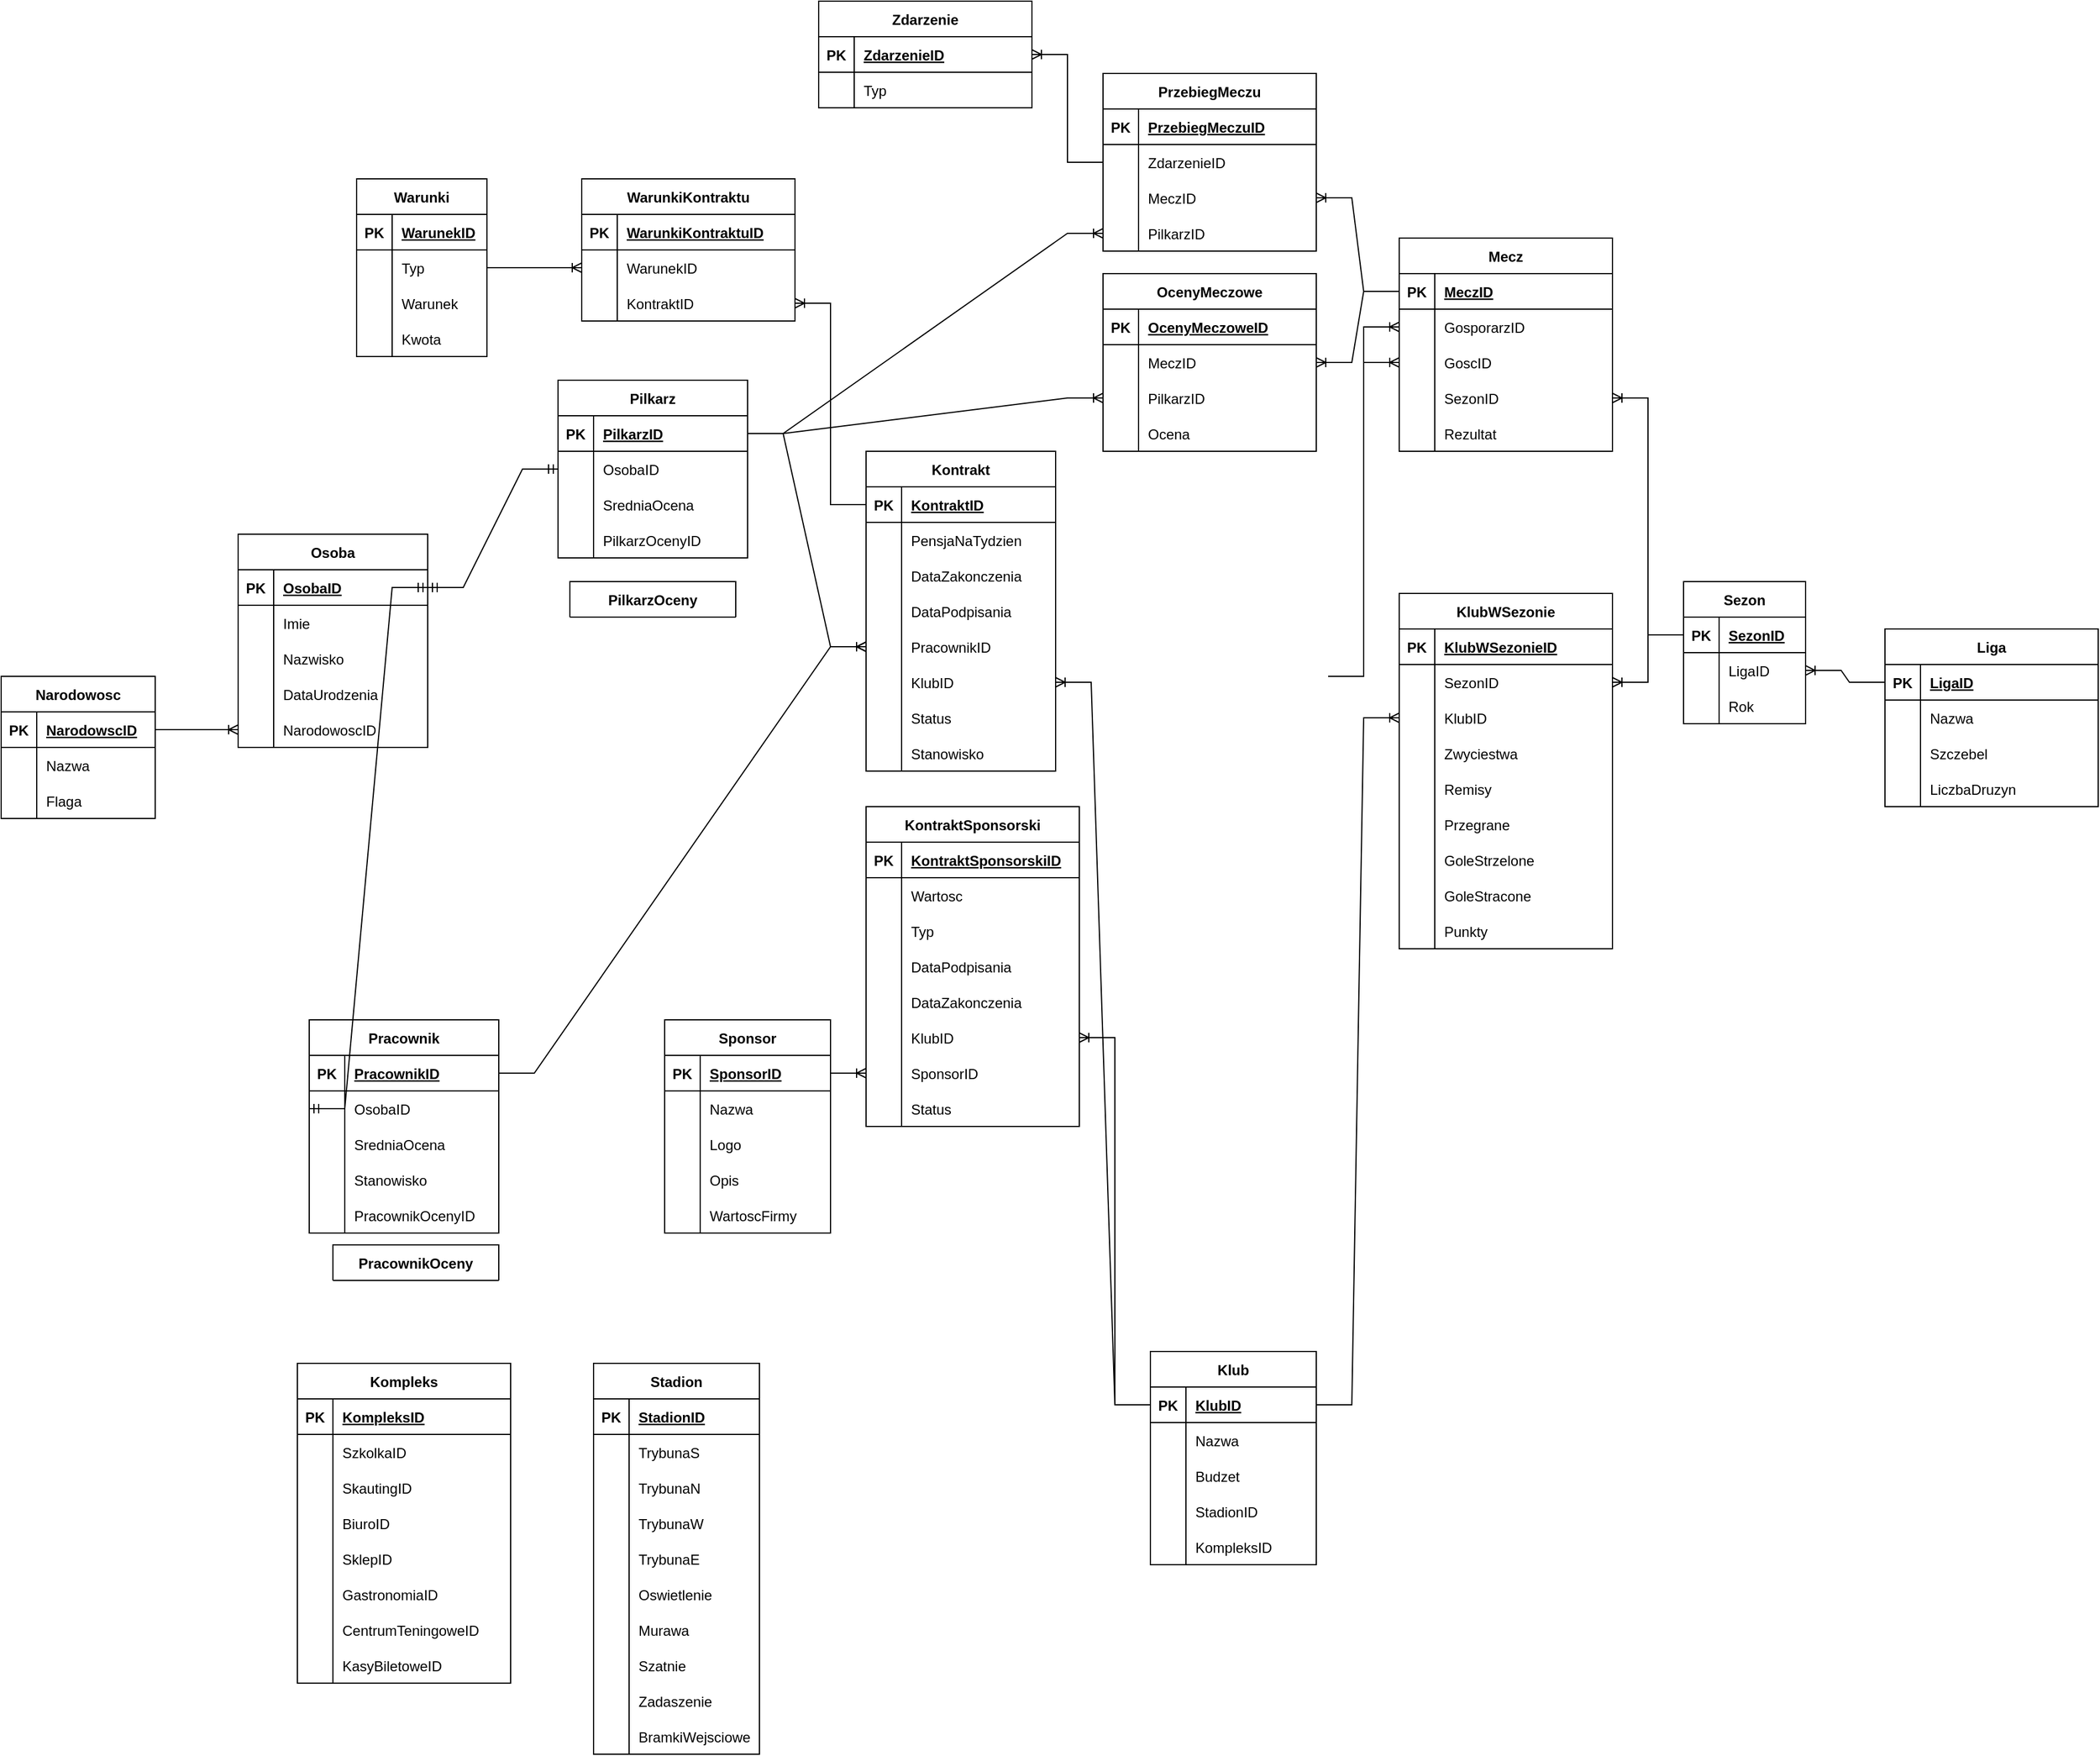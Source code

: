 <mxfile version="20.8.13" type="github">
  <diagram name="Strona-1" id="OfhFXtUXiZWUtCFE1TAF">
    <mxGraphModel dx="2056" dy="2891" grid="1" gridSize="10" guides="1" tooltips="1" connect="1" arrows="1" fold="1" page="1" pageScale="1" pageWidth="827" pageHeight="1169" math="0" shadow="0">
      <root>
        <mxCell id="0" />
        <mxCell id="1" parent="0" />
        <mxCell id="VypSvn3y7kqC1WKXfnF2-3" value="Klub" style="shape=table;startSize=30;container=1;collapsible=1;childLayout=tableLayout;fixedRows=1;rowLines=0;fontStyle=1;align=center;resizeLast=1;" parent="1" vertex="1">
          <mxGeometry x="470" y="-90" width="140" height="180" as="geometry" />
        </mxCell>
        <mxCell id="VypSvn3y7kqC1WKXfnF2-4" value="" style="shape=tableRow;horizontal=0;startSize=0;swimlaneHead=0;swimlaneBody=0;fillColor=none;collapsible=0;dropTarget=0;points=[[0,0.5],[1,0.5]];portConstraint=eastwest;top=0;left=0;right=0;bottom=1;" parent="VypSvn3y7kqC1WKXfnF2-3" vertex="1">
          <mxGeometry y="30" width="140" height="30" as="geometry" />
        </mxCell>
        <mxCell id="VypSvn3y7kqC1WKXfnF2-5" value="PK" style="shape=partialRectangle;connectable=0;fillColor=none;top=0;left=0;bottom=0;right=0;fontStyle=1;overflow=hidden;" parent="VypSvn3y7kqC1WKXfnF2-4" vertex="1">
          <mxGeometry width="30" height="30" as="geometry">
            <mxRectangle width="30" height="30" as="alternateBounds" />
          </mxGeometry>
        </mxCell>
        <mxCell id="VypSvn3y7kqC1WKXfnF2-6" value="KlubID" style="shape=partialRectangle;connectable=0;fillColor=none;top=0;left=0;bottom=0;right=0;align=left;spacingLeft=6;fontStyle=5;overflow=hidden;" parent="VypSvn3y7kqC1WKXfnF2-4" vertex="1">
          <mxGeometry x="30" width="110" height="30" as="geometry">
            <mxRectangle width="110" height="30" as="alternateBounds" />
          </mxGeometry>
        </mxCell>
        <mxCell id="VypSvn3y7kqC1WKXfnF2-7" value="" style="shape=tableRow;horizontal=0;startSize=0;swimlaneHead=0;swimlaneBody=0;fillColor=none;collapsible=0;dropTarget=0;points=[[0,0.5],[1,0.5]];portConstraint=eastwest;top=0;left=0;right=0;bottom=0;" parent="VypSvn3y7kqC1WKXfnF2-3" vertex="1">
          <mxGeometry y="60" width="140" height="30" as="geometry" />
        </mxCell>
        <mxCell id="VypSvn3y7kqC1WKXfnF2-8" value="" style="shape=partialRectangle;connectable=0;fillColor=none;top=0;left=0;bottom=0;right=0;editable=1;overflow=hidden;" parent="VypSvn3y7kqC1WKXfnF2-7" vertex="1">
          <mxGeometry width="30" height="30" as="geometry">
            <mxRectangle width="30" height="30" as="alternateBounds" />
          </mxGeometry>
        </mxCell>
        <mxCell id="VypSvn3y7kqC1WKXfnF2-9" value="Nazwa" style="shape=partialRectangle;connectable=0;fillColor=none;top=0;left=0;bottom=0;right=0;align=left;spacingLeft=6;overflow=hidden;" parent="VypSvn3y7kqC1WKXfnF2-7" vertex="1">
          <mxGeometry x="30" width="110" height="30" as="geometry">
            <mxRectangle width="110" height="30" as="alternateBounds" />
          </mxGeometry>
        </mxCell>
        <mxCell id="VypSvn3y7kqC1WKXfnF2-10" value="" style="shape=tableRow;horizontal=0;startSize=0;swimlaneHead=0;swimlaneBody=0;fillColor=none;collapsible=0;dropTarget=0;points=[[0,0.5],[1,0.5]];portConstraint=eastwest;top=0;left=0;right=0;bottom=0;" parent="VypSvn3y7kqC1WKXfnF2-3" vertex="1">
          <mxGeometry y="90" width="140" height="30" as="geometry" />
        </mxCell>
        <mxCell id="VypSvn3y7kqC1WKXfnF2-11" value="" style="shape=partialRectangle;connectable=0;fillColor=none;top=0;left=0;bottom=0;right=0;editable=1;overflow=hidden;" parent="VypSvn3y7kqC1WKXfnF2-10" vertex="1">
          <mxGeometry width="30" height="30" as="geometry">
            <mxRectangle width="30" height="30" as="alternateBounds" />
          </mxGeometry>
        </mxCell>
        <mxCell id="VypSvn3y7kqC1WKXfnF2-12" value="Budzet" style="shape=partialRectangle;connectable=0;fillColor=none;top=0;left=0;bottom=0;right=0;align=left;spacingLeft=6;overflow=hidden;" parent="VypSvn3y7kqC1WKXfnF2-10" vertex="1">
          <mxGeometry x="30" width="110" height="30" as="geometry">
            <mxRectangle width="110" height="30" as="alternateBounds" />
          </mxGeometry>
        </mxCell>
        <mxCell id="VypSvn3y7kqC1WKXfnF2-13" value="" style="shape=tableRow;horizontal=0;startSize=0;swimlaneHead=0;swimlaneBody=0;fillColor=none;collapsible=0;dropTarget=0;points=[[0,0.5],[1,0.5]];portConstraint=eastwest;top=0;left=0;right=0;bottom=0;" parent="VypSvn3y7kqC1WKXfnF2-3" vertex="1">
          <mxGeometry y="120" width="140" height="30" as="geometry" />
        </mxCell>
        <mxCell id="VypSvn3y7kqC1WKXfnF2-14" value="" style="shape=partialRectangle;connectable=0;fillColor=none;top=0;left=0;bottom=0;right=0;editable=1;overflow=hidden;" parent="VypSvn3y7kqC1WKXfnF2-13" vertex="1">
          <mxGeometry width="30" height="30" as="geometry">
            <mxRectangle width="30" height="30" as="alternateBounds" />
          </mxGeometry>
        </mxCell>
        <mxCell id="VypSvn3y7kqC1WKXfnF2-15" value="StadionID" style="shape=partialRectangle;connectable=0;fillColor=none;top=0;left=0;bottom=0;right=0;align=left;spacingLeft=6;overflow=hidden;" parent="VypSvn3y7kqC1WKXfnF2-13" vertex="1">
          <mxGeometry x="30" width="110" height="30" as="geometry">
            <mxRectangle width="110" height="30" as="alternateBounds" />
          </mxGeometry>
        </mxCell>
        <mxCell id="VypSvn3y7kqC1WKXfnF2-16" value="" style="shape=tableRow;horizontal=0;startSize=0;swimlaneHead=0;swimlaneBody=0;fillColor=none;collapsible=0;dropTarget=0;points=[[0,0.5],[1,0.5]];portConstraint=eastwest;top=0;left=0;right=0;bottom=0;" parent="VypSvn3y7kqC1WKXfnF2-3" vertex="1">
          <mxGeometry y="150" width="140" height="30" as="geometry" />
        </mxCell>
        <mxCell id="VypSvn3y7kqC1WKXfnF2-17" value="" style="shape=partialRectangle;connectable=0;fillColor=none;top=0;left=0;bottom=0;right=0;editable=1;overflow=hidden;" parent="VypSvn3y7kqC1WKXfnF2-16" vertex="1">
          <mxGeometry width="30" height="30" as="geometry">
            <mxRectangle width="30" height="30" as="alternateBounds" />
          </mxGeometry>
        </mxCell>
        <mxCell id="VypSvn3y7kqC1WKXfnF2-18" value="KompleksID" style="shape=partialRectangle;connectable=0;fillColor=none;top=0;left=0;bottom=0;right=0;align=left;spacingLeft=6;overflow=hidden;" parent="VypSvn3y7kqC1WKXfnF2-16" vertex="1">
          <mxGeometry x="30" width="110" height="30" as="geometry">
            <mxRectangle width="110" height="30" as="alternateBounds" />
          </mxGeometry>
        </mxCell>
        <mxCell id="VypSvn3y7kqC1WKXfnF2-49" value="Pilkarz" style="shape=table;startSize=30;container=1;collapsible=1;childLayout=tableLayout;fixedRows=1;rowLines=0;fontStyle=1;align=center;resizeLast=1;rounded=0;" parent="1" vertex="1">
          <mxGeometry x="-30" y="-910" width="160" height="150" as="geometry">
            <mxRectangle x="200" y="40" width="80" height="30" as="alternateBounds" />
          </mxGeometry>
        </mxCell>
        <mxCell id="VypSvn3y7kqC1WKXfnF2-50" value="" style="shape=tableRow;horizontal=0;startSize=0;swimlaneHead=0;swimlaneBody=0;fillColor=none;collapsible=0;dropTarget=0;points=[[0,0.5],[1,0.5]];portConstraint=eastwest;top=0;left=0;right=0;bottom=1;rounded=0;" parent="VypSvn3y7kqC1WKXfnF2-49" vertex="1">
          <mxGeometry y="30" width="160" height="30" as="geometry" />
        </mxCell>
        <mxCell id="VypSvn3y7kqC1WKXfnF2-51" value="PK" style="shape=partialRectangle;connectable=0;fillColor=none;top=0;left=0;bottom=0;right=0;fontStyle=1;overflow=hidden;rounded=0;" parent="VypSvn3y7kqC1WKXfnF2-50" vertex="1">
          <mxGeometry width="30" height="30" as="geometry">
            <mxRectangle width="30" height="30" as="alternateBounds" />
          </mxGeometry>
        </mxCell>
        <mxCell id="VypSvn3y7kqC1WKXfnF2-52" value="PilkarzID" style="shape=partialRectangle;connectable=0;fillColor=none;top=0;left=0;bottom=0;right=0;align=left;spacingLeft=6;fontStyle=5;overflow=hidden;rounded=0;" parent="VypSvn3y7kqC1WKXfnF2-50" vertex="1">
          <mxGeometry x="30" width="130" height="30" as="geometry">
            <mxRectangle width="130" height="30" as="alternateBounds" />
          </mxGeometry>
        </mxCell>
        <mxCell id="VypSvn3y7kqC1WKXfnF2-53" value="" style="shape=tableRow;horizontal=0;startSize=0;swimlaneHead=0;swimlaneBody=0;fillColor=none;collapsible=0;dropTarget=0;points=[[0,0.5],[1,0.5]];portConstraint=eastwest;top=0;left=0;right=0;bottom=0;rounded=0;" parent="VypSvn3y7kqC1WKXfnF2-49" vertex="1">
          <mxGeometry y="60" width="160" height="30" as="geometry" />
        </mxCell>
        <mxCell id="VypSvn3y7kqC1WKXfnF2-54" value="" style="shape=partialRectangle;connectable=0;fillColor=none;top=0;left=0;bottom=0;right=0;editable=1;overflow=hidden;rounded=0;" parent="VypSvn3y7kqC1WKXfnF2-53" vertex="1">
          <mxGeometry width="30" height="30" as="geometry">
            <mxRectangle width="30" height="30" as="alternateBounds" />
          </mxGeometry>
        </mxCell>
        <mxCell id="VypSvn3y7kqC1WKXfnF2-55" value="OsobaID" style="shape=partialRectangle;connectable=0;fillColor=none;top=0;left=0;bottom=0;right=0;align=left;spacingLeft=6;overflow=hidden;rounded=0;" parent="VypSvn3y7kqC1WKXfnF2-53" vertex="1">
          <mxGeometry x="30" width="130" height="30" as="geometry">
            <mxRectangle width="130" height="30" as="alternateBounds" />
          </mxGeometry>
        </mxCell>
        <mxCell id="VypSvn3y7kqC1WKXfnF2-59" value="" style="shape=tableRow;horizontal=0;startSize=0;swimlaneHead=0;swimlaneBody=0;fillColor=none;collapsible=0;dropTarget=0;points=[[0,0.5],[1,0.5]];portConstraint=eastwest;top=0;left=0;right=0;bottom=0;rounded=0;" parent="VypSvn3y7kqC1WKXfnF2-49" vertex="1">
          <mxGeometry y="90" width="160" height="30" as="geometry" />
        </mxCell>
        <mxCell id="VypSvn3y7kqC1WKXfnF2-60" value="" style="shape=partialRectangle;connectable=0;fillColor=none;top=0;left=0;bottom=0;right=0;editable=1;overflow=hidden;rounded=0;" parent="VypSvn3y7kqC1WKXfnF2-59" vertex="1">
          <mxGeometry width="30" height="30" as="geometry">
            <mxRectangle width="30" height="30" as="alternateBounds" />
          </mxGeometry>
        </mxCell>
        <mxCell id="VypSvn3y7kqC1WKXfnF2-61" value="SredniaOcena" style="shape=partialRectangle;connectable=0;fillColor=none;top=0;left=0;bottom=0;right=0;align=left;spacingLeft=6;overflow=hidden;rounded=0;" parent="VypSvn3y7kqC1WKXfnF2-59" vertex="1">
          <mxGeometry x="30" width="130" height="30" as="geometry">
            <mxRectangle width="130" height="30" as="alternateBounds" />
          </mxGeometry>
        </mxCell>
        <mxCell id="6KhRG3q0yTtKz20WEU55-206" value="" style="shape=tableRow;horizontal=0;startSize=0;swimlaneHead=0;swimlaneBody=0;fillColor=none;collapsible=0;dropTarget=0;points=[[0,0.5],[1,0.5]];portConstraint=eastwest;top=0;left=0;right=0;bottom=0;rounded=0;" vertex="1" parent="VypSvn3y7kqC1WKXfnF2-49">
          <mxGeometry y="120" width="160" height="30" as="geometry" />
        </mxCell>
        <mxCell id="6KhRG3q0yTtKz20WEU55-207" value="" style="shape=partialRectangle;connectable=0;fillColor=none;top=0;left=0;bottom=0;right=0;editable=1;overflow=hidden;rounded=0;" vertex="1" parent="6KhRG3q0yTtKz20WEU55-206">
          <mxGeometry width="30" height="30" as="geometry">
            <mxRectangle width="30" height="30" as="alternateBounds" />
          </mxGeometry>
        </mxCell>
        <mxCell id="6KhRG3q0yTtKz20WEU55-208" value="PilkarzOcenyID" style="shape=partialRectangle;connectable=0;fillColor=none;top=0;left=0;bottom=0;right=0;align=left;spacingLeft=6;overflow=hidden;rounded=0;" vertex="1" parent="6KhRG3q0yTtKz20WEU55-206">
          <mxGeometry x="30" width="130" height="30" as="geometry">
            <mxRectangle width="130" height="30" as="alternateBounds" />
          </mxGeometry>
        </mxCell>
        <mxCell id="VypSvn3y7kqC1WKXfnF2-65" value="Osoba" style="shape=table;startSize=30;container=1;collapsible=1;childLayout=tableLayout;fixedRows=1;rowLines=0;fontStyle=1;align=center;resizeLast=1;rounded=0;fillColor=none;" parent="1" vertex="1">
          <mxGeometry x="-300" y="-780" width="160" height="180" as="geometry" />
        </mxCell>
        <mxCell id="VypSvn3y7kqC1WKXfnF2-66" value="" style="shape=tableRow;horizontal=0;startSize=0;swimlaneHead=0;swimlaneBody=0;fillColor=none;collapsible=0;dropTarget=0;points=[[0,0.5],[1,0.5]];portConstraint=eastwest;top=0;left=0;right=0;bottom=1;rounded=0;" parent="VypSvn3y7kqC1WKXfnF2-65" vertex="1">
          <mxGeometry y="30" width="160" height="30" as="geometry" />
        </mxCell>
        <mxCell id="VypSvn3y7kqC1WKXfnF2-67" value="PK" style="shape=partialRectangle;connectable=0;fillColor=none;top=0;left=0;bottom=0;right=0;fontStyle=1;overflow=hidden;rounded=0;" parent="VypSvn3y7kqC1WKXfnF2-66" vertex="1">
          <mxGeometry width="30" height="30" as="geometry">
            <mxRectangle width="30" height="30" as="alternateBounds" />
          </mxGeometry>
        </mxCell>
        <mxCell id="VypSvn3y7kqC1WKXfnF2-68" value="OsobaID" style="shape=partialRectangle;connectable=0;fillColor=none;top=0;left=0;bottom=0;right=0;align=left;spacingLeft=6;fontStyle=5;overflow=hidden;rounded=0;" parent="VypSvn3y7kqC1WKXfnF2-66" vertex="1">
          <mxGeometry x="30" width="130" height="30" as="geometry">
            <mxRectangle width="130" height="30" as="alternateBounds" />
          </mxGeometry>
        </mxCell>
        <mxCell id="VypSvn3y7kqC1WKXfnF2-69" value="" style="shape=tableRow;horizontal=0;startSize=0;swimlaneHead=0;swimlaneBody=0;fillColor=none;collapsible=0;dropTarget=0;points=[[0,0.5],[1,0.5]];portConstraint=eastwest;top=0;left=0;right=0;bottom=0;rounded=0;" parent="VypSvn3y7kqC1WKXfnF2-65" vertex="1">
          <mxGeometry y="60" width="160" height="30" as="geometry" />
        </mxCell>
        <mxCell id="VypSvn3y7kqC1WKXfnF2-70" value="" style="shape=partialRectangle;connectable=0;fillColor=none;top=0;left=0;bottom=0;right=0;editable=1;overflow=hidden;rounded=0;" parent="VypSvn3y7kqC1WKXfnF2-69" vertex="1">
          <mxGeometry width="30" height="30" as="geometry">
            <mxRectangle width="30" height="30" as="alternateBounds" />
          </mxGeometry>
        </mxCell>
        <mxCell id="VypSvn3y7kqC1WKXfnF2-71" value="Imie" style="shape=partialRectangle;connectable=0;fillColor=none;top=0;left=0;bottom=0;right=0;align=left;spacingLeft=6;overflow=hidden;rounded=0;" parent="VypSvn3y7kqC1WKXfnF2-69" vertex="1">
          <mxGeometry x="30" width="130" height="30" as="geometry">
            <mxRectangle width="130" height="30" as="alternateBounds" />
          </mxGeometry>
        </mxCell>
        <mxCell id="VypSvn3y7kqC1WKXfnF2-72" value="" style="shape=tableRow;horizontal=0;startSize=0;swimlaneHead=0;swimlaneBody=0;fillColor=none;collapsible=0;dropTarget=0;points=[[0,0.5],[1,0.5]];portConstraint=eastwest;top=0;left=0;right=0;bottom=0;rounded=0;" parent="VypSvn3y7kqC1WKXfnF2-65" vertex="1">
          <mxGeometry y="90" width="160" height="30" as="geometry" />
        </mxCell>
        <mxCell id="VypSvn3y7kqC1WKXfnF2-73" value="" style="shape=partialRectangle;connectable=0;fillColor=none;top=0;left=0;bottom=0;right=0;editable=1;overflow=hidden;rounded=0;" parent="VypSvn3y7kqC1WKXfnF2-72" vertex="1">
          <mxGeometry width="30" height="30" as="geometry">
            <mxRectangle width="30" height="30" as="alternateBounds" />
          </mxGeometry>
        </mxCell>
        <mxCell id="VypSvn3y7kqC1WKXfnF2-74" value="Nazwisko" style="shape=partialRectangle;connectable=0;fillColor=none;top=0;left=0;bottom=0;right=0;align=left;spacingLeft=6;overflow=hidden;rounded=0;" parent="VypSvn3y7kqC1WKXfnF2-72" vertex="1">
          <mxGeometry x="30" width="130" height="30" as="geometry">
            <mxRectangle width="130" height="30" as="alternateBounds" />
          </mxGeometry>
        </mxCell>
        <mxCell id="VypSvn3y7kqC1WKXfnF2-75" value="" style="shape=tableRow;horizontal=0;startSize=0;swimlaneHead=0;swimlaneBody=0;fillColor=none;collapsible=0;dropTarget=0;points=[[0,0.5],[1,0.5]];portConstraint=eastwest;top=0;left=0;right=0;bottom=0;rounded=0;" parent="VypSvn3y7kqC1WKXfnF2-65" vertex="1">
          <mxGeometry y="120" width="160" height="30" as="geometry" />
        </mxCell>
        <mxCell id="VypSvn3y7kqC1WKXfnF2-76" value="" style="shape=partialRectangle;connectable=0;fillColor=none;top=0;left=0;bottom=0;right=0;editable=1;overflow=hidden;rounded=0;" parent="VypSvn3y7kqC1WKXfnF2-75" vertex="1">
          <mxGeometry width="30" height="30" as="geometry">
            <mxRectangle width="30" height="30" as="alternateBounds" />
          </mxGeometry>
        </mxCell>
        <mxCell id="VypSvn3y7kqC1WKXfnF2-77" value="DataUrodzenia" style="shape=partialRectangle;connectable=0;fillColor=none;top=0;left=0;bottom=0;right=0;align=left;spacingLeft=6;overflow=hidden;rounded=0;" parent="VypSvn3y7kqC1WKXfnF2-75" vertex="1">
          <mxGeometry x="30" width="130" height="30" as="geometry">
            <mxRectangle width="130" height="30" as="alternateBounds" />
          </mxGeometry>
        </mxCell>
        <mxCell id="VypSvn3y7kqC1WKXfnF2-78" value="" style="shape=tableRow;horizontal=0;startSize=0;swimlaneHead=0;swimlaneBody=0;fillColor=none;collapsible=0;dropTarget=0;points=[[0,0.5],[1,0.5]];portConstraint=eastwest;top=0;left=0;right=0;bottom=0;rounded=0;" parent="VypSvn3y7kqC1WKXfnF2-65" vertex="1">
          <mxGeometry y="150" width="160" height="30" as="geometry" />
        </mxCell>
        <mxCell id="VypSvn3y7kqC1WKXfnF2-79" value="" style="shape=partialRectangle;connectable=0;fillColor=none;top=0;left=0;bottom=0;right=0;editable=1;overflow=hidden;rounded=0;" parent="VypSvn3y7kqC1WKXfnF2-78" vertex="1">
          <mxGeometry width="30" height="30" as="geometry">
            <mxRectangle width="30" height="30" as="alternateBounds" />
          </mxGeometry>
        </mxCell>
        <mxCell id="VypSvn3y7kqC1WKXfnF2-80" value="NarodowoscID" style="shape=partialRectangle;connectable=0;fillColor=none;top=0;left=0;bottom=0;right=0;align=left;spacingLeft=6;overflow=hidden;rounded=0;" parent="VypSvn3y7kqC1WKXfnF2-78" vertex="1">
          <mxGeometry x="30" width="130" height="30" as="geometry">
            <mxRectangle width="130" height="30" as="alternateBounds" />
          </mxGeometry>
        </mxCell>
        <mxCell id="VypSvn3y7kqC1WKXfnF2-84" value="Narodowosc" style="shape=table;startSize=30;container=1;collapsible=1;childLayout=tableLayout;fixedRows=1;rowLines=0;fontStyle=1;align=center;resizeLast=1;rounded=0;fillColor=none;" parent="1" vertex="1">
          <mxGeometry x="-500" y="-660" width="130" height="120" as="geometry" />
        </mxCell>
        <mxCell id="VypSvn3y7kqC1WKXfnF2-85" value="" style="shape=tableRow;horizontal=0;startSize=0;swimlaneHead=0;swimlaneBody=0;fillColor=none;collapsible=0;dropTarget=0;points=[[0,0.5],[1,0.5]];portConstraint=eastwest;top=0;left=0;right=0;bottom=1;rounded=0;" parent="VypSvn3y7kqC1WKXfnF2-84" vertex="1">
          <mxGeometry y="30" width="130" height="30" as="geometry" />
        </mxCell>
        <mxCell id="VypSvn3y7kqC1WKXfnF2-86" value="PK" style="shape=partialRectangle;connectable=0;fillColor=none;top=0;left=0;bottom=0;right=0;fontStyle=1;overflow=hidden;rounded=0;" parent="VypSvn3y7kqC1WKXfnF2-85" vertex="1">
          <mxGeometry width="30" height="30" as="geometry">
            <mxRectangle width="30" height="30" as="alternateBounds" />
          </mxGeometry>
        </mxCell>
        <mxCell id="VypSvn3y7kqC1WKXfnF2-87" value="NarodowscID" style="shape=partialRectangle;connectable=0;fillColor=none;top=0;left=0;bottom=0;right=0;align=left;spacingLeft=6;fontStyle=5;overflow=hidden;rounded=0;" parent="VypSvn3y7kqC1WKXfnF2-85" vertex="1">
          <mxGeometry x="30" width="100" height="30" as="geometry">
            <mxRectangle width="100" height="30" as="alternateBounds" />
          </mxGeometry>
        </mxCell>
        <mxCell id="VypSvn3y7kqC1WKXfnF2-88" value="" style="shape=tableRow;horizontal=0;startSize=0;swimlaneHead=0;swimlaneBody=0;fillColor=none;collapsible=0;dropTarget=0;points=[[0,0.5],[1,0.5]];portConstraint=eastwest;top=0;left=0;right=0;bottom=0;rounded=0;" parent="VypSvn3y7kqC1WKXfnF2-84" vertex="1">
          <mxGeometry y="60" width="130" height="30" as="geometry" />
        </mxCell>
        <mxCell id="VypSvn3y7kqC1WKXfnF2-89" value="" style="shape=partialRectangle;connectable=0;fillColor=none;top=0;left=0;bottom=0;right=0;editable=1;overflow=hidden;rounded=0;" parent="VypSvn3y7kqC1WKXfnF2-88" vertex="1">
          <mxGeometry width="30" height="30" as="geometry">
            <mxRectangle width="30" height="30" as="alternateBounds" />
          </mxGeometry>
        </mxCell>
        <mxCell id="VypSvn3y7kqC1WKXfnF2-90" value="Nazwa" style="shape=partialRectangle;connectable=0;fillColor=none;top=0;left=0;bottom=0;right=0;align=left;spacingLeft=6;overflow=hidden;rounded=0;" parent="VypSvn3y7kqC1WKXfnF2-88" vertex="1">
          <mxGeometry x="30" width="100" height="30" as="geometry">
            <mxRectangle width="100" height="30" as="alternateBounds" />
          </mxGeometry>
        </mxCell>
        <mxCell id="VypSvn3y7kqC1WKXfnF2-91" value="" style="shape=tableRow;horizontal=0;startSize=0;swimlaneHead=0;swimlaneBody=0;fillColor=none;collapsible=0;dropTarget=0;points=[[0,0.5],[1,0.5]];portConstraint=eastwest;top=0;left=0;right=0;bottom=0;rounded=0;" parent="VypSvn3y7kqC1WKXfnF2-84" vertex="1">
          <mxGeometry y="90" width="130" height="30" as="geometry" />
        </mxCell>
        <mxCell id="VypSvn3y7kqC1WKXfnF2-92" value="" style="shape=partialRectangle;connectable=0;fillColor=none;top=0;left=0;bottom=0;right=0;editable=1;overflow=hidden;rounded=0;" parent="VypSvn3y7kqC1WKXfnF2-91" vertex="1">
          <mxGeometry width="30" height="30" as="geometry">
            <mxRectangle width="30" height="30" as="alternateBounds" />
          </mxGeometry>
        </mxCell>
        <mxCell id="VypSvn3y7kqC1WKXfnF2-93" value="Flaga" style="shape=partialRectangle;connectable=0;fillColor=none;top=0;left=0;bottom=0;right=0;align=left;spacingLeft=6;overflow=hidden;rounded=0;" parent="VypSvn3y7kqC1WKXfnF2-91" vertex="1">
          <mxGeometry x="30" width="100" height="30" as="geometry">
            <mxRectangle width="100" height="30" as="alternateBounds" />
          </mxGeometry>
        </mxCell>
        <mxCell id="VypSvn3y7kqC1WKXfnF2-97" value="PilkarzOceny" style="shape=table;startSize=30;container=1;collapsible=1;childLayout=tableLayout;fixedRows=1;rowLines=0;fontStyle=1;align=center;resizeLast=1;rounded=0;fillColor=none;" parent="1" vertex="1" collapsed="1">
          <mxGeometry x="-20" y="-740" width="140" height="30" as="geometry">
            <mxRectangle x="360" y="130" width="160" height="1170" as="alternateBounds" />
          </mxGeometry>
        </mxCell>
        <mxCell id="VypSvn3y7kqC1WKXfnF2-98" value="" style="shape=tableRow;horizontal=0;startSize=0;swimlaneHead=0;swimlaneBody=0;fillColor=none;collapsible=0;dropTarget=0;points=[[0,0.5],[1,0.5]];portConstraint=eastwest;top=0;left=0;right=0;bottom=1;rounded=0;" parent="VypSvn3y7kqC1WKXfnF2-97" vertex="1">
          <mxGeometry y="30" width="160" height="30" as="geometry" />
        </mxCell>
        <mxCell id="VypSvn3y7kqC1WKXfnF2-99" value="PK" style="shape=partialRectangle;connectable=0;fillColor=none;top=0;left=0;bottom=0;right=0;fontStyle=1;overflow=hidden;rounded=0;" parent="VypSvn3y7kqC1WKXfnF2-98" vertex="1">
          <mxGeometry width="30" height="30" as="geometry">
            <mxRectangle width="30" height="30" as="alternateBounds" />
          </mxGeometry>
        </mxCell>
        <mxCell id="VypSvn3y7kqC1WKXfnF2-100" value="PilkarzStatystykiID" style="shape=partialRectangle;connectable=0;fillColor=none;top=0;left=0;bottom=0;right=0;align=left;spacingLeft=6;fontStyle=5;overflow=hidden;rounded=0;" parent="VypSvn3y7kqC1WKXfnF2-98" vertex="1">
          <mxGeometry x="30" width="130" height="30" as="geometry">
            <mxRectangle width="130" height="30" as="alternateBounds" />
          </mxGeometry>
        </mxCell>
        <mxCell id="VypSvn3y7kqC1WKXfnF2-101" value="" style="shape=tableRow;horizontal=0;startSize=0;swimlaneHead=0;swimlaneBody=0;fillColor=none;collapsible=0;dropTarget=0;points=[[0,0.5],[1,0.5]];portConstraint=eastwest;top=0;left=0;right=0;bottom=0;rounded=0;" parent="VypSvn3y7kqC1WKXfnF2-97" vertex="1">
          <mxGeometry y="60" width="160" height="30" as="geometry" />
        </mxCell>
        <mxCell id="VypSvn3y7kqC1WKXfnF2-102" value="" style="shape=partialRectangle;connectable=0;fillColor=none;top=0;left=0;bottom=0;right=0;editable=1;overflow=hidden;rounded=0;" parent="VypSvn3y7kqC1WKXfnF2-101" vertex="1">
          <mxGeometry width="30" height="30" as="geometry">
            <mxRectangle width="30" height="30" as="alternateBounds" />
          </mxGeometry>
        </mxCell>
        <mxCell id="VypSvn3y7kqC1WKXfnF2-103" value="DlugiePodania" style="shape=partialRectangle;connectable=0;fillColor=none;top=0;left=0;bottom=0;right=0;align=left;spacingLeft=6;overflow=hidden;rounded=0;" parent="VypSvn3y7kqC1WKXfnF2-101" vertex="1">
          <mxGeometry x="30" width="130" height="30" as="geometry">
            <mxRectangle width="130" height="30" as="alternateBounds" />
          </mxGeometry>
        </mxCell>
        <mxCell id="VypSvn3y7kqC1WKXfnF2-104" value="" style="shape=tableRow;horizontal=0;startSize=0;swimlaneHead=0;swimlaneBody=0;fillColor=none;collapsible=0;dropTarget=0;points=[[0,0.5],[1,0.5]];portConstraint=eastwest;top=0;left=0;right=0;bottom=0;rounded=0;" parent="VypSvn3y7kqC1WKXfnF2-97" vertex="1">
          <mxGeometry y="90" width="160" height="30" as="geometry" />
        </mxCell>
        <mxCell id="VypSvn3y7kqC1WKXfnF2-105" value="" style="shape=partialRectangle;connectable=0;fillColor=none;top=0;left=0;bottom=0;right=0;editable=1;overflow=hidden;rounded=0;" parent="VypSvn3y7kqC1WKXfnF2-104" vertex="1">
          <mxGeometry width="30" height="30" as="geometry">
            <mxRectangle width="30" height="30" as="alternateBounds" />
          </mxGeometry>
        </mxCell>
        <mxCell id="VypSvn3y7kqC1WKXfnF2-106" value="KrótkiePodania" style="shape=partialRectangle;connectable=0;fillColor=none;top=0;left=0;bottom=0;right=0;align=left;spacingLeft=6;overflow=hidden;rounded=0;" parent="VypSvn3y7kqC1WKXfnF2-104" vertex="1">
          <mxGeometry x="30" width="130" height="30" as="geometry">
            <mxRectangle width="130" height="30" as="alternateBounds" />
          </mxGeometry>
        </mxCell>
        <mxCell id="VypSvn3y7kqC1WKXfnF2-107" value="" style="shape=tableRow;horizontal=0;startSize=0;swimlaneHead=0;swimlaneBody=0;fillColor=none;collapsible=0;dropTarget=0;points=[[0,0.5],[1,0.5]];portConstraint=eastwest;top=0;left=0;right=0;bottom=0;rounded=0;" parent="VypSvn3y7kqC1WKXfnF2-97" vertex="1">
          <mxGeometry y="120" width="160" height="30" as="geometry" />
        </mxCell>
        <mxCell id="VypSvn3y7kqC1WKXfnF2-108" value="" style="shape=partialRectangle;connectable=0;fillColor=none;top=0;left=0;bottom=0;right=0;editable=1;overflow=hidden;rounded=0;" parent="VypSvn3y7kqC1WKXfnF2-107" vertex="1">
          <mxGeometry width="30" height="30" as="geometry">
            <mxRectangle width="30" height="30" as="alternateBounds" />
          </mxGeometry>
        </mxCell>
        <mxCell id="VypSvn3y7kqC1WKXfnF2-109" value="Dośrodkowania" style="shape=partialRectangle;connectable=0;fillColor=none;top=0;left=0;bottom=0;right=0;align=left;spacingLeft=6;overflow=hidden;rounded=0;" parent="VypSvn3y7kqC1WKXfnF2-107" vertex="1">
          <mxGeometry x="30" width="130" height="30" as="geometry">
            <mxRectangle width="130" height="30" as="alternateBounds" />
          </mxGeometry>
        </mxCell>
        <mxCell id="VypSvn3y7kqC1WKXfnF2-110" value="" style="shape=tableRow;horizontal=0;startSize=0;swimlaneHead=0;swimlaneBody=0;fillColor=none;collapsible=0;dropTarget=0;points=[[0,0.5],[1,0.5]];portConstraint=eastwest;top=0;left=0;right=0;bottom=0;rounded=0;" parent="VypSvn3y7kqC1WKXfnF2-97" vertex="1">
          <mxGeometry y="150" width="160" height="30" as="geometry" />
        </mxCell>
        <mxCell id="VypSvn3y7kqC1WKXfnF2-111" value="" style="shape=partialRectangle;connectable=0;fillColor=none;top=0;left=0;bottom=0;right=0;editable=1;overflow=hidden;rounded=0;" parent="VypSvn3y7kqC1WKXfnF2-110" vertex="1">
          <mxGeometry width="30" height="30" as="geometry">
            <mxRectangle width="30" height="30" as="alternateBounds" />
          </mxGeometry>
        </mxCell>
        <mxCell id="VypSvn3y7kqC1WKXfnF2-112" value="Przerzuty" style="shape=partialRectangle;connectable=0;fillColor=none;top=0;left=0;bottom=0;right=0;align=left;spacingLeft=6;overflow=hidden;rounded=0;" parent="VypSvn3y7kqC1WKXfnF2-110" vertex="1">
          <mxGeometry x="30" width="130" height="30" as="geometry">
            <mxRectangle width="130" height="30" as="alternateBounds" />
          </mxGeometry>
        </mxCell>
        <mxCell id="VypSvn3y7kqC1WKXfnF2-113" value="" style="shape=tableRow;horizontal=0;startSize=0;swimlaneHead=0;swimlaneBody=0;fillColor=none;collapsible=0;dropTarget=0;points=[[0,0.5],[1,0.5]];portConstraint=eastwest;top=0;left=0;right=0;bottom=0;rounded=0;" parent="VypSvn3y7kqC1WKXfnF2-97" vertex="1">
          <mxGeometry y="180" width="160" height="30" as="geometry" />
        </mxCell>
        <mxCell id="VypSvn3y7kqC1WKXfnF2-114" value="" style="shape=partialRectangle;connectable=0;fillColor=none;top=0;left=0;bottom=0;right=0;editable=1;overflow=hidden;rounded=0;" parent="VypSvn3y7kqC1WKXfnF2-113" vertex="1">
          <mxGeometry width="30" height="30" as="geometry">
            <mxRectangle width="30" height="30" as="alternateBounds" />
          </mxGeometry>
        </mxCell>
        <mxCell id="VypSvn3y7kqC1WKXfnF2-115" value="StrzałyZdaleka" style="shape=partialRectangle;connectable=0;fillColor=none;top=0;left=0;bottom=0;right=0;align=left;spacingLeft=6;overflow=hidden;rounded=0;" parent="VypSvn3y7kqC1WKXfnF2-113" vertex="1">
          <mxGeometry x="30" width="130" height="30" as="geometry">
            <mxRectangle width="130" height="30" as="alternateBounds" />
          </mxGeometry>
        </mxCell>
        <mxCell id="VypSvn3y7kqC1WKXfnF2-116" value="" style="shape=tableRow;horizontal=0;startSize=0;swimlaneHead=0;swimlaneBody=0;fillColor=none;collapsible=0;dropTarget=0;points=[[0,0.5],[1,0.5]];portConstraint=eastwest;top=0;left=0;right=0;bottom=0;rounded=0;" parent="VypSvn3y7kqC1WKXfnF2-97" vertex="1">
          <mxGeometry y="210" width="160" height="30" as="geometry" />
        </mxCell>
        <mxCell id="VypSvn3y7kqC1WKXfnF2-117" value="" style="shape=partialRectangle;connectable=0;fillColor=none;top=0;left=0;bottom=0;right=0;editable=1;overflow=hidden;rounded=0;" parent="VypSvn3y7kqC1WKXfnF2-116" vertex="1">
          <mxGeometry width="30" height="30" as="geometry">
            <mxRectangle width="30" height="30" as="alternateBounds" />
          </mxGeometry>
        </mxCell>
        <mxCell id="VypSvn3y7kqC1WKXfnF2-118" value="StrzałyZbliska" style="shape=partialRectangle;connectable=0;fillColor=none;top=0;left=0;bottom=0;right=0;align=left;spacingLeft=6;overflow=hidden;rounded=0;" parent="VypSvn3y7kqC1WKXfnF2-116" vertex="1">
          <mxGeometry x="30" width="130" height="30" as="geometry">
            <mxRectangle width="130" height="30" as="alternateBounds" />
          </mxGeometry>
        </mxCell>
        <mxCell id="VypSvn3y7kqC1WKXfnF2-119" value="" style="shape=tableRow;horizontal=0;startSize=0;swimlaneHead=0;swimlaneBody=0;fillColor=none;collapsible=0;dropTarget=0;points=[[0,0.5],[1,0.5]];portConstraint=eastwest;top=0;left=0;right=0;bottom=0;rounded=0;" parent="VypSvn3y7kqC1WKXfnF2-97" vertex="1">
          <mxGeometry y="240" width="160" height="30" as="geometry" />
        </mxCell>
        <mxCell id="VypSvn3y7kqC1WKXfnF2-120" value="" style="shape=partialRectangle;connectable=0;fillColor=none;top=0;left=0;bottom=0;right=0;editable=1;overflow=hidden;rounded=0;" parent="VypSvn3y7kqC1WKXfnF2-119" vertex="1">
          <mxGeometry width="30" height="30" as="geometry">
            <mxRectangle width="30" height="30" as="alternateBounds" />
          </mxGeometry>
        </mxCell>
        <mxCell id="VypSvn3y7kqC1WKXfnF2-121" value="Wykończenie" style="shape=partialRectangle;connectable=0;fillColor=none;top=0;left=0;bottom=0;right=0;align=left;spacingLeft=6;overflow=hidden;rounded=0;" parent="VypSvn3y7kqC1WKXfnF2-119" vertex="1">
          <mxGeometry x="30" width="130" height="30" as="geometry">
            <mxRectangle width="130" height="30" as="alternateBounds" />
          </mxGeometry>
        </mxCell>
        <mxCell id="VypSvn3y7kqC1WKXfnF2-122" value="" style="shape=tableRow;horizontal=0;startSize=0;swimlaneHead=0;swimlaneBody=0;fillColor=none;collapsible=0;dropTarget=0;points=[[0,0.5],[1,0.5]];portConstraint=eastwest;top=0;left=0;right=0;bottom=0;rounded=0;" parent="VypSvn3y7kqC1WKXfnF2-97" vertex="1">
          <mxGeometry y="270" width="160" height="30" as="geometry" />
        </mxCell>
        <mxCell id="VypSvn3y7kqC1WKXfnF2-123" value="" style="shape=partialRectangle;connectable=0;fillColor=none;top=0;left=0;bottom=0;right=0;editable=1;overflow=hidden;rounded=0;" parent="VypSvn3y7kqC1WKXfnF2-122" vertex="1">
          <mxGeometry width="30" height="30" as="geometry">
            <mxRectangle width="30" height="30" as="alternateBounds" />
          </mxGeometry>
        </mxCell>
        <mxCell id="VypSvn3y7kqC1WKXfnF2-124" value="SiłaStrzału" style="shape=partialRectangle;connectable=0;fillColor=none;top=0;left=0;bottom=0;right=0;align=left;spacingLeft=6;overflow=hidden;rounded=0;" parent="VypSvn3y7kqC1WKXfnF2-122" vertex="1">
          <mxGeometry x="30" width="130" height="30" as="geometry">
            <mxRectangle width="130" height="30" as="alternateBounds" />
          </mxGeometry>
        </mxCell>
        <mxCell id="VypSvn3y7kqC1WKXfnF2-125" value="" style="shape=tableRow;horizontal=0;startSize=0;swimlaneHead=0;swimlaneBody=0;fillColor=none;collapsible=0;dropTarget=0;points=[[0,0.5],[1,0.5]];portConstraint=eastwest;top=0;left=0;right=0;bottom=0;rounded=0;" parent="VypSvn3y7kqC1WKXfnF2-97" vertex="1">
          <mxGeometry y="300" width="160" height="30" as="geometry" />
        </mxCell>
        <mxCell id="VypSvn3y7kqC1WKXfnF2-126" value="" style="shape=partialRectangle;connectable=0;fillColor=none;top=0;left=0;bottom=0;right=0;editable=1;overflow=hidden;rounded=0;" parent="VypSvn3y7kqC1WKXfnF2-125" vertex="1">
          <mxGeometry width="30" height="30" as="geometry">
            <mxRectangle width="30" height="30" as="alternateBounds" />
          </mxGeometry>
        </mxCell>
        <mxCell id="VypSvn3y7kqC1WKXfnF2-127" value="Wykonczenie" style="shape=partialRectangle;connectable=0;fillColor=none;top=0;left=0;bottom=0;right=0;align=left;spacingLeft=6;overflow=hidden;rounded=0;" parent="VypSvn3y7kqC1WKXfnF2-125" vertex="1">
          <mxGeometry x="30" width="130" height="30" as="geometry">
            <mxRectangle width="130" height="30" as="alternateBounds" />
          </mxGeometry>
        </mxCell>
        <mxCell id="VypSvn3y7kqC1WKXfnF2-128" value="" style="shape=tableRow;horizontal=0;startSize=0;swimlaneHead=0;swimlaneBody=0;fillColor=none;collapsible=0;dropTarget=0;points=[[0,0.5],[1,0.5]];portConstraint=eastwest;top=0;left=0;right=0;bottom=0;rounded=0;" parent="VypSvn3y7kqC1WKXfnF2-97" vertex="1">
          <mxGeometry y="330" width="160" height="30" as="geometry" />
        </mxCell>
        <mxCell id="VypSvn3y7kqC1WKXfnF2-129" value="" style="shape=partialRectangle;connectable=0;fillColor=none;top=0;left=0;bottom=0;right=0;editable=1;overflow=hidden;rounded=0;" parent="VypSvn3y7kqC1WKXfnF2-128" vertex="1">
          <mxGeometry width="30" height="30" as="geometry">
            <mxRectangle width="30" height="30" as="alternateBounds" />
          </mxGeometry>
        </mxCell>
        <mxCell id="VypSvn3y7kqC1WKXfnF2-130" value="SiłaStrzału" style="shape=partialRectangle;connectable=0;fillColor=none;top=0;left=0;bottom=0;right=0;align=left;spacingLeft=6;overflow=hidden;rounded=0;" parent="VypSvn3y7kqC1WKXfnF2-128" vertex="1">
          <mxGeometry x="30" width="130" height="30" as="geometry">
            <mxRectangle width="130" height="30" as="alternateBounds" />
          </mxGeometry>
        </mxCell>
        <mxCell id="VypSvn3y7kqC1WKXfnF2-131" value="" style="shape=tableRow;horizontal=0;startSize=0;swimlaneHead=0;swimlaneBody=0;fillColor=none;collapsible=0;dropTarget=0;points=[[0,0.5],[1,0.5]];portConstraint=eastwest;top=0;left=0;right=0;bottom=0;rounded=0;" parent="VypSvn3y7kqC1WKXfnF2-97" vertex="1">
          <mxGeometry y="360" width="160" height="30" as="geometry" />
        </mxCell>
        <mxCell id="VypSvn3y7kqC1WKXfnF2-132" value="" style="shape=partialRectangle;connectable=0;fillColor=none;top=0;left=0;bottom=0;right=0;editable=1;overflow=hidden;rounded=0;" parent="VypSvn3y7kqC1WKXfnF2-131" vertex="1">
          <mxGeometry width="30" height="30" as="geometry">
            <mxRectangle width="30" height="30" as="alternateBounds" />
          </mxGeometry>
        </mxCell>
        <mxCell id="VypSvn3y7kqC1WKXfnF2-133" value="DalekieWolne" style="shape=partialRectangle;connectable=0;fillColor=none;top=0;left=0;bottom=0;right=0;align=left;spacingLeft=6;overflow=hidden;rounded=0;" parent="VypSvn3y7kqC1WKXfnF2-131" vertex="1">
          <mxGeometry x="30" width="130" height="30" as="geometry">
            <mxRectangle width="130" height="30" as="alternateBounds" />
          </mxGeometry>
        </mxCell>
        <mxCell id="VypSvn3y7kqC1WKXfnF2-134" value="" style="shape=tableRow;horizontal=0;startSize=0;swimlaneHead=0;swimlaneBody=0;fillColor=none;collapsible=0;dropTarget=0;points=[[0,0.5],[1,0.5]];portConstraint=eastwest;top=0;left=0;right=0;bottom=0;rounded=0;" parent="VypSvn3y7kqC1WKXfnF2-97" vertex="1">
          <mxGeometry y="390" width="160" height="30" as="geometry" />
        </mxCell>
        <mxCell id="VypSvn3y7kqC1WKXfnF2-135" value="" style="shape=partialRectangle;connectable=0;fillColor=none;top=0;left=0;bottom=0;right=0;editable=1;overflow=hidden;rounded=0;" parent="VypSvn3y7kqC1WKXfnF2-134" vertex="1">
          <mxGeometry width="30" height="30" as="geometry">
            <mxRectangle width="30" height="30" as="alternateBounds" />
          </mxGeometry>
        </mxCell>
        <mxCell id="VypSvn3y7kqC1WKXfnF2-136" value="BliskieWolne" style="shape=partialRectangle;connectable=0;fillColor=none;top=0;left=0;bottom=0;right=0;align=left;spacingLeft=6;overflow=hidden;rounded=0;" parent="VypSvn3y7kqC1WKXfnF2-134" vertex="1">
          <mxGeometry x="30" width="130" height="30" as="geometry">
            <mxRectangle width="130" height="30" as="alternateBounds" />
          </mxGeometry>
        </mxCell>
        <mxCell id="VypSvn3y7kqC1WKXfnF2-137" value="" style="shape=tableRow;horizontal=0;startSize=0;swimlaneHead=0;swimlaneBody=0;fillColor=none;collapsible=0;dropTarget=0;points=[[0,0.5],[1,0.5]];portConstraint=eastwest;top=0;left=0;right=0;bottom=0;rounded=0;" parent="VypSvn3y7kqC1WKXfnF2-97" vertex="1">
          <mxGeometry y="420" width="160" height="30" as="geometry" />
        </mxCell>
        <mxCell id="VypSvn3y7kqC1WKXfnF2-138" value="" style="shape=partialRectangle;connectable=0;fillColor=none;top=0;left=0;bottom=0;right=0;editable=1;overflow=hidden;rounded=0;" parent="VypSvn3y7kqC1WKXfnF2-137" vertex="1">
          <mxGeometry width="30" height="30" as="geometry">
            <mxRectangle width="30" height="30" as="alternateBounds" />
          </mxGeometry>
        </mxCell>
        <mxCell id="VypSvn3y7kqC1WKXfnF2-139" value="Karne" style="shape=partialRectangle;connectable=0;fillColor=none;top=0;left=0;bottom=0;right=0;align=left;spacingLeft=6;overflow=hidden;rounded=0;" parent="VypSvn3y7kqC1WKXfnF2-137" vertex="1">
          <mxGeometry x="30" width="130" height="30" as="geometry">
            <mxRectangle width="130" height="30" as="alternateBounds" />
          </mxGeometry>
        </mxCell>
        <mxCell id="VypSvn3y7kqC1WKXfnF2-140" value="" style="shape=tableRow;horizontal=0;startSize=0;swimlaneHead=0;swimlaneBody=0;fillColor=none;collapsible=0;dropTarget=0;points=[[0,0.5],[1,0.5]];portConstraint=eastwest;top=0;left=0;right=0;bottom=0;rounded=0;" parent="VypSvn3y7kqC1WKXfnF2-97" vertex="1">
          <mxGeometry y="450" width="160" height="30" as="geometry" />
        </mxCell>
        <mxCell id="VypSvn3y7kqC1WKXfnF2-141" value="" style="shape=partialRectangle;connectable=0;fillColor=none;top=0;left=0;bottom=0;right=0;editable=1;overflow=hidden;rounded=0;" parent="VypSvn3y7kqC1WKXfnF2-140" vertex="1">
          <mxGeometry width="30" height="30" as="geometry">
            <mxRectangle width="30" height="30" as="alternateBounds" />
          </mxGeometry>
        </mxCell>
        <mxCell id="VypSvn3y7kqC1WKXfnF2-142" value="Rozne" style="shape=partialRectangle;connectable=0;fillColor=none;top=0;left=0;bottom=0;right=0;align=left;spacingLeft=6;overflow=hidden;rounded=0;" parent="VypSvn3y7kqC1WKXfnF2-140" vertex="1">
          <mxGeometry x="30" width="130" height="30" as="geometry">
            <mxRectangle width="130" height="30" as="alternateBounds" />
          </mxGeometry>
        </mxCell>
        <mxCell id="VypSvn3y7kqC1WKXfnF2-143" value="" style="shape=tableRow;horizontal=0;startSize=0;swimlaneHead=0;swimlaneBody=0;fillColor=none;collapsible=0;dropTarget=0;points=[[0,0.5],[1,0.5]];portConstraint=eastwest;top=0;left=0;right=0;bottom=0;rounded=0;" parent="VypSvn3y7kqC1WKXfnF2-97" vertex="1">
          <mxGeometry y="480" width="160" height="30" as="geometry" />
        </mxCell>
        <mxCell id="VypSvn3y7kqC1WKXfnF2-144" value="" style="shape=partialRectangle;connectable=0;fillColor=none;top=0;left=0;bottom=0;right=0;editable=1;overflow=hidden;rounded=0;" parent="VypSvn3y7kqC1WKXfnF2-143" vertex="1">
          <mxGeometry width="30" height="30" as="geometry">
            <mxRectangle width="30" height="30" as="alternateBounds" />
          </mxGeometry>
        </mxCell>
        <mxCell id="VypSvn3y7kqC1WKXfnF2-145" value="KontrolaPilki" style="shape=partialRectangle;connectable=0;fillColor=none;top=0;left=0;bottom=0;right=0;align=left;spacingLeft=6;overflow=hidden;rounded=0;" parent="VypSvn3y7kqC1WKXfnF2-143" vertex="1">
          <mxGeometry x="30" width="130" height="30" as="geometry">
            <mxRectangle width="130" height="30" as="alternateBounds" />
          </mxGeometry>
        </mxCell>
        <mxCell id="VypSvn3y7kqC1WKXfnF2-146" value="" style="shape=tableRow;horizontal=0;startSize=0;swimlaneHead=0;swimlaneBody=0;fillColor=none;collapsible=0;dropTarget=0;points=[[0,0.5],[1,0.5]];portConstraint=eastwest;top=0;left=0;right=0;bottom=0;rounded=0;" parent="VypSvn3y7kqC1WKXfnF2-97" vertex="1">
          <mxGeometry y="510" width="160" height="30" as="geometry" />
        </mxCell>
        <mxCell id="VypSvn3y7kqC1WKXfnF2-147" value="" style="shape=partialRectangle;connectable=0;fillColor=none;top=0;left=0;bottom=0;right=0;editable=1;overflow=hidden;rounded=0;" parent="VypSvn3y7kqC1WKXfnF2-146" vertex="1">
          <mxGeometry width="30" height="30" as="geometry">
            <mxRectangle width="30" height="30" as="alternateBounds" />
          </mxGeometry>
        </mxCell>
        <mxCell id="VypSvn3y7kqC1WKXfnF2-148" value="Przyjecie" style="shape=partialRectangle;connectable=0;fillColor=none;top=0;left=0;bottom=0;right=0;align=left;spacingLeft=6;overflow=hidden;rounded=0;" parent="VypSvn3y7kqC1WKXfnF2-146" vertex="1">
          <mxGeometry x="30" width="130" height="30" as="geometry">
            <mxRectangle width="130" height="30" as="alternateBounds" />
          </mxGeometry>
        </mxCell>
        <mxCell id="VypSvn3y7kqC1WKXfnF2-149" value="" style="shape=tableRow;horizontal=0;startSize=0;swimlaneHead=0;swimlaneBody=0;fillColor=none;collapsible=0;dropTarget=0;points=[[0,0.5],[1,0.5]];portConstraint=eastwest;top=0;left=0;right=0;bottom=0;rounded=0;" parent="VypSvn3y7kqC1WKXfnF2-97" vertex="1">
          <mxGeometry y="540" width="160" height="30" as="geometry" />
        </mxCell>
        <mxCell id="VypSvn3y7kqC1WKXfnF2-150" value="" style="shape=partialRectangle;connectable=0;fillColor=none;top=0;left=0;bottom=0;right=0;editable=1;overflow=hidden;rounded=0;" parent="VypSvn3y7kqC1WKXfnF2-149" vertex="1">
          <mxGeometry width="30" height="30" as="geometry">
            <mxRectangle width="30" height="30" as="alternateBounds" />
          </mxGeometry>
        </mxCell>
        <mxCell id="VypSvn3y7kqC1WKXfnF2-151" value="Drybling" style="shape=partialRectangle;connectable=0;fillColor=none;top=0;left=0;bottom=0;right=0;align=left;spacingLeft=6;overflow=hidden;rounded=0;" parent="VypSvn3y7kqC1WKXfnF2-149" vertex="1">
          <mxGeometry x="30" width="130" height="30" as="geometry">
            <mxRectangle width="130" height="30" as="alternateBounds" />
          </mxGeometry>
        </mxCell>
        <mxCell id="VypSvn3y7kqC1WKXfnF2-152" value="" style="shape=tableRow;horizontal=0;startSize=0;swimlaneHead=0;swimlaneBody=0;fillColor=none;collapsible=0;dropTarget=0;points=[[0,0.5],[1,0.5]];portConstraint=eastwest;top=0;left=0;right=0;bottom=0;rounded=0;" parent="VypSvn3y7kqC1WKXfnF2-97" vertex="1">
          <mxGeometry y="570" width="160" height="30" as="geometry" />
        </mxCell>
        <mxCell id="VypSvn3y7kqC1WKXfnF2-153" value="" style="shape=partialRectangle;connectable=0;fillColor=none;top=0;left=0;bottom=0;right=0;editable=1;overflow=hidden;rounded=0;" parent="VypSvn3y7kqC1WKXfnF2-152" vertex="1">
          <mxGeometry width="30" height="30" as="geometry">
            <mxRectangle width="30" height="30" as="alternateBounds" />
          </mxGeometry>
        </mxCell>
        <mxCell id="VypSvn3y7kqC1WKXfnF2-154" value="Precyzja" style="shape=partialRectangle;connectable=0;fillColor=none;top=0;left=0;bottom=0;right=0;align=left;spacingLeft=6;overflow=hidden;rounded=0;" parent="VypSvn3y7kqC1WKXfnF2-152" vertex="1">
          <mxGeometry x="30" width="130" height="30" as="geometry">
            <mxRectangle width="130" height="30" as="alternateBounds" />
          </mxGeometry>
        </mxCell>
        <mxCell id="VypSvn3y7kqC1WKXfnF2-155" value="" style="shape=tableRow;horizontal=0;startSize=0;swimlaneHead=0;swimlaneBody=0;fillColor=none;collapsible=0;dropTarget=0;points=[[0,0.5],[1,0.5]];portConstraint=eastwest;top=0;left=0;right=0;bottom=0;rounded=0;" parent="VypSvn3y7kqC1WKXfnF2-97" vertex="1">
          <mxGeometry y="600" width="160" height="30" as="geometry" />
        </mxCell>
        <mxCell id="VypSvn3y7kqC1WKXfnF2-156" value="" style="shape=partialRectangle;connectable=0;fillColor=none;top=0;left=0;bottom=0;right=0;editable=1;overflow=hidden;rounded=0;" parent="VypSvn3y7kqC1WKXfnF2-155" vertex="1">
          <mxGeometry width="30" height="30" as="geometry">
            <mxRectangle width="30" height="30" as="alternateBounds" />
          </mxGeometry>
        </mxCell>
        <mxCell id="VypSvn3y7kqC1WKXfnF2-157" value="Siła" style="shape=partialRectangle;connectable=0;fillColor=none;top=0;left=0;bottom=0;right=0;align=left;spacingLeft=6;overflow=hidden;rounded=0;" parent="VypSvn3y7kqC1WKXfnF2-155" vertex="1">
          <mxGeometry x="30" width="130" height="30" as="geometry">
            <mxRectangle width="130" height="30" as="alternateBounds" />
          </mxGeometry>
        </mxCell>
        <mxCell id="VypSvn3y7kqC1WKXfnF2-158" value="" style="shape=tableRow;horizontal=0;startSize=0;swimlaneHead=0;swimlaneBody=0;fillColor=none;collapsible=0;dropTarget=0;points=[[0,0.5],[1,0.5]];portConstraint=eastwest;top=0;left=0;right=0;bottom=0;rounded=0;" parent="VypSvn3y7kqC1WKXfnF2-97" vertex="1">
          <mxGeometry y="630" width="160" height="30" as="geometry" />
        </mxCell>
        <mxCell id="VypSvn3y7kqC1WKXfnF2-159" value="" style="shape=partialRectangle;connectable=0;fillColor=none;top=0;left=0;bottom=0;right=0;editable=1;overflow=hidden;rounded=0;" parent="VypSvn3y7kqC1WKXfnF2-158" vertex="1">
          <mxGeometry width="30" height="30" as="geometry">
            <mxRectangle width="30" height="30" as="alternateBounds" />
          </mxGeometry>
        </mxCell>
        <mxCell id="VypSvn3y7kqC1WKXfnF2-160" value="Kondycja" style="shape=partialRectangle;connectable=0;fillColor=none;top=0;left=0;bottom=0;right=0;align=left;spacingLeft=6;overflow=hidden;rounded=0;" parent="VypSvn3y7kqC1WKXfnF2-158" vertex="1">
          <mxGeometry x="30" width="130" height="30" as="geometry">
            <mxRectangle width="130" height="30" as="alternateBounds" />
          </mxGeometry>
        </mxCell>
        <mxCell id="VypSvn3y7kqC1WKXfnF2-161" value="" style="shape=tableRow;horizontal=0;startSize=0;swimlaneHead=0;swimlaneBody=0;fillColor=none;collapsible=0;dropTarget=0;points=[[0,0.5],[1,0.5]];portConstraint=eastwest;top=0;left=0;right=0;bottom=0;rounded=0;" parent="VypSvn3y7kqC1WKXfnF2-97" vertex="1">
          <mxGeometry y="660" width="160" height="30" as="geometry" />
        </mxCell>
        <mxCell id="VypSvn3y7kqC1WKXfnF2-162" value="" style="shape=partialRectangle;connectable=0;fillColor=none;top=0;left=0;bottom=0;right=0;editable=1;overflow=hidden;rounded=0;" parent="VypSvn3y7kqC1WKXfnF2-161" vertex="1">
          <mxGeometry width="30" height="30" as="geometry">
            <mxRectangle width="30" height="30" as="alternateBounds" />
          </mxGeometry>
        </mxCell>
        <mxCell id="VypSvn3y7kqC1WKXfnF2-163" value="SzybkoscBiegu" style="shape=partialRectangle;connectable=0;fillColor=none;top=0;left=0;bottom=0;right=0;align=left;spacingLeft=6;overflow=hidden;rounded=0;" parent="VypSvn3y7kqC1WKXfnF2-161" vertex="1">
          <mxGeometry x="30" width="130" height="30" as="geometry">
            <mxRectangle width="130" height="30" as="alternateBounds" />
          </mxGeometry>
        </mxCell>
        <mxCell id="VypSvn3y7kqC1WKXfnF2-164" value="" style="shape=tableRow;horizontal=0;startSize=0;swimlaneHead=0;swimlaneBody=0;fillColor=none;collapsible=0;dropTarget=0;points=[[0,0.5],[1,0.5]];portConstraint=eastwest;top=0;left=0;right=0;bottom=0;rounded=0;" parent="VypSvn3y7kqC1WKXfnF2-97" vertex="1">
          <mxGeometry y="690" width="160" height="30" as="geometry" />
        </mxCell>
        <mxCell id="VypSvn3y7kqC1WKXfnF2-165" value="" style="shape=partialRectangle;connectable=0;fillColor=none;top=0;left=0;bottom=0;right=0;editable=1;overflow=hidden;rounded=0;" parent="VypSvn3y7kqC1WKXfnF2-164" vertex="1">
          <mxGeometry width="30" height="30" as="geometry">
            <mxRectangle width="30" height="30" as="alternateBounds" />
          </mxGeometry>
        </mxCell>
        <mxCell id="VypSvn3y7kqC1WKXfnF2-166" value="Przyspieszenie" style="shape=partialRectangle;connectable=0;fillColor=none;top=0;left=0;bottom=0;right=0;align=left;spacingLeft=6;overflow=hidden;rounded=0;" parent="VypSvn3y7kqC1WKXfnF2-164" vertex="1">
          <mxGeometry x="30" width="130" height="30" as="geometry">
            <mxRectangle width="130" height="30" as="alternateBounds" />
          </mxGeometry>
        </mxCell>
        <mxCell id="VypSvn3y7kqC1WKXfnF2-167" value="" style="shape=tableRow;horizontal=0;startSize=0;swimlaneHead=0;swimlaneBody=0;fillColor=none;collapsible=0;dropTarget=0;points=[[0,0.5],[1,0.5]];portConstraint=eastwest;top=0;left=0;right=0;bottom=0;rounded=0;" parent="VypSvn3y7kqC1WKXfnF2-97" vertex="1">
          <mxGeometry y="720" width="160" height="30" as="geometry" />
        </mxCell>
        <mxCell id="VypSvn3y7kqC1WKXfnF2-168" value="" style="shape=partialRectangle;connectable=0;fillColor=none;top=0;left=0;bottom=0;right=0;editable=1;overflow=hidden;rounded=0;" parent="VypSvn3y7kqC1WKXfnF2-167" vertex="1">
          <mxGeometry width="30" height="30" as="geometry">
            <mxRectangle width="30" height="30" as="alternateBounds" />
          </mxGeometry>
        </mxCell>
        <mxCell id="VypSvn3y7kqC1WKXfnF2-169" value="Główki" style="shape=partialRectangle;connectable=0;fillColor=none;top=0;left=0;bottom=0;right=0;align=left;spacingLeft=6;overflow=hidden;rounded=0;" parent="VypSvn3y7kqC1WKXfnF2-167" vertex="1">
          <mxGeometry x="30" width="130" height="30" as="geometry">
            <mxRectangle width="130" height="30" as="alternateBounds" />
          </mxGeometry>
        </mxCell>
        <mxCell id="VypSvn3y7kqC1WKXfnF2-170" value="" style="shape=tableRow;horizontal=0;startSize=0;swimlaneHead=0;swimlaneBody=0;fillColor=none;collapsible=0;dropTarget=0;points=[[0,0.5],[1,0.5]];portConstraint=eastwest;top=0;left=0;right=0;bottom=0;rounded=0;" parent="VypSvn3y7kqC1WKXfnF2-97" vertex="1">
          <mxGeometry y="750" width="160" height="30" as="geometry" />
        </mxCell>
        <mxCell id="VypSvn3y7kqC1WKXfnF2-171" value="" style="shape=partialRectangle;connectable=0;fillColor=none;top=0;left=0;bottom=0;right=0;editable=1;overflow=hidden;rounded=0;" parent="VypSvn3y7kqC1WKXfnF2-170" vertex="1">
          <mxGeometry width="30" height="30" as="geometry">
            <mxRectangle width="30" height="30" as="alternateBounds" />
          </mxGeometry>
        </mxCell>
        <mxCell id="VypSvn3y7kqC1WKXfnF2-172" value="Parady" style="shape=partialRectangle;connectable=0;fillColor=none;top=0;left=0;bottom=0;right=0;align=left;spacingLeft=6;overflow=hidden;rounded=0;" parent="VypSvn3y7kqC1WKXfnF2-170" vertex="1">
          <mxGeometry x="30" width="130" height="30" as="geometry">
            <mxRectangle width="130" height="30" as="alternateBounds" />
          </mxGeometry>
        </mxCell>
        <mxCell id="VypSvn3y7kqC1WKXfnF2-173" value="" style="shape=tableRow;horizontal=0;startSize=0;swimlaneHead=0;swimlaneBody=0;fillColor=none;collapsible=0;dropTarget=0;points=[[0,0.5],[1,0.5]];portConstraint=eastwest;top=0;left=0;right=0;bottom=0;rounded=0;" parent="VypSvn3y7kqC1WKXfnF2-97" vertex="1">
          <mxGeometry y="780" width="160" height="30" as="geometry" />
        </mxCell>
        <mxCell id="VypSvn3y7kqC1WKXfnF2-174" value="" style="shape=partialRectangle;connectable=0;fillColor=none;top=0;left=0;bottom=0;right=0;editable=1;overflow=hidden;rounded=0;" parent="VypSvn3y7kqC1WKXfnF2-173" vertex="1">
          <mxGeometry width="30" height="30" as="geometry">
            <mxRectangle width="30" height="30" as="alternateBounds" />
          </mxGeometry>
        </mxCell>
        <mxCell id="VypSvn3y7kqC1WKXfnF2-175" value="Chwyt" style="shape=partialRectangle;connectable=0;fillColor=none;top=0;left=0;bottom=0;right=0;align=left;spacingLeft=6;overflow=hidden;rounded=0;" parent="VypSvn3y7kqC1WKXfnF2-173" vertex="1">
          <mxGeometry x="30" width="130" height="30" as="geometry">
            <mxRectangle width="130" height="30" as="alternateBounds" />
          </mxGeometry>
        </mxCell>
        <mxCell id="VypSvn3y7kqC1WKXfnF2-176" value="" style="shape=tableRow;horizontal=0;startSize=0;swimlaneHead=0;swimlaneBody=0;fillColor=none;collapsible=0;dropTarget=0;points=[[0,0.5],[1,0.5]];portConstraint=eastwest;top=0;left=0;right=0;bottom=0;rounded=0;" parent="VypSvn3y7kqC1WKXfnF2-97" vertex="1">
          <mxGeometry y="810" width="160" height="30" as="geometry" />
        </mxCell>
        <mxCell id="VypSvn3y7kqC1WKXfnF2-177" value="" style="shape=partialRectangle;connectable=0;fillColor=none;top=0;left=0;bottom=0;right=0;editable=1;overflow=hidden;rounded=0;" parent="VypSvn3y7kqC1WKXfnF2-176" vertex="1">
          <mxGeometry width="30" height="30" as="geometry">
            <mxRectangle width="30" height="30" as="alternateBounds" />
          </mxGeometry>
        </mxCell>
        <mxCell id="VypSvn3y7kqC1WKXfnF2-178" value="Refleks" style="shape=partialRectangle;connectable=0;fillColor=none;top=0;left=0;bottom=0;right=0;align=left;spacingLeft=6;overflow=hidden;rounded=0;" parent="VypSvn3y7kqC1WKXfnF2-176" vertex="1">
          <mxGeometry x="30" width="130" height="30" as="geometry">
            <mxRectangle width="130" height="30" as="alternateBounds" />
          </mxGeometry>
        </mxCell>
        <mxCell id="VypSvn3y7kqC1WKXfnF2-179" value="" style="shape=tableRow;horizontal=0;startSize=0;swimlaneHead=0;swimlaneBody=0;fillColor=none;collapsible=0;dropTarget=0;points=[[0,0.5],[1,0.5]];portConstraint=eastwest;top=0;left=0;right=0;bottom=0;rounded=0;" parent="VypSvn3y7kqC1WKXfnF2-97" vertex="1">
          <mxGeometry y="840" width="160" height="30" as="geometry" />
        </mxCell>
        <mxCell id="VypSvn3y7kqC1WKXfnF2-180" value="" style="shape=partialRectangle;connectable=0;fillColor=none;top=0;left=0;bottom=0;right=0;editable=1;overflow=hidden;rounded=0;" parent="VypSvn3y7kqC1WKXfnF2-179" vertex="1">
          <mxGeometry width="30" height="30" as="geometry">
            <mxRectangle width="30" height="30" as="alternateBounds" />
          </mxGeometry>
        </mxCell>
        <mxCell id="VypSvn3y7kqC1WKXfnF2-181" value="Wyrzut" style="shape=partialRectangle;connectable=0;fillColor=none;top=0;left=0;bottom=0;right=0;align=left;spacingLeft=6;overflow=hidden;rounded=0;" parent="VypSvn3y7kqC1WKXfnF2-179" vertex="1">
          <mxGeometry x="30" width="130" height="30" as="geometry">
            <mxRectangle width="130" height="30" as="alternateBounds" />
          </mxGeometry>
        </mxCell>
        <mxCell id="VypSvn3y7kqC1WKXfnF2-182" value="" style="shape=tableRow;horizontal=0;startSize=0;swimlaneHead=0;swimlaneBody=0;fillColor=none;collapsible=0;dropTarget=0;points=[[0,0.5],[1,0.5]];portConstraint=eastwest;top=0;left=0;right=0;bottom=0;rounded=0;" parent="VypSvn3y7kqC1WKXfnF2-97" vertex="1">
          <mxGeometry y="870" width="160" height="30" as="geometry" />
        </mxCell>
        <mxCell id="VypSvn3y7kqC1WKXfnF2-183" value="" style="shape=partialRectangle;connectable=0;fillColor=none;top=0;left=0;bottom=0;right=0;editable=1;overflow=hidden;rounded=0;" parent="VypSvn3y7kqC1WKXfnF2-182" vertex="1">
          <mxGeometry width="30" height="30" as="geometry">
            <mxRectangle width="30" height="30" as="alternateBounds" />
          </mxGeometry>
        </mxCell>
        <mxCell id="VypSvn3y7kqC1WKXfnF2-184" value="Odwaga" style="shape=partialRectangle;connectable=0;fillColor=none;top=0;left=0;bottom=0;right=0;align=left;spacingLeft=6;overflow=hidden;rounded=0;" parent="VypSvn3y7kqC1WKXfnF2-182" vertex="1">
          <mxGeometry x="30" width="130" height="30" as="geometry">
            <mxRectangle width="130" height="30" as="alternateBounds" />
          </mxGeometry>
        </mxCell>
        <mxCell id="VypSvn3y7kqC1WKXfnF2-185" value="" style="shape=tableRow;horizontal=0;startSize=0;swimlaneHead=0;swimlaneBody=0;fillColor=none;collapsible=0;dropTarget=0;points=[[0,0.5],[1,0.5]];portConstraint=eastwest;top=0;left=0;right=0;bottom=0;rounded=0;" parent="VypSvn3y7kqC1WKXfnF2-97" vertex="1">
          <mxGeometry y="900" width="160" height="30" as="geometry" />
        </mxCell>
        <mxCell id="VypSvn3y7kqC1WKXfnF2-186" value="" style="shape=partialRectangle;connectable=0;fillColor=none;top=0;left=0;bottom=0;right=0;editable=1;overflow=hidden;rounded=0;" parent="VypSvn3y7kqC1WKXfnF2-185" vertex="1">
          <mxGeometry width="30" height="30" as="geometry">
            <mxRectangle width="30" height="30" as="alternateBounds" />
          </mxGeometry>
        </mxCell>
        <mxCell id="VypSvn3y7kqC1WKXfnF2-187" value="Agresja" style="shape=partialRectangle;connectable=0;fillColor=none;top=0;left=0;bottom=0;right=0;align=left;spacingLeft=6;overflow=hidden;rounded=0;" parent="VypSvn3y7kqC1WKXfnF2-185" vertex="1">
          <mxGeometry x="30" width="130" height="30" as="geometry">
            <mxRectangle width="130" height="30" as="alternateBounds" />
          </mxGeometry>
        </mxCell>
        <mxCell id="VypSvn3y7kqC1WKXfnF2-188" value="" style="shape=tableRow;horizontal=0;startSize=0;swimlaneHead=0;swimlaneBody=0;fillColor=none;collapsible=0;dropTarget=0;points=[[0,0.5],[1,0.5]];portConstraint=eastwest;top=0;left=0;right=0;bottom=0;rounded=0;" parent="VypSvn3y7kqC1WKXfnF2-97" vertex="1">
          <mxGeometry y="930" width="160" height="30" as="geometry" />
        </mxCell>
        <mxCell id="VypSvn3y7kqC1WKXfnF2-189" value="" style="shape=partialRectangle;connectable=0;fillColor=none;top=0;left=0;bottom=0;right=0;editable=1;overflow=hidden;rounded=0;" parent="VypSvn3y7kqC1WKXfnF2-188" vertex="1">
          <mxGeometry width="30" height="30" as="geometry">
            <mxRectangle width="30" height="30" as="alternateBounds" />
          </mxGeometry>
        </mxCell>
        <mxCell id="VypSvn3y7kqC1WKXfnF2-190" value="Koncentracja" style="shape=partialRectangle;connectable=0;fillColor=none;top=0;left=0;bottom=0;right=0;align=left;spacingLeft=6;overflow=hidden;rounded=0;" parent="VypSvn3y7kqC1WKXfnF2-188" vertex="1">
          <mxGeometry x="30" width="130" height="30" as="geometry">
            <mxRectangle width="130" height="30" as="alternateBounds" />
          </mxGeometry>
        </mxCell>
        <mxCell id="VypSvn3y7kqC1WKXfnF2-191" value="" style="shape=tableRow;horizontal=0;startSize=0;swimlaneHead=0;swimlaneBody=0;fillColor=none;collapsible=0;dropTarget=0;points=[[0,0.5],[1,0.5]];portConstraint=eastwest;top=0;left=0;right=0;bottom=0;rounded=0;" parent="VypSvn3y7kqC1WKXfnF2-97" vertex="1">
          <mxGeometry y="960" width="160" height="30" as="geometry" />
        </mxCell>
        <mxCell id="VypSvn3y7kqC1WKXfnF2-192" value="" style="shape=partialRectangle;connectable=0;fillColor=none;top=0;left=0;bottom=0;right=0;editable=1;overflow=hidden;rounded=0;" parent="VypSvn3y7kqC1WKXfnF2-191" vertex="1">
          <mxGeometry width="30" height="30" as="geometry">
            <mxRectangle width="30" height="30" as="alternateBounds" />
          </mxGeometry>
        </mxCell>
        <mxCell id="VypSvn3y7kqC1WKXfnF2-193" value="GraBezPilki" style="shape=partialRectangle;connectable=0;fillColor=none;top=0;left=0;bottom=0;right=0;align=left;spacingLeft=6;overflow=hidden;rounded=0;" parent="VypSvn3y7kqC1WKXfnF2-191" vertex="1">
          <mxGeometry x="30" width="130" height="30" as="geometry">
            <mxRectangle width="130" height="30" as="alternateBounds" />
          </mxGeometry>
        </mxCell>
        <mxCell id="VypSvn3y7kqC1WKXfnF2-194" value="" style="shape=tableRow;horizontal=0;startSize=0;swimlaneHead=0;swimlaneBody=0;fillColor=none;collapsible=0;dropTarget=0;points=[[0,0.5],[1,0.5]];portConstraint=eastwest;top=0;left=0;right=0;bottom=0;rounded=0;" parent="VypSvn3y7kqC1WKXfnF2-97" vertex="1">
          <mxGeometry y="990" width="160" height="30" as="geometry" />
        </mxCell>
        <mxCell id="VypSvn3y7kqC1WKXfnF2-195" value="" style="shape=partialRectangle;connectable=0;fillColor=none;top=0;left=0;bottom=0;right=0;editable=1;overflow=hidden;rounded=0;" parent="VypSvn3y7kqC1WKXfnF2-194" vertex="1">
          <mxGeometry width="30" height="30" as="geometry">
            <mxRectangle width="30" height="30" as="alternateBounds" />
          </mxGeometry>
        </mxCell>
        <mxCell id="VypSvn3y7kqC1WKXfnF2-196" value="Wizja" style="shape=partialRectangle;connectable=0;fillColor=none;top=0;left=0;bottom=0;right=0;align=left;spacingLeft=6;overflow=hidden;rounded=0;" parent="VypSvn3y7kqC1WKXfnF2-194" vertex="1">
          <mxGeometry x="30" width="130" height="30" as="geometry">
            <mxRectangle width="130" height="30" as="alternateBounds" />
          </mxGeometry>
        </mxCell>
        <mxCell id="VypSvn3y7kqC1WKXfnF2-197" value="" style="shape=tableRow;horizontal=0;startSize=0;swimlaneHead=0;swimlaneBody=0;fillColor=none;collapsible=0;dropTarget=0;points=[[0,0.5],[1,0.5]];portConstraint=eastwest;top=0;left=0;right=0;bottom=0;rounded=0;" parent="VypSvn3y7kqC1WKXfnF2-97" vertex="1">
          <mxGeometry y="1020" width="160" height="30" as="geometry" />
        </mxCell>
        <mxCell id="VypSvn3y7kqC1WKXfnF2-198" value="" style="shape=partialRectangle;connectable=0;fillColor=none;top=0;left=0;bottom=0;right=0;editable=1;overflow=hidden;rounded=0;" parent="VypSvn3y7kqC1WKXfnF2-197" vertex="1">
          <mxGeometry width="30" height="30" as="geometry">
            <mxRectangle width="30" height="30" as="alternateBounds" />
          </mxGeometry>
        </mxCell>
        <mxCell id="VypSvn3y7kqC1WKXfnF2-199" value="PracaZespolowa" style="shape=partialRectangle;connectable=0;fillColor=none;top=0;left=0;bottom=0;right=0;align=left;spacingLeft=6;overflow=hidden;rounded=0;" parent="VypSvn3y7kqC1WKXfnF2-197" vertex="1">
          <mxGeometry x="30" width="130" height="30" as="geometry">
            <mxRectangle width="130" height="30" as="alternateBounds" />
          </mxGeometry>
        </mxCell>
        <mxCell id="VypSvn3y7kqC1WKXfnF2-200" value="" style="shape=tableRow;horizontal=0;startSize=0;swimlaneHead=0;swimlaneBody=0;fillColor=none;collapsible=0;dropTarget=0;points=[[0,0.5],[1,0.5]];portConstraint=eastwest;top=0;left=0;right=0;bottom=0;rounded=0;" parent="VypSvn3y7kqC1WKXfnF2-97" vertex="1">
          <mxGeometry y="1050" width="160" height="30" as="geometry" />
        </mxCell>
        <mxCell id="VypSvn3y7kqC1WKXfnF2-201" value="" style="shape=partialRectangle;connectable=0;fillColor=none;top=0;left=0;bottom=0;right=0;editable=1;overflow=hidden;rounded=0;" parent="VypSvn3y7kqC1WKXfnF2-200" vertex="1">
          <mxGeometry width="30" height="30" as="geometry">
            <mxRectangle width="30" height="30" as="alternateBounds" />
          </mxGeometry>
        </mxCell>
        <mxCell id="VypSvn3y7kqC1WKXfnF2-202" value="Przywodczosc" style="shape=partialRectangle;connectable=0;fillColor=none;top=0;left=0;bottom=0;right=0;align=left;spacingLeft=6;overflow=hidden;rounded=0;" parent="VypSvn3y7kqC1WKXfnF2-200" vertex="1">
          <mxGeometry x="30" width="130" height="30" as="geometry">
            <mxRectangle width="130" height="30" as="alternateBounds" />
          </mxGeometry>
        </mxCell>
        <mxCell id="VypSvn3y7kqC1WKXfnF2-203" value="" style="shape=tableRow;horizontal=0;startSize=0;swimlaneHead=0;swimlaneBody=0;fillColor=none;collapsible=0;dropTarget=0;points=[[0,0.5],[1,0.5]];portConstraint=eastwest;top=0;left=0;right=0;bottom=0;rounded=0;" parent="VypSvn3y7kqC1WKXfnF2-97" vertex="1">
          <mxGeometry y="1080" width="160" height="30" as="geometry" />
        </mxCell>
        <mxCell id="VypSvn3y7kqC1WKXfnF2-204" value="" style="shape=partialRectangle;connectable=0;fillColor=none;top=0;left=0;bottom=0;right=0;editable=1;overflow=hidden;rounded=0;" parent="VypSvn3y7kqC1WKXfnF2-203" vertex="1">
          <mxGeometry width="30" height="30" as="geometry">
            <mxRectangle width="30" height="30" as="alternateBounds" />
          </mxGeometry>
        </mxCell>
        <mxCell id="VypSvn3y7kqC1WKXfnF2-205" value="Odbiory" style="shape=partialRectangle;connectable=0;fillColor=none;top=0;left=0;bottom=0;right=0;align=left;spacingLeft=6;overflow=hidden;rounded=0;" parent="VypSvn3y7kqC1WKXfnF2-203" vertex="1">
          <mxGeometry x="30" width="130" height="30" as="geometry">
            <mxRectangle width="130" height="30" as="alternateBounds" />
          </mxGeometry>
        </mxCell>
        <mxCell id="VypSvn3y7kqC1WKXfnF2-206" value="" style="shape=tableRow;horizontal=0;startSize=0;swimlaneHead=0;swimlaneBody=0;fillColor=none;collapsible=0;dropTarget=0;points=[[0,0.5],[1,0.5]];portConstraint=eastwest;top=0;left=0;right=0;bottom=0;rounded=0;" parent="VypSvn3y7kqC1WKXfnF2-97" vertex="1">
          <mxGeometry y="1110" width="160" height="30" as="geometry" />
        </mxCell>
        <mxCell id="VypSvn3y7kqC1WKXfnF2-207" value="" style="shape=partialRectangle;connectable=0;fillColor=none;top=0;left=0;bottom=0;right=0;editable=1;overflow=hidden;rounded=0;" parent="VypSvn3y7kqC1WKXfnF2-206" vertex="1">
          <mxGeometry width="30" height="30" as="geometry">
            <mxRectangle width="30" height="30" as="alternateBounds" />
          </mxGeometry>
        </mxCell>
        <mxCell id="VypSvn3y7kqC1WKXfnF2-208" value="Wslizgi" style="shape=partialRectangle;connectable=0;fillColor=none;top=0;left=0;bottom=0;right=0;align=left;spacingLeft=6;overflow=hidden;rounded=0;" parent="VypSvn3y7kqC1WKXfnF2-206" vertex="1">
          <mxGeometry x="30" width="130" height="30" as="geometry">
            <mxRectangle width="130" height="30" as="alternateBounds" />
          </mxGeometry>
        </mxCell>
        <mxCell id="VypSvn3y7kqC1WKXfnF2-215" value="" style="shape=tableRow;horizontal=0;startSize=0;swimlaneHead=0;swimlaneBody=0;fillColor=none;collapsible=0;dropTarget=0;points=[[0,0.5],[1,0.5]];portConstraint=eastwest;top=0;left=0;right=0;bottom=0;rounded=0;" parent="VypSvn3y7kqC1WKXfnF2-97" vertex="1">
          <mxGeometry y="1140" width="160" height="30" as="geometry" />
        </mxCell>
        <mxCell id="VypSvn3y7kqC1WKXfnF2-216" value="" style="shape=partialRectangle;connectable=0;fillColor=none;top=0;left=0;bottom=0;right=0;editable=1;overflow=hidden;rounded=0;" parent="VypSvn3y7kqC1WKXfnF2-215" vertex="1">
          <mxGeometry width="30" height="30" as="geometry">
            <mxRectangle width="30" height="30" as="alternateBounds" />
          </mxGeometry>
        </mxCell>
        <mxCell id="VypSvn3y7kqC1WKXfnF2-217" value="Przechwyty" style="shape=partialRectangle;connectable=0;fillColor=none;top=0;left=0;bottom=0;right=0;align=left;spacingLeft=6;overflow=hidden;rounded=0;" parent="VypSvn3y7kqC1WKXfnF2-215" vertex="1">
          <mxGeometry x="30" width="130" height="30" as="geometry">
            <mxRectangle width="130" height="30" as="alternateBounds" />
          </mxGeometry>
        </mxCell>
        <mxCell id="VypSvn3y7kqC1WKXfnF2-227" value="" style="edgeStyle=entityRelationEdgeStyle;fontSize=12;html=1;endArrow=ERmandOne;startArrow=ERmandOne;rounded=0;exitX=1;exitY=0.5;exitDx=0;exitDy=0;entryX=0;entryY=0.5;entryDx=0;entryDy=0;" parent="1" source="VypSvn3y7kqC1WKXfnF2-66" target="VypSvn3y7kqC1WKXfnF2-53" edge="1">
          <mxGeometry width="100" height="100" relative="1" as="geometry">
            <mxPoint x="220" y="350" as="sourcePoint" />
            <mxPoint x="320" y="250" as="targetPoint" />
          </mxGeometry>
        </mxCell>
        <mxCell id="VypSvn3y7kqC1WKXfnF2-228" value="" style="edgeStyle=entityRelationEdgeStyle;fontSize=12;html=1;endArrow=ERoneToMany;rounded=0;exitX=1;exitY=0.5;exitDx=0;exitDy=0;entryX=0;entryY=0.5;entryDx=0;entryDy=0;" parent="1" source="VypSvn3y7kqC1WKXfnF2-85" target="VypSvn3y7kqC1WKXfnF2-78" edge="1">
          <mxGeometry width="100" height="100" relative="1" as="geometry">
            <mxPoint x="-10" y="334" as="sourcePoint" />
            <mxPoint x="90" y="234" as="targetPoint" />
          </mxGeometry>
        </mxCell>
        <mxCell id="VypSvn3y7kqC1WKXfnF2-255" value="Pracownik" style="shape=table;startSize=30;container=1;collapsible=1;childLayout=tableLayout;fixedRows=1;rowLines=0;fontStyle=1;align=center;resizeLast=1;rounded=0;fillColor=none;" parent="1" vertex="1">
          <mxGeometry x="-240" y="-370" width="160" height="180" as="geometry" />
        </mxCell>
        <mxCell id="VypSvn3y7kqC1WKXfnF2-256" value="" style="shape=tableRow;horizontal=0;startSize=0;swimlaneHead=0;swimlaneBody=0;fillColor=none;collapsible=0;dropTarget=0;points=[[0,0.5],[1,0.5]];portConstraint=eastwest;top=0;left=0;right=0;bottom=1;rounded=0;" parent="VypSvn3y7kqC1WKXfnF2-255" vertex="1">
          <mxGeometry y="30" width="160" height="30" as="geometry" />
        </mxCell>
        <mxCell id="VypSvn3y7kqC1WKXfnF2-257" value="PK" style="shape=partialRectangle;connectable=0;fillColor=none;top=0;left=0;bottom=0;right=0;fontStyle=1;overflow=hidden;rounded=0;" parent="VypSvn3y7kqC1WKXfnF2-256" vertex="1">
          <mxGeometry width="30" height="30" as="geometry">
            <mxRectangle width="30" height="30" as="alternateBounds" />
          </mxGeometry>
        </mxCell>
        <mxCell id="VypSvn3y7kqC1WKXfnF2-258" value="PracownikID" style="shape=partialRectangle;connectable=0;fillColor=none;top=0;left=0;bottom=0;right=0;align=left;spacingLeft=6;fontStyle=5;overflow=hidden;rounded=0;" parent="VypSvn3y7kqC1WKXfnF2-256" vertex="1">
          <mxGeometry x="30" width="130" height="30" as="geometry">
            <mxRectangle width="130" height="30" as="alternateBounds" />
          </mxGeometry>
        </mxCell>
        <mxCell id="VypSvn3y7kqC1WKXfnF2-259" value="" style="shape=tableRow;horizontal=0;startSize=0;swimlaneHead=0;swimlaneBody=0;fillColor=none;collapsible=0;dropTarget=0;points=[[0,0.5],[1,0.5]];portConstraint=eastwest;top=0;left=0;right=0;bottom=0;rounded=0;" parent="VypSvn3y7kqC1WKXfnF2-255" vertex="1">
          <mxGeometry y="60" width="160" height="30" as="geometry" />
        </mxCell>
        <mxCell id="VypSvn3y7kqC1WKXfnF2-260" value="" style="shape=partialRectangle;connectable=0;fillColor=none;top=0;left=0;bottom=0;right=0;editable=1;overflow=hidden;rounded=0;" parent="VypSvn3y7kqC1WKXfnF2-259" vertex="1">
          <mxGeometry width="30" height="30" as="geometry">
            <mxRectangle width="30" height="30" as="alternateBounds" />
          </mxGeometry>
        </mxCell>
        <mxCell id="VypSvn3y7kqC1WKXfnF2-261" value="OsobaID" style="shape=partialRectangle;connectable=0;fillColor=none;top=0;left=0;bottom=0;right=0;align=left;spacingLeft=6;overflow=hidden;rounded=0;" parent="VypSvn3y7kqC1WKXfnF2-259" vertex="1">
          <mxGeometry x="30" width="130" height="30" as="geometry">
            <mxRectangle width="130" height="30" as="alternateBounds" />
          </mxGeometry>
        </mxCell>
        <mxCell id="VypSvn3y7kqC1WKXfnF2-293" value="" style="shape=tableRow;horizontal=0;startSize=0;swimlaneHead=0;swimlaneBody=0;fillColor=none;collapsible=0;dropTarget=0;points=[[0,0.5],[1,0.5]];portConstraint=eastwest;top=0;left=0;right=0;bottom=0;rounded=0;" parent="VypSvn3y7kqC1WKXfnF2-255" vertex="1">
          <mxGeometry y="90" width="160" height="30" as="geometry" />
        </mxCell>
        <mxCell id="VypSvn3y7kqC1WKXfnF2-294" value="" style="shape=partialRectangle;connectable=0;fillColor=none;top=0;left=0;bottom=0;right=0;editable=1;overflow=hidden;rounded=0;" parent="VypSvn3y7kqC1WKXfnF2-293" vertex="1">
          <mxGeometry width="30" height="30" as="geometry">
            <mxRectangle width="30" height="30" as="alternateBounds" />
          </mxGeometry>
        </mxCell>
        <mxCell id="VypSvn3y7kqC1WKXfnF2-295" value="SredniaOcena" style="shape=partialRectangle;connectable=0;fillColor=none;top=0;left=0;bottom=0;right=0;align=left;spacingLeft=6;overflow=hidden;rounded=0;" parent="VypSvn3y7kqC1WKXfnF2-293" vertex="1">
          <mxGeometry x="30" width="130" height="30" as="geometry">
            <mxRectangle width="130" height="30" as="alternateBounds" />
          </mxGeometry>
        </mxCell>
        <mxCell id="6KhRG3q0yTtKz20WEU55-116" value="" style="shape=tableRow;horizontal=0;startSize=0;swimlaneHead=0;swimlaneBody=0;fillColor=none;collapsible=0;dropTarget=0;points=[[0,0.5],[1,0.5]];portConstraint=eastwest;top=0;left=0;right=0;bottom=0;rounded=0;" vertex="1" parent="VypSvn3y7kqC1WKXfnF2-255">
          <mxGeometry y="120" width="160" height="30" as="geometry" />
        </mxCell>
        <mxCell id="6KhRG3q0yTtKz20WEU55-117" value="" style="shape=partialRectangle;connectable=0;fillColor=none;top=0;left=0;bottom=0;right=0;editable=1;overflow=hidden;rounded=0;" vertex="1" parent="6KhRG3q0yTtKz20WEU55-116">
          <mxGeometry width="30" height="30" as="geometry">
            <mxRectangle width="30" height="30" as="alternateBounds" />
          </mxGeometry>
        </mxCell>
        <mxCell id="6KhRG3q0yTtKz20WEU55-118" value="Stanowisko" style="shape=partialRectangle;connectable=0;fillColor=none;top=0;left=0;bottom=0;right=0;align=left;spacingLeft=6;overflow=hidden;rounded=0;" vertex="1" parent="6KhRG3q0yTtKz20WEU55-116">
          <mxGeometry x="30" width="130" height="30" as="geometry">
            <mxRectangle width="130" height="30" as="alternateBounds" />
          </mxGeometry>
        </mxCell>
        <mxCell id="6KhRG3q0yTtKz20WEU55-203" value="" style="shape=tableRow;horizontal=0;startSize=0;swimlaneHead=0;swimlaneBody=0;fillColor=none;collapsible=0;dropTarget=0;points=[[0,0.5],[1,0.5]];portConstraint=eastwest;top=0;left=0;right=0;bottom=0;rounded=0;" vertex="1" parent="VypSvn3y7kqC1WKXfnF2-255">
          <mxGeometry y="150" width="160" height="30" as="geometry" />
        </mxCell>
        <mxCell id="6KhRG3q0yTtKz20WEU55-204" value="" style="shape=partialRectangle;connectable=0;fillColor=none;top=0;left=0;bottom=0;right=0;editable=1;overflow=hidden;rounded=0;" vertex="1" parent="6KhRG3q0yTtKz20WEU55-203">
          <mxGeometry width="30" height="30" as="geometry">
            <mxRectangle width="30" height="30" as="alternateBounds" />
          </mxGeometry>
        </mxCell>
        <mxCell id="6KhRG3q0yTtKz20WEU55-205" value="PracownikOcenyID" style="shape=partialRectangle;connectable=0;fillColor=none;top=0;left=0;bottom=0;right=0;align=left;spacingLeft=6;overflow=hidden;rounded=0;" vertex="1" parent="6KhRG3q0yTtKz20WEU55-203">
          <mxGeometry x="30" width="130" height="30" as="geometry">
            <mxRectangle width="130" height="30" as="alternateBounds" />
          </mxGeometry>
        </mxCell>
        <mxCell id="VypSvn3y7kqC1WKXfnF2-286" value="" style="edgeStyle=entityRelationEdgeStyle;fontSize=12;html=1;endArrow=ERmandOne;startArrow=ERmandOne;rounded=0;exitX=1;exitY=0.5;exitDx=0;exitDy=0;entryX=0;entryY=0.5;entryDx=0;entryDy=0;" parent="1" source="VypSvn3y7kqC1WKXfnF2-66" target="VypSvn3y7kqC1WKXfnF2-259" edge="1">
          <mxGeometry width="100" height="100" relative="1" as="geometry">
            <mxPoint x="310" y="-85" as="sourcePoint" />
            <mxPoint x="370" y="35" as="targetPoint" />
          </mxGeometry>
        </mxCell>
        <mxCell id="VypSvn3y7kqC1WKXfnF2-300" value="Kontrakt" style="shape=table;startSize=30;container=1;collapsible=1;childLayout=tableLayout;fixedRows=1;rowLines=0;fontStyle=1;align=center;resizeLast=1;rounded=0;fillColor=none;" parent="1" vertex="1">
          <mxGeometry x="230" y="-850" width="160" height="270" as="geometry" />
        </mxCell>
        <mxCell id="VypSvn3y7kqC1WKXfnF2-301" value="" style="shape=tableRow;horizontal=0;startSize=0;swimlaneHead=0;swimlaneBody=0;fillColor=none;collapsible=0;dropTarget=0;points=[[0,0.5],[1,0.5]];portConstraint=eastwest;top=0;left=0;right=0;bottom=1;rounded=0;" parent="VypSvn3y7kqC1WKXfnF2-300" vertex="1">
          <mxGeometry y="30" width="160" height="30" as="geometry" />
        </mxCell>
        <mxCell id="VypSvn3y7kqC1WKXfnF2-302" value="PK" style="shape=partialRectangle;connectable=0;fillColor=none;top=0;left=0;bottom=0;right=0;fontStyle=1;overflow=hidden;rounded=0;" parent="VypSvn3y7kqC1WKXfnF2-301" vertex="1">
          <mxGeometry width="30" height="30" as="geometry">
            <mxRectangle width="30" height="30" as="alternateBounds" />
          </mxGeometry>
        </mxCell>
        <mxCell id="VypSvn3y7kqC1WKXfnF2-303" value="KontraktID" style="shape=partialRectangle;connectable=0;fillColor=none;top=0;left=0;bottom=0;right=0;align=left;spacingLeft=6;fontStyle=5;overflow=hidden;rounded=0;" parent="VypSvn3y7kqC1WKXfnF2-301" vertex="1">
          <mxGeometry x="30" width="130" height="30" as="geometry">
            <mxRectangle width="130" height="30" as="alternateBounds" />
          </mxGeometry>
        </mxCell>
        <mxCell id="VypSvn3y7kqC1WKXfnF2-304" value="" style="shape=tableRow;horizontal=0;startSize=0;swimlaneHead=0;swimlaneBody=0;fillColor=none;collapsible=0;dropTarget=0;points=[[0,0.5],[1,0.5]];portConstraint=eastwest;top=0;left=0;right=0;bottom=0;rounded=0;" parent="VypSvn3y7kqC1WKXfnF2-300" vertex="1">
          <mxGeometry y="60" width="160" height="30" as="geometry" />
        </mxCell>
        <mxCell id="VypSvn3y7kqC1WKXfnF2-305" value="" style="shape=partialRectangle;connectable=0;fillColor=none;top=0;left=0;bottom=0;right=0;editable=1;overflow=hidden;rounded=0;" parent="VypSvn3y7kqC1WKXfnF2-304" vertex="1">
          <mxGeometry width="30" height="30" as="geometry">
            <mxRectangle width="30" height="30" as="alternateBounds" />
          </mxGeometry>
        </mxCell>
        <mxCell id="VypSvn3y7kqC1WKXfnF2-306" value="PensjaNaTydzien" style="shape=partialRectangle;connectable=0;fillColor=none;top=0;left=0;bottom=0;right=0;align=left;spacingLeft=6;overflow=hidden;rounded=0;" parent="VypSvn3y7kqC1WKXfnF2-304" vertex="1">
          <mxGeometry x="30" width="130" height="30" as="geometry">
            <mxRectangle width="130" height="30" as="alternateBounds" />
          </mxGeometry>
        </mxCell>
        <mxCell id="VypSvn3y7kqC1WKXfnF2-307" value="" style="shape=tableRow;horizontal=0;startSize=0;swimlaneHead=0;swimlaneBody=0;fillColor=none;collapsible=0;dropTarget=0;points=[[0,0.5],[1,0.5]];portConstraint=eastwest;top=0;left=0;right=0;bottom=0;rounded=0;" parent="VypSvn3y7kqC1WKXfnF2-300" vertex="1">
          <mxGeometry y="90" width="160" height="30" as="geometry" />
        </mxCell>
        <mxCell id="VypSvn3y7kqC1WKXfnF2-308" value="" style="shape=partialRectangle;connectable=0;fillColor=none;top=0;left=0;bottom=0;right=0;editable=1;overflow=hidden;rounded=0;" parent="VypSvn3y7kqC1WKXfnF2-307" vertex="1">
          <mxGeometry width="30" height="30" as="geometry">
            <mxRectangle width="30" height="30" as="alternateBounds" />
          </mxGeometry>
        </mxCell>
        <mxCell id="VypSvn3y7kqC1WKXfnF2-309" value="DataZakonczenia" style="shape=partialRectangle;connectable=0;fillColor=none;top=0;left=0;bottom=0;right=0;align=left;spacingLeft=6;overflow=hidden;rounded=0;" parent="VypSvn3y7kqC1WKXfnF2-307" vertex="1">
          <mxGeometry x="30" width="130" height="30" as="geometry">
            <mxRectangle width="130" height="30" as="alternateBounds" />
          </mxGeometry>
        </mxCell>
        <mxCell id="VypSvn3y7kqC1WKXfnF2-345" value="" style="shape=tableRow;horizontal=0;startSize=0;swimlaneHead=0;swimlaneBody=0;fillColor=none;collapsible=0;dropTarget=0;points=[[0,0.5],[1,0.5]];portConstraint=eastwest;top=0;left=0;right=0;bottom=0;rounded=0;" parent="VypSvn3y7kqC1WKXfnF2-300" vertex="1">
          <mxGeometry y="120" width="160" height="30" as="geometry" />
        </mxCell>
        <mxCell id="VypSvn3y7kqC1WKXfnF2-346" value="" style="shape=partialRectangle;connectable=0;fillColor=none;top=0;left=0;bottom=0;right=0;editable=1;overflow=hidden;rounded=0;" parent="VypSvn3y7kqC1WKXfnF2-345" vertex="1">
          <mxGeometry width="30" height="30" as="geometry">
            <mxRectangle width="30" height="30" as="alternateBounds" />
          </mxGeometry>
        </mxCell>
        <mxCell id="VypSvn3y7kqC1WKXfnF2-347" value="DataPodpisania" style="shape=partialRectangle;connectable=0;fillColor=none;top=0;left=0;bottom=0;right=0;align=left;spacingLeft=6;overflow=hidden;rounded=0;" parent="VypSvn3y7kqC1WKXfnF2-345" vertex="1">
          <mxGeometry x="30" width="130" height="30" as="geometry">
            <mxRectangle width="130" height="30" as="alternateBounds" />
          </mxGeometry>
        </mxCell>
        <mxCell id="VypSvn3y7kqC1WKXfnF2-350" value="" style="shape=tableRow;horizontal=0;startSize=0;swimlaneHead=0;swimlaneBody=0;fillColor=none;collapsible=0;dropTarget=0;points=[[0,0.5],[1,0.5]];portConstraint=eastwest;top=0;left=0;right=0;bottom=0;rounded=0;" parent="VypSvn3y7kqC1WKXfnF2-300" vertex="1">
          <mxGeometry y="150" width="160" height="30" as="geometry" />
        </mxCell>
        <mxCell id="VypSvn3y7kqC1WKXfnF2-351" value="" style="shape=partialRectangle;connectable=0;fillColor=none;top=0;left=0;bottom=0;right=0;editable=1;overflow=hidden;rounded=0;" parent="VypSvn3y7kqC1WKXfnF2-350" vertex="1">
          <mxGeometry width="30" height="30" as="geometry">
            <mxRectangle width="30" height="30" as="alternateBounds" />
          </mxGeometry>
        </mxCell>
        <mxCell id="VypSvn3y7kqC1WKXfnF2-352" value="PracownikID" style="shape=partialRectangle;connectable=0;fillColor=none;top=0;left=0;bottom=0;right=0;align=left;spacingLeft=6;overflow=hidden;rounded=0;" parent="VypSvn3y7kqC1WKXfnF2-350" vertex="1">
          <mxGeometry x="30" width="130" height="30" as="geometry">
            <mxRectangle width="130" height="30" as="alternateBounds" />
          </mxGeometry>
        </mxCell>
        <mxCell id="VypSvn3y7kqC1WKXfnF2-353" value="" style="shape=tableRow;horizontal=0;startSize=0;swimlaneHead=0;swimlaneBody=0;fillColor=none;collapsible=0;dropTarget=0;points=[[0,0.5],[1,0.5]];portConstraint=eastwest;top=0;left=0;right=0;bottom=0;rounded=0;" parent="VypSvn3y7kqC1WKXfnF2-300" vertex="1">
          <mxGeometry y="180" width="160" height="30" as="geometry" />
        </mxCell>
        <mxCell id="VypSvn3y7kqC1WKXfnF2-354" value="" style="shape=partialRectangle;connectable=0;fillColor=none;top=0;left=0;bottom=0;right=0;editable=1;overflow=hidden;rounded=0;" parent="VypSvn3y7kqC1WKXfnF2-353" vertex="1">
          <mxGeometry width="30" height="30" as="geometry">
            <mxRectangle width="30" height="30" as="alternateBounds" />
          </mxGeometry>
        </mxCell>
        <mxCell id="VypSvn3y7kqC1WKXfnF2-355" value="KlubID" style="shape=partialRectangle;connectable=0;fillColor=none;top=0;left=0;bottom=0;right=0;align=left;spacingLeft=6;overflow=hidden;rounded=0;" parent="VypSvn3y7kqC1WKXfnF2-353" vertex="1">
          <mxGeometry x="30" width="130" height="30" as="geometry">
            <mxRectangle width="130" height="30" as="alternateBounds" />
          </mxGeometry>
        </mxCell>
        <mxCell id="VypSvn3y7kqC1WKXfnF2-357" value="" style="shape=tableRow;horizontal=0;startSize=0;swimlaneHead=0;swimlaneBody=0;fillColor=none;collapsible=0;dropTarget=0;points=[[0,0.5],[1,0.5]];portConstraint=eastwest;top=0;left=0;right=0;bottom=0;rounded=0;" parent="VypSvn3y7kqC1WKXfnF2-300" vertex="1">
          <mxGeometry y="210" width="160" height="30" as="geometry" />
        </mxCell>
        <mxCell id="VypSvn3y7kqC1WKXfnF2-358" value="" style="shape=partialRectangle;connectable=0;fillColor=none;top=0;left=0;bottom=0;right=0;editable=1;overflow=hidden;rounded=0;" parent="VypSvn3y7kqC1WKXfnF2-357" vertex="1">
          <mxGeometry width="30" height="30" as="geometry">
            <mxRectangle width="30" height="30" as="alternateBounds" />
          </mxGeometry>
        </mxCell>
        <mxCell id="VypSvn3y7kqC1WKXfnF2-359" value="Status" style="shape=partialRectangle;connectable=0;fillColor=none;top=0;left=0;bottom=0;right=0;align=left;spacingLeft=6;overflow=hidden;rounded=0;" parent="VypSvn3y7kqC1WKXfnF2-357" vertex="1">
          <mxGeometry x="30" width="130" height="30" as="geometry">
            <mxRectangle width="130" height="30" as="alternateBounds" />
          </mxGeometry>
        </mxCell>
        <mxCell id="VypSvn3y7kqC1WKXfnF2-362" value="" style="shape=tableRow;horizontal=0;startSize=0;swimlaneHead=0;swimlaneBody=0;fillColor=none;collapsible=0;dropTarget=0;points=[[0,0.5],[1,0.5]];portConstraint=eastwest;top=0;left=0;right=0;bottom=0;rounded=0;" parent="VypSvn3y7kqC1WKXfnF2-300" vertex="1">
          <mxGeometry y="240" width="160" height="30" as="geometry" />
        </mxCell>
        <mxCell id="VypSvn3y7kqC1WKXfnF2-363" value="" style="shape=partialRectangle;connectable=0;fillColor=none;top=0;left=0;bottom=0;right=0;editable=1;overflow=hidden;rounded=0;" parent="VypSvn3y7kqC1WKXfnF2-362" vertex="1">
          <mxGeometry width="30" height="30" as="geometry">
            <mxRectangle width="30" height="30" as="alternateBounds" />
          </mxGeometry>
        </mxCell>
        <mxCell id="VypSvn3y7kqC1WKXfnF2-364" value="Stanowisko" style="shape=partialRectangle;connectable=0;fillColor=none;top=0;left=0;bottom=0;right=0;align=left;spacingLeft=6;overflow=hidden;rounded=0;" parent="VypSvn3y7kqC1WKXfnF2-362" vertex="1">
          <mxGeometry x="30" width="130" height="30" as="geometry">
            <mxRectangle width="130" height="30" as="alternateBounds" />
          </mxGeometry>
        </mxCell>
        <mxCell id="VypSvn3y7kqC1WKXfnF2-313" value="Warunki" style="shape=table;startSize=30;container=1;collapsible=1;childLayout=tableLayout;fixedRows=1;rowLines=0;fontStyle=1;align=center;resizeLast=1;rounded=0;fillColor=none;" parent="1" vertex="1">
          <mxGeometry x="-200" y="-1080" width="110" height="150" as="geometry" />
        </mxCell>
        <mxCell id="VypSvn3y7kqC1WKXfnF2-314" value="" style="shape=tableRow;horizontal=0;startSize=0;swimlaneHead=0;swimlaneBody=0;fillColor=none;collapsible=0;dropTarget=0;points=[[0,0.5],[1,0.5]];portConstraint=eastwest;top=0;left=0;right=0;bottom=1;rounded=0;" parent="VypSvn3y7kqC1WKXfnF2-313" vertex="1">
          <mxGeometry y="30" width="110" height="30" as="geometry" />
        </mxCell>
        <mxCell id="VypSvn3y7kqC1WKXfnF2-315" value="PK" style="shape=partialRectangle;connectable=0;fillColor=none;top=0;left=0;bottom=0;right=0;fontStyle=1;overflow=hidden;rounded=0;" parent="VypSvn3y7kqC1WKXfnF2-314" vertex="1">
          <mxGeometry width="30" height="30" as="geometry">
            <mxRectangle width="30" height="30" as="alternateBounds" />
          </mxGeometry>
        </mxCell>
        <mxCell id="VypSvn3y7kqC1WKXfnF2-316" value="WarunekID" style="shape=partialRectangle;connectable=0;fillColor=none;top=0;left=0;bottom=0;right=0;align=left;spacingLeft=6;fontStyle=5;overflow=hidden;rounded=0;" parent="VypSvn3y7kqC1WKXfnF2-314" vertex="1">
          <mxGeometry x="30" width="80" height="30" as="geometry">
            <mxRectangle width="80" height="30" as="alternateBounds" />
          </mxGeometry>
        </mxCell>
        <mxCell id="VypSvn3y7kqC1WKXfnF2-317" value="" style="shape=tableRow;horizontal=0;startSize=0;swimlaneHead=0;swimlaneBody=0;fillColor=none;collapsible=0;dropTarget=0;points=[[0,0.5],[1,0.5]];portConstraint=eastwest;top=0;left=0;right=0;bottom=0;rounded=0;" parent="VypSvn3y7kqC1WKXfnF2-313" vertex="1">
          <mxGeometry y="60" width="110" height="30" as="geometry" />
        </mxCell>
        <mxCell id="VypSvn3y7kqC1WKXfnF2-318" value="" style="shape=partialRectangle;connectable=0;fillColor=none;top=0;left=0;bottom=0;right=0;editable=1;overflow=hidden;rounded=0;" parent="VypSvn3y7kqC1WKXfnF2-317" vertex="1">
          <mxGeometry width="30" height="30" as="geometry">
            <mxRectangle width="30" height="30" as="alternateBounds" />
          </mxGeometry>
        </mxCell>
        <mxCell id="VypSvn3y7kqC1WKXfnF2-319" value="Typ" style="shape=partialRectangle;connectable=0;fillColor=none;top=0;left=0;bottom=0;right=0;align=left;spacingLeft=6;overflow=hidden;rounded=0;" parent="VypSvn3y7kqC1WKXfnF2-317" vertex="1">
          <mxGeometry x="30" width="80" height="30" as="geometry">
            <mxRectangle width="80" height="30" as="alternateBounds" />
          </mxGeometry>
        </mxCell>
        <mxCell id="VypSvn3y7kqC1WKXfnF2-320" value="" style="shape=tableRow;horizontal=0;startSize=0;swimlaneHead=0;swimlaneBody=0;fillColor=none;collapsible=0;dropTarget=0;points=[[0,0.5],[1,0.5]];portConstraint=eastwest;top=0;left=0;right=0;bottom=0;rounded=0;" parent="VypSvn3y7kqC1WKXfnF2-313" vertex="1">
          <mxGeometry y="90" width="110" height="30" as="geometry" />
        </mxCell>
        <mxCell id="VypSvn3y7kqC1WKXfnF2-321" value="" style="shape=partialRectangle;connectable=0;fillColor=none;top=0;left=0;bottom=0;right=0;editable=1;overflow=hidden;rounded=0;" parent="VypSvn3y7kqC1WKXfnF2-320" vertex="1">
          <mxGeometry width="30" height="30" as="geometry">
            <mxRectangle width="30" height="30" as="alternateBounds" />
          </mxGeometry>
        </mxCell>
        <mxCell id="VypSvn3y7kqC1WKXfnF2-322" value="Warunek" style="shape=partialRectangle;connectable=0;fillColor=none;top=0;left=0;bottom=0;right=0;align=left;spacingLeft=6;overflow=hidden;rounded=0;" parent="VypSvn3y7kqC1WKXfnF2-320" vertex="1">
          <mxGeometry x="30" width="80" height="30" as="geometry">
            <mxRectangle width="80" height="30" as="alternateBounds" />
          </mxGeometry>
        </mxCell>
        <mxCell id="VypSvn3y7kqC1WKXfnF2-323" value="" style="shape=tableRow;horizontal=0;startSize=0;swimlaneHead=0;swimlaneBody=0;fillColor=none;collapsible=0;dropTarget=0;points=[[0,0.5],[1,0.5]];portConstraint=eastwest;top=0;left=0;right=0;bottom=0;rounded=0;" parent="VypSvn3y7kqC1WKXfnF2-313" vertex="1">
          <mxGeometry y="120" width="110" height="30" as="geometry" />
        </mxCell>
        <mxCell id="VypSvn3y7kqC1WKXfnF2-324" value="" style="shape=partialRectangle;connectable=0;fillColor=none;top=0;left=0;bottom=0;right=0;editable=1;overflow=hidden;rounded=0;" parent="VypSvn3y7kqC1WKXfnF2-323" vertex="1">
          <mxGeometry width="30" height="30" as="geometry">
            <mxRectangle width="30" height="30" as="alternateBounds" />
          </mxGeometry>
        </mxCell>
        <mxCell id="VypSvn3y7kqC1WKXfnF2-325" value="Kwota" style="shape=partialRectangle;connectable=0;fillColor=none;top=0;left=0;bottom=0;right=0;align=left;spacingLeft=6;overflow=hidden;rounded=0;" parent="VypSvn3y7kqC1WKXfnF2-323" vertex="1">
          <mxGeometry x="30" width="80" height="30" as="geometry">
            <mxRectangle width="80" height="30" as="alternateBounds" />
          </mxGeometry>
        </mxCell>
        <mxCell id="VypSvn3y7kqC1WKXfnF2-326" value="WarunkiKontraktu" style="shape=table;startSize=30;container=1;collapsible=1;childLayout=tableLayout;fixedRows=1;rowLines=0;fontStyle=1;align=center;resizeLast=1;rounded=0;fillColor=none;" parent="1" vertex="1">
          <mxGeometry x="-10" y="-1080" width="180" height="120" as="geometry" />
        </mxCell>
        <mxCell id="VypSvn3y7kqC1WKXfnF2-327" value="" style="shape=tableRow;horizontal=0;startSize=0;swimlaneHead=0;swimlaneBody=0;fillColor=none;collapsible=0;dropTarget=0;points=[[0,0.5],[1,0.5]];portConstraint=eastwest;top=0;left=0;right=0;bottom=1;rounded=0;" parent="VypSvn3y7kqC1WKXfnF2-326" vertex="1">
          <mxGeometry y="30" width="180" height="30" as="geometry" />
        </mxCell>
        <mxCell id="VypSvn3y7kqC1WKXfnF2-328" value="PK" style="shape=partialRectangle;connectable=0;fillColor=none;top=0;left=0;bottom=0;right=0;fontStyle=1;overflow=hidden;rounded=0;" parent="VypSvn3y7kqC1WKXfnF2-327" vertex="1">
          <mxGeometry width="30" height="30" as="geometry">
            <mxRectangle width="30" height="30" as="alternateBounds" />
          </mxGeometry>
        </mxCell>
        <mxCell id="VypSvn3y7kqC1WKXfnF2-329" value="WarunkiKontraktuID" style="shape=partialRectangle;connectable=0;fillColor=none;top=0;left=0;bottom=0;right=0;align=left;spacingLeft=6;fontStyle=5;overflow=hidden;rounded=0;" parent="VypSvn3y7kqC1WKXfnF2-327" vertex="1">
          <mxGeometry x="30" width="150" height="30" as="geometry">
            <mxRectangle width="150" height="30" as="alternateBounds" />
          </mxGeometry>
        </mxCell>
        <mxCell id="VypSvn3y7kqC1WKXfnF2-330" value="" style="shape=tableRow;horizontal=0;startSize=0;swimlaneHead=0;swimlaneBody=0;fillColor=none;collapsible=0;dropTarget=0;points=[[0,0.5],[1,0.5]];portConstraint=eastwest;top=0;left=0;right=0;bottom=0;rounded=0;" parent="VypSvn3y7kqC1WKXfnF2-326" vertex="1">
          <mxGeometry y="60" width="180" height="30" as="geometry" />
        </mxCell>
        <mxCell id="VypSvn3y7kqC1WKXfnF2-331" value="" style="shape=partialRectangle;connectable=0;fillColor=none;top=0;left=0;bottom=0;right=0;editable=1;overflow=hidden;rounded=0;" parent="VypSvn3y7kqC1WKXfnF2-330" vertex="1">
          <mxGeometry width="30" height="30" as="geometry">
            <mxRectangle width="30" height="30" as="alternateBounds" />
          </mxGeometry>
        </mxCell>
        <mxCell id="VypSvn3y7kqC1WKXfnF2-332" value="WarunekID" style="shape=partialRectangle;connectable=0;fillColor=none;top=0;left=0;bottom=0;right=0;align=left;spacingLeft=6;overflow=hidden;rounded=0;" parent="VypSvn3y7kqC1WKXfnF2-330" vertex="1">
          <mxGeometry x="30" width="150" height="30" as="geometry">
            <mxRectangle width="150" height="30" as="alternateBounds" />
          </mxGeometry>
        </mxCell>
        <mxCell id="VypSvn3y7kqC1WKXfnF2-333" value="" style="shape=tableRow;horizontal=0;startSize=0;swimlaneHead=0;swimlaneBody=0;fillColor=none;collapsible=0;dropTarget=0;points=[[0,0.5],[1,0.5]];portConstraint=eastwest;top=0;left=0;right=0;bottom=0;rounded=0;" parent="VypSvn3y7kqC1WKXfnF2-326" vertex="1">
          <mxGeometry y="90" width="180" height="30" as="geometry" />
        </mxCell>
        <mxCell id="VypSvn3y7kqC1WKXfnF2-334" value="" style="shape=partialRectangle;connectable=0;fillColor=none;top=0;left=0;bottom=0;right=0;editable=1;overflow=hidden;rounded=0;" parent="VypSvn3y7kqC1WKXfnF2-333" vertex="1">
          <mxGeometry width="30" height="30" as="geometry">
            <mxRectangle width="30" height="30" as="alternateBounds" />
          </mxGeometry>
        </mxCell>
        <mxCell id="VypSvn3y7kqC1WKXfnF2-335" value="KontraktID" style="shape=partialRectangle;connectable=0;fillColor=none;top=0;left=0;bottom=0;right=0;align=left;spacingLeft=6;overflow=hidden;rounded=0;" parent="VypSvn3y7kqC1WKXfnF2-333" vertex="1">
          <mxGeometry x="30" width="150" height="30" as="geometry">
            <mxRectangle width="150" height="30" as="alternateBounds" />
          </mxGeometry>
        </mxCell>
        <mxCell id="VypSvn3y7kqC1WKXfnF2-339" value="" style="edgeStyle=entityRelationEdgeStyle;fontSize=12;html=1;endArrow=ERoneToMany;rounded=0;strokeColor=default;exitX=0;exitY=0.5;exitDx=0;exitDy=0;entryX=1;entryY=0.5;entryDx=0;entryDy=0;" parent="1" source="VypSvn3y7kqC1WKXfnF2-301" target="VypSvn3y7kqC1WKXfnF2-333" edge="1">
          <mxGeometry width="100" height="100" relative="1" as="geometry">
            <mxPoint x="125" y="-970" as="sourcePoint" />
            <mxPoint x="225" y="-1070" as="targetPoint" />
          </mxGeometry>
        </mxCell>
        <mxCell id="VypSvn3y7kqC1WKXfnF2-340" value="" style="edgeStyle=entityRelationEdgeStyle;fontSize=12;html=1;endArrow=ERoneToMany;rounded=0;strokeColor=default;exitX=1;exitY=0.5;exitDx=0;exitDy=0;entryX=0;entryY=0.5;entryDx=0;entryDy=0;" parent="1" source="VypSvn3y7kqC1WKXfnF2-317" target="VypSvn3y7kqC1WKXfnF2-330" edge="1">
          <mxGeometry width="100" height="100" relative="1" as="geometry">
            <mxPoint x="125" y="-970" as="sourcePoint" />
            <mxPoint x="225" y="-1070" as="targetPoint" />
          </mxGeometry>
        </mxCell>
        <mxCell id="VypSvn3y7kqC1WKXfnF2-356" value="" style="edgeStyle=entityRelationEdgeStyle;fontSize=12;html=1;endArrow=ERoneToMany;rounded=0;strokeColor=default;exitX=1;exitY=0.5;exitDx=0;exitDy=0;entryX=0;entryY=0.5;entryDx=0;entryDy=0;" parent="1" source="VypSvn3y7kqC1WKXfnF2-256" target="VypSvn3y7kqC1WKXfnF2-350" edge="1">
          <mxGeometry width="100" height="100" relative="1" as="geometry">
            <mxPoint x="140" y="-560" as="sourcePoint" />
            <mxPoint x="240" y="-660" as="targetPoint" />
          </mxGeometry>
        </mxCell>
        <mxCell id="VypSvn3y7kqC1WKXfnF2-360" value="" style="edgeStyle=entityRelationEdgeStyle;fontSize=12;html=1;endArrow=ERoneToMany;rounded=0;strokeColor=default;exitX=0;exitY=0.5;exitDx=0;exitDy=0;entryX=1;entryY=0.5;entryDx=0;entryDy=0;" parent="1" source="VypSvn3y7kqC1WKXfnF2-4" target="VypSvn3y7kqC1WKXfnF2-353" edge="1">
          <mxGeometry width="100" height="100" relative="1" as="geometry">
            <mxPoint x="140" y="-560" as="sourcePoint" />
            <mxPoint x="240" y="-660" as="targetPoint" />
          </mxGeometry>
        </mxCell>
        <mxCell id="VypSvn3y7kqC1WKXfnF2-361" value="" style="edgeStyle=entityRelationEdgeStyle;fontSize=12;html=1;endArrow=ERoneToMany;rounded=0;strokeColor=default;exitX=1;exitY=0.5;exitDx=0;exitDy=0;entryX=0;entryY=0.5;entryDx=0;entryDy=0;" parent="1" source="VypSvn3y7kqC1WKXfnF2-50" target="VypSvn3y7kqC1WKXfnF2-350" edge="1">
          <mxGeometry width="100" height="100" relative="1" as="geometry">
            <mxPoint x="150" y="-575" as="sourcePoint" />
            <mxPoint x="240" y="-675" as="targetPoint" />
          </mxGeometry>
        </mxCell>
        <mxCell id="VypSvn3y7kqC1WKXfnF2-366" value="KontraktSponsorski" style="shape=table;startSize=30;container=1;collapsible=1;childLayout=tableLayout;fixedRows=1;rowLines=0;fontStyle=1;align=center;resizeLast=1;rounded=0;fillColor=none;" parent="1" vertex="1">
          <mxGeometry x="230" y="-550" width="180" height="270" as="geometry" />
        </mxCell>
        <mxCell id="VypSvn3y7kqC1WKXfnF2-367" value="" style="shape=tableRow;horizontal=0;startSize=0;swimlaneHead=0;swimlaneBody=0;fillColor=none;collapsible=0;dropTarget=0;points=[[0,0.5],[1,0.5]];portConstraint=eastwest;top=0;left=0;right=0;bottom=1;rounded=0;" parent="VypSvn3y7kqC1WKXfnF2-366" vertex="1">
          <mxGeometry y="30" width="180" height="30" as="geometry" />
        </mxCell>
        <mxCell id="VypSvn3y7kqC1WKXfnF2-368" value="PK" style="shape=partialRectangle;connectable=0;fillColor=none;top=0;left=0;bottom=0;right=0;fontStyle=1;overflow=hidden;rounded=0;" parent="VypSvn3y7kqC1WKXfnF2-367" vertex="1">
          <mxGeometry width="30" height="30" as="geometry">
            <mxRectangle width="30" height="30" as="alternateBounds" />
          </mxGeometry>
        </mxCell>
        <mxCell id="VypSvn3y7kqC1WKXfnF2-369" value="KontraktSponsorskiID" style="shape=partialRectangle;connectable=0;fillColor=none;top=0;left=0;bottom=0;right=0;align=left;spacingLeft=6;fontStyle=5;overflow=hidden;rounded=0;" parent="VypSvn3y7kqC1WKXfnF2-367" vertex="1">
          <mxGeometry x="30" width="150" height="30" as="geometry">
            <mxRectangle width="150" height="30" as="alternateBounds" />
          </mxGeometry>
        </mxCell>
        <mxCell id="VypSvn3y7kqC1WKXfnF2-370" value="" style="shape=tableRow;horizontal=0;startSize=0;swimlaneHead=0;swimlaneBody=0;fillColor=none;collapsible=0;dropTarget=0;points=[[0,0.5],[1,0.5]];portConstraint=eastwest;top=0;left=0;right=0;bottom=0;rounded=0;" parent="VypSvn3y7kqC1WKXfnF2-366" vertex="1">
          <mxGeometry y="60" width="180" height="30" as="geometry" />
        </mxCell>
        <mxCell id="VypSvn3y7kqC1WKXfnF2-371" value="" style="shape=partialRectangle;connectable=0;fillColor=none;top=0;left=0;bottom=0;right=0;editable=1;overflow=hidden;rounded=0;" parent="VypSvn3y7kqC1WKXfnF2-370" vertex="1">
          <mxGeometry width="30" height="30" as="geometry">
            <mxRectangle width="30" height="30" as="alternateBounds" />
          </mxGeometry>
        </mxCell>
        <mxCell id="VypSvn3y7kqC1WKXfnF2-372" value="Wartosc" style="shape=partialRectangle;connectable=0;fillColor=none;top=0;left=0;bottom=0;right=0;align=left;spacingLeft=6;overflow=hidden;rounded=0;" parent="VypSvn3y7kqC1WKXfnF2-370" vertex="1">
          <mxGeometry x="30" width="150" height="30" as="geometry">
            <mxRectangle width="150" height="30" as="alternateBounds" />
          </mxGeometry>
        </mxCell>
        <mxCell id="VypSvn3y7kqC1WKXfnF2-373" value="" style="shape=tableRow;horizontal=0;startSize=0;swimlaneHead=0;swimlaneBody=0;fillColor=none;collapsible=0;dropTarget=0;points=[[0,0.5],[1,0.5]];portConstraint=eastwest;top=0;left=0;right=0;bottom=0;rounded=0;" parent="VypSvn3y7kqC1WKXfnF2-366" vertex="1">
          <mxGeometry y="90" width="180" height="30" as="geometry" />
        </mxCell>
        <mxCell id="VypSvn3y7kqC1WKXfnF2-374" value="" style="shape=partialRectangle;connectable=0;fillColor=none;top=0;left=0;bottom=0;right=0;editable=1;overflow=hidden;rounded=0;" parent="VypSvn3y7kqC1WKXfnF2-373" vertex="1">
          <mxGeometry width="30" height="30" as="geometry">
            <mxRectangle width="30" height="30" as="alternateBounds" />
          </mxGeometry>
        </mxCell>
        <mxCell id="VypSvn3y7kqC1WKXfnF2-375" value="Typ" style="shape=partialRectangle;connectable=0;fillColor=none;top=0;left=0;bottom=0;right=0;align=left;spacingLeft=6;overflow=hidden;rounded=0;" parent="VypSvn3y7kqC1WKXfnF2-373" vertex="1">
          <mxGeometry x="30" width="150" height="30" as="geometry">
            <mxRectangle width="150" height="30" as="alternateBounds" />
          </mxGeometry>
        </mxCell>
        <mxCell id="VypSvn3y7kqC1WKXfnF2-376" value="" style="shape=tableRow;horizontal=0;startSize=0;swimlaneHead=0;swimlaneBody=0;fillColor=none;collapsible=0;dropTarget=0;points=[[0,0.5],[1,0.5]];portConstraint=eastwest;top=0;left=0;right=0;bottom=0;rounded=0;" parent="VypSvn3y7kqC1WKXfnF2-366" vertex="1">
          <mxGeometry y="120" width="180" height="30" as="geometry" />
        </mxCell>
        <mxCell id="VypSvn3y7kqC1WKXfnF2-377" value="" style="shape=partialRectangle;connectable=0;fillColor=none;top=0;left=0;bottom=0;right=0;editable=1;overflow=hidden;rounded=0;" parent="VypSvn3y7kqC1WKXfnF2-376" vertex="1">
          <mxGeometry width="30" height="30" as="geometry">
            <mxRectangle width="30" height="30" as="alternateBounds" />
          </mxGeometry>
        </mxCell>
        <mxCell id="VypSvn3y7kqC1WKXfnF2-378" value="DataPodpisania" style="shape=partialRectangle;connectable=0;fillColor=none;top=0;left=0;bottom=0;right=0;align=left;spacingLeft=6;overflow=hidden;rounded=0;" parent="VypSvn3y7kqC1WKXfnF2-376" vertex="1">
          <mxGeometry x="30" width="150" height="30" as="geometry">
            <mxRectangle width="150" height="30" as="alternateBounds" />
          </mxGeometry>
        </mxCell>
        <mxCell id="VypSvn3y7kqC1WKXfnF2-379" value="" style="shape=tableRow;horizontal=0;startSize=0;swimlaneHead=0;swimlaneBody=0;fillColor=none;collapsible=0;dropTarget=0;points=[[0,0.5],[1,0.5]];portConstraint=eastwest;top=0;left=0;right=0;bottom=0;rounded=0;" parent="VypSvn3y7kqC1WKXfnF2-366" vertex="1">
          <mxGeometry y="150" width="180" height="30" as="geometry" />
        </mxCell>
        <mxCell id="VypSvn3y7kqC1WKXfnF2-380" value="" style="shape=partialRectangle;connectable=0;fillColor=none;top=0;left=0;bottom=0;right=0;editable=1;overflow=hidden;rounded=0;" parent="VypSvn3y7kqC1WKXfnF2-379" vertex="1">
          <mxGeometry width="30" height="30" as="geometry">
            <mxRectangle width="30" height="30" as="alternateBounds" />
          </mxGeometry>
        </mxCell>
        <mxCell id="VypSvn3y7kqC1WKXfnF2-381" value="DataZakonczenia" style="shape=partialRectangle;connectable=0;fillColor=none;top=0;left=0;bottom=0;right=0;align=left;spacingLeft=6;overflow=hidden;rounded=0;" parent="VypSvn3y7kqC1WKXfnF2-379" vertex="1">
          <mxGeometry x="30" width="150" height="30" as="geometry">
            <mxRectangle width="150" height="30" as="alternateBounds" />
          </mxGeometry>
        </mxCell>
        <mxCell id="VypSvn3y7kqC1WKXfnF2-382" value="" style="shape=tableRow;horizontal=0;startSize=0;swimlaneHead=0;swimlaneBody=0;fillColor=none;collapsible=0;dropTarget=0;points=[[0,0.5],[1,0.5]];portConstraint=eastwest;top=0;left=0;right=0;bottom=0;rounded=0;" parent="VypSvn3y7kqC1WKXfnF2-366" vertex="1">
          <mxGeometry y="180" width="180" height="30" as="geometry" />
        </mxCell>
        <mxCell id="VypSvn3y7kqC1WKXfnF2-383" value="" style="shape=partialRectangle;connectable=0;fillColor=none;top=0;left=0;bottom=0;right=0;editable=1;overflow=hidden;rounded=0;" parent="VypSvn3y7kqC1WKXfnF2-382" vertex="1">
          <mxGeometry width="30" height="30" as="geometry">
            <mxRectangle width="30" height="30" as="alternateBounds" />
          </mxGeometry>
        </mxCell>
        <mxCell id="VypSvn3y7kqC1WKXfnF2-384" value="KlubID" style="shape=partialRectangle;connectable=0;fillColor=none;top=0;left=0;bottom=0;right=0;align=left;spacingLeft=6;overflow=hidden;rounded=0;" parent="VypSvn3y7kqC1WKXfnF2-382" vertex="1">
          <mxGeometry x="30" width="150" height="30" as="geometry">
            <mxRectangle width="150" height="30" as="alternateBounds" />
          </mxGeometry>
        </mxCell>
        <mxCell id="VypSvn3y7kqC1WKXfnF2-385" value="" style="shape=tableRow;horizontal=0;startSize=0;swimlaneHead=0;swimlaneBody=0;fillColor=none;collapsible=0;dropTarget=0;points=[[0,0.5],[1,0.5]];portConstraint=eastwest;top=0;left=0;right=0;bottom=0;rounded=0;" parent="VypSvn3y7kqC1WKXfnF2-366" vertex="1">
          <mxGeometry y="210" width="180" height="30" as="geometry" />
        </mxCell>
        <mxCell id="VypSvn3y7kqC1WKXfnF2-386" value="" style="shape=partialRectangle;connectable=0;fillColor=none;top=0;left=0;bottom=0;right=0;editable=1;overflow=hidden;rounded=0;" parent="VypSvn3y7kqC1WKXfnF2-385" vertex="1">
          <mxGeometry width="30" height="30" as="geometry">
            <mxRectangle width="30" height="30" as="alternateBounds" />
          </mxGeometry>
        </mxCell>
        <mxCell id="VypSvn3y7kqC1WKXfnF2-387" value="SponsorID" style="shape=partialRectangle;connectable=0;fillColor=none;top=0;left=0;bottom=0;right=0;align=left;spacingLeft=6;overflow=hidden;rounded=0;" parent="VypSvn3y7kqC1WKXfnF2-385" vertex="1">
          <mxGeometry x="30" width="150" height="30" as="geometry">
            <mxRectangle width="150" height="30" as="alternateBounds" />
          </mxGeometry>
        </mxCell>
        <mxCell id="VypSvn3y7kqC1WKXfnF2-391" value="" style="shape=tableRow;horizontal=0;startSize=0;swimlaneHead=0;swimlaneBody=0;fillColor=none;collapsible=0;dropTarget=0;points=[[0,0.5],[1,0.5]];portConstraint=eastwest;top=0;left=0;right=0;bottom=0;rounded=0;" parent="VypSvn3y7kqC1WKXfnF2-366" vertex="1">
          <mxGeometry y="240" width="180" height="30" as="geometry" />
        </mxCell>
        <mxCell id="VypSvn3y7kqC1WKXfnF2-392" value="" style="shape=partialRectangle;connectable=0;fillColor=none;top=0;left=0;bottom=0;right=0;editable=1;overflow=hidden;rounded=0;" parent="VypSvn3y7kqC1WKXfnF2-391" vertex="1">
          <mxGeometry width="30" height="30" as="geometry">
            <mxRectangle width="30" height="30" as="alternateBounds" />
          </mxGeometry>
        </mxCell>
        <mxCell id="VypSvn3y7kqC1WKXfnF2-393" value="Status" style="shape=partialRectangle;connectable=0;fillColor=none;top=0;left=0;bottom=0;right=0;align=left;spacingLeft=6;overflow=hidden;rounded=0;" parent="VypSvn3y7kqC1WKXfnF2-391" vertex="1">
          <mxGeometry x="30" width="150" height="30" as="geometry">
            <mxRectangle width="150" height="30" as="alternateBounds" />
          </mxGeometry>
        </mxCell>
        <mxCell id="VypSvn3y7kqC1WKXfnF2-394" value="Sponsor" style="shape=table;startSize=30;container=1;collapsible=1;childLayout=tableLayout;fixedRows=1;rowLines=0;fontStyle=1;align=center;resizeLast=1;rounded=0;fillColor=none;" parent="1" vertex="1">
          <mxGeometry x="60" y="-370" width="140" height="180" as="geometry" />
        </mxCell>
        <mxCell id="VypSvn3y7kqC1WKXfnF2-395" value="" style="shape=tableRow;horizontal=0;startSize=0;swimlaneHead=0;swimlaneBody=0;fillColor=none;collapsible=0;dropTarget=0;points=[[0,0.5],[1,0.5]];portConstraint=eastwest;top=0;left=0;right=0;bottom=1;rounded=0;" parent="VypSvn3y7kqC1WKXfnF2-394" vertex="1">
          <mxGeometry y="30" width="140" height="30" as="geometry" />
        </mxCell>
        <mxCell id="VypSvn3y7kqC1WKXfnF2-396" value="PK" style="shape=partialRectangle;connectable=0;fillColor=none;top=0;left=0;bottom=0;right=0;fontStyle=1;overflow=hidden;rounded=0;" parent="VypSvn3y7kqC1WKXfnF2-395" vertex="1">
          <mxGeometry width="30" height="30" as="geometry">
            <mxRectangle width="30" height="30" as="alternateBounds" />
          </mxGeometry>
        </mxCell>
        <mxCell id="VypSvn3y7kqC1WKXfnF2-397" value="SponsorID" style="shape=partialRectangle;connectable=0;fillColor=none;top=0;left=0;bottom=0;right=0;align=left;spacingLeft=6;fontStyle=5;overflow=hidden;rounded=0;" parent="VypSvn3y7kqC1WKXfnF2-395" vertex="1">
          <mxGeometry x="30" width="110" height="30" as="geometry">
            <mxRectangle width="110" height="30" as="alternateBounds" />
          </mxGeometry>
        </mxCell>
        <mxCell id="VypSvn3y7kqC1WKXfnF2-398" value="" style="shape=tableRow;horizontal=0;startSize=0;swimlaneHead=0;swimlaneBody=0;fillColor=none;collapsible=0;dropTarget=0;points=[[0,0.5],[1,0.5]];portConstraint=eastwest;top=0;left=0;right=0;bottom=0;rounded=0;" parent="VypSvn3y7kqC1WKXfnF2-394" vertex="1">
          <mxGeometry y="60" width="140" height="30" as="geometry" />
        </mxCell>
        <mxCell id="VypSvn3y7kqC1WKXfnF2-399" value="" style="shape=partialRectangle;connectable=0;fillColor=none;top=0;left=0;bottom=0;right=0;editable=1;overflow=hidden;rounded=0;" parent="VypSvn3y7kqC1WKXfnF2-398" vertex="1">
          <mxGeometry width="30" height="30" as="geometry">
            <mxRectangle width="30" height="30" as="alternateBounds" />
          </mxGeometry>
        </mxCell>
        <mxCell id="VypSvn3y7kqC1WKXfnF2-400" value="Nazwa" style="shape=partialRectangle;connectable=0;fillColor=none;top=0;left=0;bottom=0;right=0;align=left;spacingLeft=6;overflow=hidden;rounded=0;" parent="VypSvn3y7kqC1WKXfnF2-398" vertex="1">
          <mxGeometry x="30" width="110" height="30" as="geometry">
            <mxRectangle width="110" height="30" as="alternateBounds" />
          </mxGeometry>
        </mxCell>
        <mxCell id="VypSvn3y7kqC1WKXfnF2-401" value="" style="shape=tableRow;horizontal=0;startSize=0;swimlaneHead=0;swimlaneBody=0;fillColor=none;collapsible=0;dropTarget=0;points=[[0,0.5],[1,0.5]];portConstraint=eastwest;top=0;left=0;right=0;bottom=0;rounded=0;" parent="VypSvn3y7kqC1WKXfnF2-394" vertex="1">
          <mxGeometry y="90" width="140" height="30" as="geometry" />
        </mxCell>
        <mxCell id="VypSvn3y7kqC1WKXfnF2-402" value="" style="shape=partialRectangle;connectable=0;fillColor=none;top=0;left=0;bottom=0;right=0;editable=1;overflow=hidden;rounded=0;" parent="VypSvn3y7kqC1WKXfnF2-401" vertex="1">
          <mxGeometry width="30" height="30" as="geometry">
            <mxRectangle width="30" height="30" as="alternateBounds" />
          </mxGeometry>
        </mxCell>
        <mxCell id="VypSvn3y7kqC1WKXfnF2-403" value="Logo" style="shape=partialRectangle;connectable=0;fillColor=none;top=0;left=0;bottom=0;right=0;align=left;spacingLeft=6;overflow=hidden;rounded=0;" parent="VypSvn3y7kqC1WKXfnF2-401" vertex="1">
          <mxGeometry x="30" width="110" height="30" as="geometry">
            <mxRectangle width="110" height="30" as="alternateBounds" />
          </mxGeometry>
        </mxCell>
        <mxCell id="VypSvn3y7kqC1WKXfnF2-404" value="" style="shape=tableRow;horizontal=0;startSize=0;swimlaneHead=0;swimlaneBody=0;fillColor=none;collapsible=0;dropTarget=0;points=[[0,0.5],[1,0.5]];portConstraint=eastwest;top=0;left=0;right=0;bottom=0;rounded=0;" parent="VypSvn3y7kqC1WKXfnF2-394" vertex="1">
          <mxGeometry y="120" width="140" height="30" as="geometry" />
        </mxCell>
        <mxCell id="VypSvn3y7kqC1WKXfnF2-405" value="" style="shape=partialRectangle;connectable=0;fillColor=none;top=0;left=0;bottom=0;right=0;editable=1;overflow=hidden;rounded=0;" parent="VypSvn3y7kqC1WKXfnF2-404" vertex="1">
          <mxGeometry width="30" height="30" as="geometry">
            <mxRectangle width="30" height="30" as="alternateBounds" />
          </mxGeometry>
        </mxCell>
        <mxCell id="VypSvn3y7kqC1WKXfnF2-406" value="Opis" style="shape=partialRectangle;connectable=0;fillColor=none;top=0;left=0;bottom=0;right=0;align=left;spacingLeft=6;overflow=hidden;rounded=0;" parent="VypSvn3y7kqC1WKXfnF2-404" vertex="1">
          <mxGeometry x="30" width="110" height="30" as="geometry">
            <mxRectangle width="110" height="30" as="alternateBounds" />
          </mxGeometry>
        </mxCell>
        <mxCell id="VypSvn3y7kqC1WKXfnF2-407" value="" style="shape=tableRow;horizontal=0;startSize=0;swimlaneHead=0;swimlaneBody=0;fillColor=none;collapsible=0;dropTarget=0;points=[[0,0.5],[1,0.5]];portConstraint=eastwest;top=0;left=0;right=0;bottom=0;rounded=0;" parent="VypSvn3y7kqC1WKXfnF2-394" vertex="1">
          <mxGeometry y="150" width="140" height="30" as="geometry" />
        </mxCell>
        <mxCell id="VypSvn3y7kqC1WKXfnF2-408" value="" style="shape=partialRectangle;connectable=0;fillColor=none;top=0;left=0;bottom=0;right=0;editable=1;overflow=hidden;rounded=0;" parent="VypSvn3y7kqC1WKXfnF2-407" vertex="1">
          <mxGeometry width="30" height="30" as="geometry">
            <mxRectangle width="30" height="30" as="alternateBounds" />
          </mxGeometry>
        </mxCell>
        <mxCell id="VypSvn3y7kqC1WKXfnF2-409" value="WartoscFirmy" style="shape=partialRectangle;connectable=0;fillColor=none;top=0;left=0;bottom=0;right=0;align=left;spacingLeft=6;overflow=hidden;rounded=0;" parent="VypSvn3y7kqC1WKXfnF2-407" vertex="1">
          <mxGeometry x="30" width="110" height="30" as="geometry">
            <mxRectangle width="110" height="30" as="alternateBounds" />
          </mxGeometry>
        </mxCell>
        <mxCell id="VypSvn3y7kqC1WKXfnF2-410" value="" style="edgeStyle=entityRelationEdgeStyle;fontSize=12;html=1;endArrow=ERoneToMany;rounded=0;strokeColor=default;exitX=1;exitY=0.5;exitDx=0;exitDy=0;entryX=0;entryY=0.5;entryDx=0;entryDy=0;" parent="1" source="VypSvn3y7kqC1WKXfnF2-395" target="VypSvn3y7kqC1WKXfnF2-385" edge="1">
          <mxGeometry width="100" height="100" relative="1" as="geometry">
            <mxPoint x="170" y="-400" as="sourcePoint" />
            <mxPoint x="270" y="-500" as="targetPoint" />
          </mxGeometry>
        </mxCell>
        <mxCell id="VypSvn3y7kqC1WKXfnF2-411" value="" style="edgeStyle=entityRelationEdgeStyle;fontSize=12;html=1;endArrow=ERoneToMany;rounded=0;strokeColor=default;exitX=0;exitY=0.5;exitDx=0;exitDy=0;entryX=1;entryY=0.5;entryDx=0;entryDy=0;" parent="1" source="VypSvn3y7kqC1WKXfnF2-4" target="VypSvn3y7kqC1WKXfnF2-382" edge="1">
          <mxGeometry width="100" height="100" relative="1" as="geometry">
            <mxPoint x="170" y="-360" as="sourcePoint" />
            <mxPoint x="270" y="-460" as="targetPoint" />
          </mxGeometry>
        </mxCell>
        <mxCell id="VypSvn3y7kqC1WKXfnF2-412" value="Liga" style="shape=table;startSize=30;container=1;collapsible=1;childLayout=tableLayout;fixedRows=1;rowLines=0;fontStyle=1;align=center;resizeLast=1;rounded=0;fillColor=none;" parent="1" vertex="1">
          <mxGeometry x="1090" y="-700" width="180" height="150" as="geometry" />
        </mxCell>
        <mxCell id="VypSvn3y7kqC1WKXfnF2-413" value="" style="shape=tableRow;horizontal=0;startSize=0;swimlaneHead=0;swimlaneBody=0;fillColor=none;collapsible=0;dropTarget=0;points=[[0,0.5],[1,0.5]];portConstraint=eastwest;top=0;left=0;right=0;bottom=1;rounded=0;" parent="VypSvn3y7kqC1WKXfnF2-412" vertex="1">
          <mxGeometry y="30" width="180" height="30" as="geometry" />
        </mxCell>
        <mxCell id="VypSvn3y7kqC1WKXfnF2-414" value="PK" style="shape=partialRectangle;connectable=0;fillColor=none;top=0;left=0;bottom=0;right=0;fontStyle=1;overflow=hidden;rounded=0;" parent="VypSvn3y7kqC1WKXfnF2-413" vertex="1">
          <mxGeometry width="30" height="30" as="geometry">
            <mxRectangle width="30" height="30" as="alternateBounds" />
          </mxGeometry>
        </mxCell>
        <mxCell id="VypSvn3y7kqC1WKXfnF2-415" value="LigaID" style="shape=partialRectangle;connectable=0;fillColor=none;top=0;left=0;bottom=0;right=0;align=left;spacingLeft=6;fontStyle=5;overflow=hidden;rounded=0;" parent="VypSvn3y7kqC1WKXfnF2-413" vertex="1">
          <mxGeometry x="30" width="150" height="30" as="geometry">
            <mxRectangle width="150" height="30" as="alternateBounds" />
          </mxGeometry>
        </mxCell>
        <mxCell id="VypSvn3y7kqC1WKXfnF2-416" value="" style="shape=tableRow;horizontal=0;startSize=0;swimlaneHead=0;swimlaneBody=0;fillColor=none;collapsible=0;dropTarget=0;points=[[0,0.5],[1,0.5]];portConstraint=eastwest;top=0;left=0;right=0;bottom=0;rounded=0;" parent="VypSvn3y7kqC1WKXfnF2-412" vertex="1">
          <mxGeometry y="60" width="180" height="30" as="geometry" />
        </mxCell>
        <mxCell id="VypSvn3y7kqC1WKXfnF2-417" value="" style="shape=partialRectangle;connectable=0;fillColor=none;top=0;left=0;bottom=0;right=0;editable=1;overflow=hidden;rounded=0;" parent="VypSvn3y7kqC1WKXfnF2-416" vertex="1">
          <mxGeometry width="30" height="30" as="geometry">
            <mxRectangle width="30" height="30" as="alternateBounds" />
          </mxGeometry>
        </mxCell>
        <mxCell id="VypSvn3y7kqC1WKXfnF2-418" value="Nazwa" style="shape=partialRectangle;connectable=0;fillColor=none;top=0;left=0;bottom=0;right=0;align=left;spacingLeft=6;overflow=hidden;rounded=0;" parent="VypSvn3y7kqC1WKXfnF2-416" vertex="1">
          <mxGeometry x="30" width="150" height="30" as="geometry">
            <mxRectangle width="150" height="30" as="alternateBounds" />
          </mxGeometry>
        </mxCell>
        <mxCell id="VypSvn3y7kqC1WKXfnF2-419" value="" style="shape=tableRow;horizontal=0;startSize=0;swimlaneHead=0;swimlaneBody=0;fillColor=none;collapsible=0;dropTarget=0;points=[[0,0.5],[1,0.5]];portConstraint=eastwest;top=0;left=0;right=0;bottom=0;rounded=0;" parent="VypSvn3y7kqC1WKXfnF2-412" vertex="1">
          <mxGeometry y="90" width="180" height="30" as="geometry" />
        </mxCell>
        <mxCell id="VypSvn3y7kqC1WKXfnF2-420" value="" style="shape=partialRectangle;connectable=0;fillColor=none;top=0;left=0;bottom=0;right=0;editable=1;overflow=hidden;rounded=0;" parent="VypSvn3y7kqC1WKXfnF2-419" vertex="1">
          <mxGeometry width="30" height="30" as="geometry">
            <mxRectangle width="30" height="30" as="alternateBounds" />
          </mxGeometry>
        </mxCell>
        <mxCell id="VypSvn3y7kqC1WKXfnF2-421" value="Szczebel" style="shape=partialRectangle;connectable=0;fillColor=none;top=0;left=0;bottom=0;right=0;align=left;spacingLeft=6;overflow=hidden;rounded=0;" parent="VypSvn3y7kqC1WKXfnF2-419" vertex="1">
          <mxGeometry x="30" width="150" height="30" as="geometry">
            <mxRectangle width="150" height="30" as="alternateBounds" />
          </mxGeometry>
        </mxCell>
        <mxCell id="VypSvn3y7kqC1WKXfnF2-425" value="" style="shape=tableRow;horizontal=0;startSize=0;swimlaneHead=0;swimlaneBody=0;fillColor=none;collapsible=0;dropTarget=0;points=[[0,0.5],[1,0.5]];portConstraint=eastwest;top=0;left=0;right=0;bottom=0;rounded=0;" parent="VypSvn3y7kqC1WKXfnF2-412" vertex="1">
          <mxGeometry y="120" width="180" height="30" as="geometry" />
        </mxCell>
        <mxCell id="VypSvn3y7kqC1WKXfnF2-426" value="" style="shape=partialRectangle;connectable=0;fillColor=none;top=0;left=0;bottom=0;right=0;editable=1;overflow=hidden;rounded=0;" parent="VypSvn3y7kqC1WKXfnF2-425" vertex="1">
          <mxGeometry width="30" height="30" as="geometry">
            <mxRectangle width="30" height="30" as="alternateBounds" />
          </mxGeometry>
        </mxCell>
        <mxCell id="VypSvn3y7kqC1WKXfnF2-427" value="LiczbaDruzyn" style="shape=partialRectangle;connectable=0;fillColor=none;top=0;left=0;bottom=0;right=0;align=left;spacingLeft=6;overflow=hidden;rounded=0;" parent="VypSvn3y7kqC1WKXfnF2-425" vertex="1">
          <mxGeometry x="30" width="150" height="30" as="geometry">
            <mxRectangle width="150" height="30" as="alternateBounds" />
          </mxGeometry>
        </mxCell>
        <mxCell id="VypSvn3y7kqC1WKXfnF2-430" value="Sezon" style="shape=table;startSize=30;container=1;collapsible=1;childLayout=tableLayout;fixedRows=1;rowLines=0;fontStyle=1;align=center;resizeLast=1;rounded=0;fillColor=none;" parent="1" vertex="1">
          <mxGeometry x="920" y="-740" width="103" height="120" as="geometry" />
        </mxCell>
        <mxCell id="VypSvn3y7kqC1WKXfnF2-431" value="" style="shape=tableRow;horizontal=0;startSize=0;swimlaneHead=0;swimlaneBody=0;fillColor=none;collapsible=0;dropTarget=0;points=[[0,0.5],[1,0.5]];portConstraint=eastwest;top=0;left=0;right=0;bottom=1;rounded=0;" parent="VypSvn3y7kqC1WKXfnF2-430" vertex="1">
          <mxGeometry y="30" width="103" height="30" as="geometry" />
        </mxCell>
        <mxCell id="VypSvn3y7kqC1WKXfnF2-432" value="PK" style="shape=partialRectangle;connectable=0;fillColor=none;top=0;left=0;bottom=0;right=0;fontStyle=1;overflow=hidden;rounded=0;" parent="VypSvn3y7kqC1WKXfnF2-431" vertex="1">
          <mxGeometry width="30" height="30" as="geometry">
            <mxRectangle width="30" height="30" as="alternateBounds" />
          </mxGeometry>
        </mxCell>
        <mxCell id="VypSvn3y7kqC1WKXfnF2-433" value="SezonID" style="shape=partialRectangle;connectable=0;fillColor=none;top=0;left=0;bottom=0;right=0;align=left;spacingLeft=6;fontStyle=5;overflow=hidden;rounded=0;" parent="VypSvn3y7kqC1WKXfnF2-431" vertex="1">
          <mxGeometry x="30" width="73" height="30" as="geometry">
            <mxRectangle width="73" height="30" as="alternateBounds" />
          </mxGeometry>
        </mxCell>
        <mxCell id="VypSvn3y7kqC1WKXfnF2-434" value="" style="shape=tableRow;horizontal=0;startSize=0;swimlaneHead=0;swimlaneBody=0;fillColor=none;collapsible=0;dropTarget=0;points=[[0,0.5],[1,0.5]];portConstraint=eastwest;top=0;left=0;right=0;bottom=0;rounded=0;" parent="VypSvn3y7kqC1WKXfnF2-430" vertex="1">
          <mxGeometry y="60" width="103" height="30" as="geometry" />
        </mxCell>
        <mxCell id="VypSvn3y7kqC1WKXfnF2-435" value="" style="shape=partialRectangle;connectable=0;fillColor=none;top=0;left=0;bottom=0;right=0;editable=1;overflow=hidden;rounded=0;" parent="VypSvn3y7kqC1WKXfnF2-434" vertex="1">
          <mxGeometry width="30" height="30" as="geometry">
            <mxRectangle width="30" height="30" as="alternateBounds" />
          </mxGeometry>
        </mxCell>
        <mxCell id="VypSvn3y7kqC1WKXfnF2-436" value="LigaID" style="shape=partialRectangle;connectable=0;fillColor=none;top=0;left=0;bottom=0;right=0;align=left;spacingLeft=6;overflow=hidden;rounded=0;" parent="VypSvn3y7kqC1WKXfnF2-434" vertex="1">
          <mxGeometry x="30" width="73" height="30" as="geometry">
            <mxRectangle width="73" height="30" as="alternateBounds" />
          </mxGeometry>
        </mxCell>
        <mxCell id="VypSvn3y7kqC1WKXfnF2-437" value="" style="shape=tableRow;horizontal=0;startSize=0;swimlaneHead=0;swimlaneBody=0;fillColor=none;collapsible=0;dropTarget=0;points=[[0,0.5],[1,0.5]];portConstraint=eastwest;top=0;left=0;right=0;bottom=0;rounded=0;" parent="VypSvn3y7kqC1WKXfnF2-430" vertex="1">
          <mxGeometry y="90" width="103" height="30" as="geometry" />
        </mxCell>
        <mxCell id="VypSvn3y7kqC1WKXfnF2-438" value="" style="shape=partialRectangle;connectable=0;fillColor=none;top=0;left=0;bottom=0;right=0;editable=1;overflow=hidden;rounded=0;" parent="VypSvn3y7kqC1WKXfnF2-437" vertex="1">
          <mxGeometry width="30" height="30" as="geometry">
            <mxRectangle width="30" height="30" as="alternateBounds" />
          </mxGeometry>
        </mxCell>
        <mxCell id="VypSvn3y7kqC1WKXfnF2-439" value="Rok" style="shape=partialRectangle;connectable=0;fillColor=none;top=0;left=0;bottom=0;right=0;align=left;spacingLeft=6;overflow=hidden;rounded=0;" parent="VypSvn3y7kqC1WKXfnF2-437" vertex="1">
          <mxGeometry x="30" width="73" height="30" as="geometry">
            <mxRectangle width="73" height="30" as="alternateBounds" />
          </mxGeometry>
        </mxCell>
        <mxCell id="VypSvn3y7kqC1WKXfnF2-443" value="" style="edgeStyle=entityRelationEdgeStyle;fontSize=12;html=1;endArrow=ERoneToMany;rounded=0;strokeColor=default;exitX=0;exitY=0.5;exitDx=0;exitDy=0;entryX=1;entryY=0.5;entryDx=0;entryDy=0;" parent="1" source="VypSvn3y7kqC1WKXfnF2-413" target="VypSvn3y7kqC1WKXfnF2-434" edge="1">
          <mxGeometry width="100" height="100" relative="1" as="geometry">
            <mxPoint x="690" y="-490" as="sourcePoint" />
            <mxPoint x="790" y="-590" as="targetPoint" />
          </mxGeometry>
        </mxCell>
        <mxCell id="VypSvn3y7kqC1WKXfnF2-444" value="KlubWSezonie" style="shape=table;startSize=30;container=1;collapsible=1;childLayout=tableLayout;fixedRows=1;rowLines=0;fontStyle=1;align=center;resizeLast=1;rounded=0;fillColor=none;" parent="1" vertex="1">
          <mxGeometry x="680" y="-730" width="180" height="300" as="geometry" />
        </mxCell>
        <mxCell id="VypSvn3y7kqC1WKXfnF2-445" value="" style="shape=tableRow;horizontal=0;startSize=0;swimlaneHead=0;swimlaneBody=0;fillColor=none;collapsible=0;dropTarget=0;points=[[0,0.5],[1,0.5]];portConstraint=eastwest;top=0;left=0;right=0;bottom=1;rounded=0;" parent="VypSvn3y7kqC1WKXfnF2-444" vertex="1">
          <mxGeometry y="30" width="180" height="30" as="geometry" />
        </mxCell>
        <mxCell id="VypSvn3y7kqC1WKXfnF2-446" value="PK" style="shape=partialRectangle;connectable=0;fillColor=none;top=0;left=0;bottom=0;right=0;fontStyle=1;overflow=hidden;rounded=0;" parent="VypSvn3y7kqC1WKXfnF2-445" vertex="1">
          <mxGeometry width="30" height="30" as="geometry">
            <mxRectangle width="30" height="30" as="alternateBounds" />
          </mxGeometry>
        </mxCell>
        <mxCell id="VypSvn3y7kqC1WKXfnF2-447" value="KlubWSezonieID" style="shape=partialRectangle;connectable=0;fillColor=none;top=0;left=0;bottom=0;right=0;align=left;spacingLeft=6;fontStyle=5;overflow=hidden;rounded=0;" parent="VypSvn3y7kqC1WKXfnF2-445" vertex="1">
          <mxGeometry x="30" width="150" height="30" as="geometry">
            <mxRectangle width="150" height="30" as="alternateBounds" />
          </mxGeometry>
        </mxCell>
        <mxCell id="VypSvn3y7kqC1WKXfnF2-448" value="" style="shape=tableRow;horizontal=0;startSize=0;swimlaneHead=0;swimlaneBody=0;fillColor=none;collapsible=0;dropTarget=0;points=[[0,0.5],[1,0.5]];portConstraint=eastwest;top=0;left=0;right=0;bottom=0;rounded=0;" parent="VypSvn3y7kqC1WKXfnF2-444" vertex="1">
          <mxGeometry y="60" width="180" height="30" as="geometry" />
        </mxCell>
        <mxCell id="VypSvn3y7kqC1WKXfnF2-449" value="" style="shape=partialRectangle;connectable=0;fillColor=none;top=0;left=0;bottom=0;right=0;editable=1;overflow=hidden;rounded=0;" parent="VypSvn3y7kqC1WKXfnF2-448" vertex="1">
          <mxGeometry width="30" height="30" as="geometry">
            <mxRectangle width="30" height="30" as="alternateBounds" />
          </mxGeometry>
        </mxCell>
        <mxCell id="VypSvn3y7kqC1WKXfnF2-450" value="SezonID" style="shape=partialRectangle;connectable=0;fillColor=none;top=0;left=0;bottom=0;right=0;align=left;spacingLeft=6;overflow=hidden;rounded=0;" parent="VypSvn3y7kqC1WKXfnF2-448" vertex="1">
          <mxGeometry x="30" width="150" height="30" as="geometry">
            <mxRectangle width="150" height="30" as="alternateBounds" />
          </mxGeometry>
        </mxCell>
        <mxCell id="VypSvn3y7kqC1WKXfnF2-451" value="" style="shape=tableRow;horizontal=0;startSize=0;swimlaneHead=0;swimlaneBody=0;fillColor=none;collapsible=0;dropTarget=0;points=[[0,0.5],[1,0.5]];portConstraint=eastwest;top=0;left=0;right=0;bottom=0;rounded=0;" parent="VypSvn3y7kqC1WKXfnF2-444" vertex="1">
          <mxGeometry y="90" width="180" height="30" as="geometry" />
        </mxCell>
        <mxCell id="VypSvn3y7kqC1WKXfnF2-452" value="" style="shape=partialRectangle;connectable=0;fillColor=none;top=0;left=0;bottom=0;right=0;editable=1;overflow=hidden;rounded=0;" parent="VypSvn3y7kqC1WKXfnF2-451" vertex="1">
          <mxGeometry width="30" height="30" as="geometry">
            <mxRectangle width="30" height="30" as="alternateBounds" />
          </mxGeometry>
        </mxCell>
        <mxCell id="VypSvn3y7kqC1WKXfnF2-453" value="KlubID" style="shape=partialRectangle;connectable=0;fillColor=none;top=0;left=0;bottom=0;right=0;align=left;spacingLeft=6;overflow=hidden;rounded=0;" parent="VypSvn3y7kqC1WKXfnF2-451" vertex="1">
          <mxGeometry x="30" width="150" height="30" as="geometry">
            <mxRectangle width="150" height="30" as="alternateBounds" />
          </mxGeometry>
        </mxCell>
        <mxCell id="VypSvn3y7kqC1WKXfnF2-454" value="" style="shape=tableRow;horizontal=0;startSize=0;swimlaneHead=0;swimlaneBody=0;fillColor=none;collapsible=0;dropTarget=0;points=[[0,0.5],[1,0.5]];portConstraint=eastwest;top=0;left=0;right=0;bottom=0;rounded=0;" parent="VypSvn3y7kqC1WKXfnF2-444" vertex="1">
          <mxGeometry y="120" width="180" height="30" as="geometry" />
        </mxCell>
        <mxCell id="VypSvn3y7kqC1WKXfnF2-455" value="" style="shape=partialRectangle;connectable=0;fillColor=none;top=0;left=0;bottom=0;right=0;editable=1;overflow=hidden;rounded=0;" parent="VypSvn3y7kqC1WKXfnF2-454" vertex="1">
          <mxGeometry width="30" height="30" as="geometry">
            <mxRectangle width="30" height="30" as="alternateBounds" />
          </mxGeometry>
        </mxCell>
        <mxCell id="VypSvn3y7kqC1WKXfnF2-456" value="Zwyciestwa" style="shape=partialRectangle;connectable=0;fillColor=none;top=0;left=0;bottom=0;right=0;align=left;spacingLeft=6;overflow=hidden;rounded=0;" parent="VypSvn3y7kqC1WKXfnF2-454" vertex="1">
          <mxGeometry x="30" width="150" height="30" as="geometry">
            <mxRectangle width="150" height="30" as="alternateBounds" />
          </mxGeometry>
        </mxCell>
        <mxCell id="VypSvn3y7kqC1WKXfnF2-457" value="" style="shape=tableRow;horizontal=0;startSize=0;swimlaneHead=0;swimlaneBody=0;fillColor=none;collapsible=0;dropTarget=0;points=[[0,0.5],[1,0.5]];portConstraint=eastwest;top=0;left=0;right=0;bottom=0;rounded=0;" parent="VypSvn3y7kqC1WKXfnF2-444" vertex="1">
          <mxGeometry y="150" width="180" height="30" as="geometry" />
        </mxCell>
        <mxCell id="VypSvn3y7kqC1WKXfnF2-458" value="" style="shape=partialRectangle;connectable=0;fillColor=none;top=0;left=0;bottom=0;right=0;editable=1;overflow=hidden;rounded=0;" parent="VypSvn3y7kqC1WKXfnF2-457" vertex="1">
          <mxGeometry width="30" height="30" as="geometry">
            <mxRectangle width="30" height="30" as="alternateBounds" />
          </mxGeometry>
        </mxCell>
        <mxCell id="VypSvn3y7kqC1WKXfnF2-459" value="Remisy" style="shape=partialRectangle;connectable=0;fillColor=none;top=0;left=0;bottom=0;right=0;align=left;spacingLeft=6;overflow=hidden;rounded=0;" parent="VypSvn3y7kqC1WKXfnF2-457" vertex="1">
          <mxGeometry x="30" width="150" height="30" as="geometry">
            <mxRectangle width="150" height="30" as="alternateBounds" />
          </mxGeometry>
        </mxCell>
        <mxCell id="VypSvn3y7kqC1WKXfnF2-460" value="" style="shape=tableRow;horizontal=0;startSize=0;swimlaneHead=0;swimlaneBody=0;fillColor=none;collapsible=0;dropTarget=0;points=[[0,0.5],[1,0.5]];portConstraint=eastwest;top=0;left=0;right=0;bottom=0;rounded=0;" parent="VypSvn3y7kqC1WKXfnF2-444" vertex="1">
          <mxGeometry y="180" width="180" height="30" as="geometry" />
        </mxCell>
        <mxCell id="VypSvn3y7kqC1WKXfnF2-461" value="" style="shape=partialRectangle;connectable=0;fillColor=none;top=0;left=0;bottom=0;right=0;editable=1;overflow=hidden;rounded=0;" parent="VypSvn3y7kqC1WKXfnF2-460" vertex="1">
          <mxGeometry width="30" height="30" as="geometry">
            <mxRectangle width="30" height="30" as="alternateBounds" />
          </mxGeometry>
        </mxCell>
        <mxCell id="VypSvn3y7kqC1WKXfnF2-462" value="Przegrane" style="shape=partialRectangle;connectable=0;fillColor=none;top=0;left=0;bottom=0;right=0;align=left;spacingLeft=6;overflow=hidden;rounded=0;" parent="VypSvn3y7kqC1WKXfnF2-460" vertex="1">
          <mxGeometry x="30" width="150" height="30" as="geometry">
            <mxRectangle width="150" height="30" as="alternateBounds" />
          </mxGeometry>
        </mxCell>
        <mxCell id="VypSvn3y7kqC1WKXfnF2-463" value="" style="shape=tableRow;horizontal=0;startSize=0;swimlaneHead=0;swimlaneBody=0;fillColor=none;collapsible=0;dropTarget=0;points=[[0,0.5],[1,0.5]];portConstraint=eastwest;top=0;left=0;right=0;bottom=0;rounded=0;" parent="VypSvn3y7kqC1WKXfnF2-444" vertex="1">
          <mxGeometry y="210" width="180" height="30" as="geometry" />
        </mxCell>
        <mxCell id="VypSvn3y7kqC1WKXfnF2-464" value="" style="shape=partialRectangle;connectable=0;fillColor=none;top=0;left=0;bottom=0;right=0;editable=1;overflow=hidden;rounded=0;" parent="VypSvn3y7kqC1WKXfnF2-463" vertex="1">
          <mxGeometry width="30" height="30" as="geometry">
            <mxRectangle width="30" height="30" as="alternateBounds" />
          </mxGeometry>
        </mxCell>
        <mxCell id="VypSvn3y7kqC1WKXfnF2-465" value="GoleStrzelone" style="shape=partialRectangle;connectable=0;fillColor=none;top=0;left=0;bottom=0;right=0;align=left;spacingLeft=6;overflow=hidden;rounded=0;" parent="VypSvn3y7kqC1WKXfnF2-463" vertex="1">
          <mxGeometry x="30" width="150" height="30" as="geometry">
            <mxRectangle width="150" height="30" as="alternateBounds" />
          </mxGeometry>
        </mxCell>
        <mxCell id="VypSvn3y7kqC1WKXfnF2-466" value="" style="shape=tableRow;horizontal=0;startSize=0;swimlaneHead=0;swimlaneBody=0;fillColor=none;collapsible=0;dropTarget=0;points=[[0,0.5],[1,0.5]];portConstraint=eastwest;top=0;left=0;right=0;bottom=0;rounded=0;" parent="VypSvn3y7kqC1WKXfnF2-444" vertex="1">
          <mxGeometry y="240" width="180" height="30" as="geometry" />
        </mxCell>
        <mxCell id="VypSvn3y7kqC1WKXfnF2-467" value="" style="shape=partialRectangle;connectable=0;fillColor=none;top=0;left=0;bottom=0;right=0;editable=1;overflow=hidden;rounded=0;" parent="VypSvn3y7kqC1WKXfnF2-466" vertex="1">
          <mxGeometry width="30" height="30" as="geometry">
            <mxRectangle width="30" height="30" as="alternateBounds" />
          </mxGeometry>
        </mxCell>
        <mxCell id="VypSvn3y7kqC1WKXfnF2-468" value="GoleStracone" style="shape=partialRectangle;connectable=0;fillColor=none;top=0;left=0;bottom=0;right=0;align=left;spacingLeft=6;overflow=hidden;rounded=0;" parent="VypSvn3y7kqC1WKXfnF2-466" vertex="1">
          <mxGeometry x="30" width="150" height="30" as="geometry">
            <mxRectangle width="150" height="30" as="alternateBounds" />
          </mxGeometry>
        </mxCell>
        <mxCell id="VypSvn3y7kqC1WKXfnF2-469" value="" style="shape=tableRow;horizontal=0;startSize=0;swimlaneHead=0;swimlaneBody=0;fillColor=none;collapsible=0;dropTarget=0;points=[[0,0.5],[1,0.5]];portConstraint=eastwest;top=0;left=0;right=0;bottom=0;rounded=0;" parent="VypSvn3y7kqC1WKXfnF2-444" vertex="1">
          <mxGeometry y="270" width="180" height="30" as="geometry" />
        </mxCell>
        <mxCell id="VypSvn3y7kqC1WKXfnF2-470" value="" style="shape=partialRectangle;connectable=0;fillColor=none;top=0;left=0;bottom=0;right=0;editable=1;overflow=hidden;rounded=0;" parent="VypSvn3y7kqC1WKXfnF2-469" vertex="1">
          <mxGeometry width="30" height="30" as="geometry">
            <mxRectangle width="30" height="30" as="alternateBounds" />
          </mxGeometry>
        </mxCell>
        <mxCell id="VypSvn3y7kqC1WKXfnF2-471" value="Punkty" style="shape=partialRectangle;connectable=0;fillColor=none;top=0;left=0;bottom=0;right=0;align=left;spacingLeft=6;overflow=hidden;rounded=0;" parent="VypSvn3y7kqC1WKXfnF2-469" vertex="1">
          <mxGeometry x="30" width="150" height="30" as="geometry">
            <mxRectangle width="150" height="30" as="alternateBounds" />
          </mxGeometry>
        </mxCell>
        <mxCell id="VypSvn3y7kqC1WKXfnF2-472" value="" style="edgeStyle=entityRelationEdgeStyle;fontSize=12;html=1;endArrow=ERoneToMany;rounded=0;strokeColor=default;exitX=0;exitY=0.5;exitDx=0;exitDy=0;entryX=1;entryY=0.5;entryDx=0;entryDy=0;" parent="1" source="VypSvn3y7kqC1WKXfnF2-431" target="VypSvn3y7kqC1WKXfnF2-448" edge="1">
          <mxGeometry width="100" height="100" relative="1" as="geometry">
            <mxPoint x="800" y="-490" as="sourcePoint" />
            <mxPoint x="900" y="-590" as="targetPoint" />
          </mxGeometry>
        </mxCell>
        <mxCell id="VypSvn3y7kqC1WKXfnF2-473" value="" style="edgeStyle=entityRelationEdgeStyle;fontSize=12;html=1;endArrow=ERoneToMany;rounded=0;strokeColor=default;exitX=1;exitY=0.5;exitDx=0;exitDy=0;entryX=0;entryY=0.5;entryDx=0;entryDy=0;" parent="1" source="VypSvn3y7kqC1WKXfnF2-4" target="VypSvn3y7kqC1WKXfnF2-451" edge="1">
          <mxGeometry width="100" height="100" relative="1" as="geometry">
            <mxPoint x="800" y="-490" as="sourcePoint" />
            <mxPoint x="900" y="-590" as="targetPoint" />
          </mxGeometry>
        </mxCell>
        <mxCell id="VypSvn3y7kqC1WKXfnF2-496" value="Mecz" style="shape=table;startSize=30;container=1;collapsible=1;childLayout=tableLayout;fixedRows=1;rowLines=0;fontStyle=1;align=center;resizeLast=1;rounded=0;fillColor=none;" parent="1" vertex="1">
          <mxGeometry x="680" y="-1030" width="180" height="180" as="geometry" />
        </mxCell>
        <mxCell id="VypSvn3y7kqC1WKXfnF2-497" value="" style="shape=tableRow;horizontal=0;startSize=0;swimlaneHead=0;swimlaneBody=0;fillColor=none;collapsible=0;dropTarget=0;points=[[0,0.5],[1,0.5]];portConstraint=eastwest;top=0;left=0;right=0;bottom=1;rounded=0;" parent="VypSvn3y7kqC1WKXfnF2-496" vertex="1">
          <mxGeometry y="30" width="180" height="30" as="geometry" />
        </mxCell>
        <mxCell id="VypSvn3y7kqC1WKXfnF2-498" value="PK" style="shape=partialRectangle;connectable=0;fillColor=none;top=0;left=0;bottom=0;right=0;fontStyle=1;overflow=hidden;rounded=0;" parent="VypSvn3y7kqC1WKXfnF2-497" vertex="1">
          <mxGeometry width="30" height="30" as="geometry">
            <mxRectangle width="30" height="30" as="alternateBounds" />
          </mxGeometry>
        </mxCell>
        <mxCell id="VypSvn3y7kqC1WKXfnF2-499" value="MeczID" style="shape=partialRectangle;connectable=0;fillColor=none;top=0;left=0;bottom=0;right=0;align=left;spacingLeft=6;fontStyle=5;overflow=hidden;rounded=0;" parent="VypSvn3y7kqC1WKXfnF2-497" vertex="1">
          <mxGeometry x="30" width="150" height="30" as="geometry">
            <mxRectangle width="150" height="30" as="alternateBounds" />
          </mxGeometry>
        </mxCell>
        <mxCell id="VypSvn3y7kqC1WKXfnF2-500" value="" style="shape=tableRow;horizontal=0;startSize=0;swimlaneHead=0;swimlaneBody=0;fillColor=none;collapsible=0;dropTarget=0;points=[[0,0.5],[1,0.5]];portConstraint=eastwest;top=0;left=0;right=0;bottom=0;rounded=0;" parent="VypSvn3y7kqC1WKXfnF2-496" vertex="1">
          <mxGeometry y="60" width="180" height="30" as="geometry" />
        </mxCell>
        <mxCell id="VypSvn3y7kqC1WKXfnF2-501" value="" style="shape=partialRectangle;connectable=0;fillColor=none;top=0;left=0;bottom=0;right=0;editable=1;overflow=hidden;rounded=0;" parent="VypSvn3y7kqC1WKXfnF2-500" vertex="1">
          <mxGeometry width="30" height="30" as="geometry">
            <mxRectangle width="30" height="30" as="alternateBounds" />
          </mxGeometry>
        </mxCell>
        <mxCell id="VypSvn3y7kqC1WKXfnF2-502" value="GosporarzID" style="shape=partialRectangle;connectable=0;fillColor=none;top=0;left=0;bottom=0;right=0;align=left;spacingLeft=6;overflow=hidden;rounded=0;" parent="VypSvn3y7kqC1WKXfnF2-500" vertex="1">
          <mxGeometry x="30" width="150" height="30" as="geometry">
            <mxRectangle width="150" height="30" as="alternateBounds" />
          </mxGeometry>
        </mxCell>
        <mxCell id="VypSvn3y7kqC1WKXfnF2-503" value="" style="shape=tableRow;horizontal=0;startSize=0;swimlaneHead=0;swimlaneBody=0;fillColor=none;collapsible=0;dropTarget=0;points=[[0,0.5],[1,0.5]];portConstraint=eastwest;top=0;left=0;right=0;bottom=0;rounded=0;" parent="VypSvn3y7kqC1WKXfnF2-496" vertex="1">
          <mxGeometry y="90" width="180" height="30" as="geometry" />
        </mxCell>
        <mxCell id="VypSvn3y7kqC1WKXfnF2-504" value="" style="shape=partialRectangle;connectable=0;fillColor=none;top=0;left=0;bottom=0;right=0;editable=1;overflow=hidden;rounded=0;" parent="VypSvn3y7kqC1WKXfnF2-503" vertex="1">
          <mxGeometry width="30" height="30" as="geometry">
            <mxRectangle width="30" height="30" as="alternateBounds" />
          </mxGeometry>
        </mxCell>
        <mxCell id="VypSvn3y7kqC1WKXfnF2-505" value="GoscID" style="shape=partialRectangle;connectable=0;fillColor=none;top=0;left=0;bottom=0;right=0;align=left;spacingLeft=6;overflow=hidden;rounded=0;" parent="VypSvn3y7kqC1WKXfnF2-503" vertex="1">
          <mxGeometry x="30" width="150" height="30" as="geometry">
            <mxRectangle width="150" height="30" as="alternateBounds" />
          </mxGeometry>
        </mxCell>
        <mxCell id="6KhRG3q0yTtKz20WEU55-162" value="" style="shape=tableRow;horizontal=0;startSize=0;swimlaneHead=0;swimlaneBody=0;fillColor=none;collapsible=0;dropTarget=0;points=[[0,0.5],[1,0.5]];portConstraint=eastwest;top=0;left=0;right=0;bottom=0;rounded=0;" vertex="1" parent="VypSvn3y7kqC1WKXfnF2-496">
          <mxGeometry y="120" width="180" height="30" as="geometry" />
        </mxCell>
        <mxCell id="6KhRG3q0yTtKz20WEU55-163" value="" style="shape=partialRectangle;connectable=0;fillColor=none;top=0;left=0;bottom=0;right=0;editable=1;overflow=hidden;rounded=0;" vertex="1" parent="6KhRG3q0yTtKz20WEU55-162">
          <mxGeometry width="30" height="30" as="geometry">
            <mxRectangle width="30" height="30" as="alternateBounds" />
          </mxGeometry>
        </mxCell>
        <mxCell id="6KhRG3q0yTtKz20WEU55-164" value="SezonID" style="shape=partialRectangle;connectable=0;fillColor=none;top=0;left=0;bottom=0;right=0;align=left;spacingLeft=6;overflow=hidden;rounded=0;" vertex="1" parent="6KhRG3q0yTtKz20WEU55-162">
          <mxGeometry x="30" width="150" height="30" as="geometry">
            <mxRectangle width="150" height="30" as="alternateBounds" />
          </mxGeometry>
        </mxCell>
        <mxCell id="6KhRG3q0yTtKz20WEU55-209" value="" style="shape=tableRow;horizontal=0;startSize=0;swimlaneHead=0;swimlaneBody=0;fillColor=none;collapsible=0;dropTarget=0;points=[[0,0.5],[1,0.5]];portConstraint=eastwest;top=0;left=0;right=0;bottom=0;rounded=0;" vertex="1" parent="VypSvn3y7kqC1WKXfnF2-496">
          <mxGeometry y="150" width="180" height="30" as="geometry" />
        </mxCell>
        <mxCell id="6KhRG3q0yTtKz20WEU55-210" value="" style="shape=partialRectangle;connectable=0;fillColor=none;top=0;left=0;bottom=0;right=0;editable=1;overflow=hidden;rounded=0;" vertex="1" parent="6KhRG3q0yTtKz20WEU55-209">
          <mxGeometry width="30" height="30" as="geometry">
            <mxRectangle width="30" height="30" as="alternateBounds" />
          </mxGeometry>
        </mxCell>
        <mxCell id="6KhRG3q0yTtKz20WEU55-211" value="Rezultat" style="shape=partialRectangle;connectable=0;fillColor=none;top=0;left=0;bottom=0;right=0;align=left;spacingLeft=6;overflow=hidden;rounded=0;" vertex="1" parent="6KhRG3q0yTtKz20WEU55-209">
          <mxGeometry x="30" width="150" height="30" as="geometry">
            <mxRectangle width="150" height="30" as="alternateBounds" />
          </mxGeometry>
        </mxCell>
        <mxCell id="6KhRG3q0yTtKz20WEU55-119" value="PracownikOceny" style="shape=table;startSize=30;container=1;collapsible=1;childLayout=tableLayout;fixedRows=1;rowLines=0;fontStyle=1;align=center;resizeLast=1;" vertex="1" collapsed="1" parent="1">
          <mxGeometry x="-220" y="-180" width="140" height="30" as="geometry">
            <mxRectangle x="-210" y="-520" width="180" height="300" as="alternateBounds" />
          </mxGeometry>
        </mxCell>
        <mxCell id="6KhRG3q0yTtKz20WEU55-120" value="" style="shape=tableRow;horizontal=0;startSize=0;swimlaneHead=0;swimlaneBody=0;fillColor=none;collapsible=0;dropTarget=0;points=[[0,0.5],[1,0.5]];portConstraint=eastwest;top=0;left=0;right=0;bottom=1;" vertex="1" parent="6KhRG3q0yTtKz20WEU55-119">
          <mxGeometry y="30" width="180" height="30" as="geometry" />
        </mxCell>
        <mxCell id="6KhRG3q0yTtKz20WEU55-121" value="PK" style="shape=partialRectangle;connectable=0;fillColor=none;top=0;left=0;bottom=0;right=0;fontStyle=1;overflow=hidden;" vertex="1" parent="6KhRG3q0yTtKz20WEU55-120">
          <mxGeometry width="30" height="30" as="geometry">
            <mxRectangle width="30" height="30" as="alternateBounds" />
          </mxGeometry>
        </mxCell>
        <mxCell id="6KhRG3q0yTtKz20WEU55-122" value="PracownikOcenyID" style="shape=partialRectangle;connectable=0;fillColor=none;top=0;left=0;bottom=0;right=0;align=left;spacingLeft=6;fontStyle=5;overflow=hidden;" vertex="1" parent="6KhRG3q0yTtKz20WEU55-120">
          <mxGeometry x="30" width="150" height="30" as="geometry">
            <mxRectangle width="150" height="30" as="alternateBounds" />
          </mxGeometry>
        </mxCell>
        <mxCell id="6KhRG3q0yTtKz20WEU55-123" value="" style="shape=tableRow;horizontal=0;startSize=0;swimlaneHead=0;swimlaneBody=0;fillColor=none;collapsible=0;dropTarget=0;points=[[0,0.5],[1,0.5]];portConstraint=eastwest;top=0;left=0;right=0;bottom=0;" vertex="1" parent="6KhRG3q0yTtKz20WEU55-119">
          <mxGeometry y="60" width="180" height="30" as="geometry" />
        </mxCell>
        <mxCell id="6KhRG3q0yTtKz20WEU55-124" value="" style="shape=partialRectangle;connectable=0;fillColor=none;top=0;left=0;bottom=0;right=0;editable=1;overflow=hidden;" vertex="1" parent="6KhRG3q0yTtKz20WEU55-123">
          <mxGeometry width="30" height="30" as="geometry">
            <mxRectangle width="30" height="30" as="alternateBounds" />
          </mxGeometry>
        </mxCell>
        <mxCell id="6KhRG3q0yTtKz20WEU55-125" value="Ambitnosc" style="shape=partialRectangle;connectable=0;fillColor=none;top=0;left=0;bottom=0;right=0;align=left;spacingLeft=6;overflow=hidden;" vertex="1" parent="6KhRG3q0yTtKz20WEU55-123">
          <mxGeometry x="30" width="150" height="30" as="geometry">
            <mxRectangle width="150" height="30" as="alternateBounds" />
          </mxGeometry>
        </mxCell>
        <mxCell id="6KhRG3q0yTtKz20WEU55-126" value="" style="shape=tableRow;horizontal=0;startSize=0;swimlaneHead=0;swimlaneBody=0;fillColor=none;collapsible=0;dropTarget=0;points=[[0,0.5],[1,0.5]];portConstraint=eastwest;top=0;left=0;right=0;bottom=0;" vertex="1" parent="6KhRG3q0yTtKz20WEU55-119">
          <mxGeometry y="90" width="180" height="30" as="geometry" />
        </mxCell>
        <mxCell id="6KhRG3q0yTtKz20WEU55-127" value="" style="shape=partialRectangle;connectable=0;fillColor=none;top=0;left=0;bottom=0;right=0;editable=1;overflow=hidden;" vertex="1" parent="6KhRG3q0yTtKz20WEU55-126">
          <mxGeometry width="30" height="30" as="geometry">
            <mxRectangle width="30" height="30" as="alternateBounds" />
          </mxGeometry>
        </mxCell>
        <mxCell id="6KhRG3q0yTtKz20WEU55-128" value="Pracowitosc" style="shape=partialRectangle;connectable=0;fillColor=none;top=0;left=0;bottom=0;right=0;align=left;spacingLeft=6;overflow=hidden;" vertex="1" parent="6KhRG3q0yTtKz20WEU55-126">
          <mxGeometry x="30" width="150" height="30" as="geometry">
            <mxRectangle width="150" height="30" as="alternateBounds" />
          </mxGeometry>
        </mxCell>
        <mxCell id="6KhRG3q0yTtKz20WEU55-129" value="" style="shape=tableRow;horizontal=0;startSize=0;swimlaneHead=0;swimlaneBody=0;fillColor=none;collapsible=0;dropTarget=0;points=[[0,0.5],[1,0.5]];portConstraint=eastwest;top=0;left=0;right=0;bottom=0;" vertex="1" parent="6KhRG3q0yTtKz20WEU55-119">
          <mxGeometry y="120" width="180" height="30" as="geometry" />
        </mxCell>
        <mxCell id="6KhRG3q0yTtKz20WEU55-130" value="" style="shape=partialRectangle;connectable=0;fillColor=none;top=0;left=0;bottom=0;right=0;editable=1;overflow=hidden;" vertex="1" parent="6KhRG3q0yTtKz20WEU55-129">
          <mxGeometry width="30" height="30" as="geometry">
            <mxRectangle width="30" height="30" as="alternateBounds" />
          </mxGeometry>
        </mxCell>
        <mxCell id="6KhRG3q0yTtKz20WEU55-131" value="Greenkeeping" style="shape=partialRectangle;connectable=0;fillColor=none;top=0;left=0;bottom=0;right=0;align=left;spacingLeft=6;overflow=hidden;" vertex="1" parent="6KhRG3q0yTtKz20WEU55-129">
          <mxGeometry x="30" width="150" height="30" as="geometry">
            <mxRectangle width="150" height="30" as="alternateBounds" />
          </mxGeometry>
        </mxCell>
        <mxCell id="6KhRG3q0yTtKz20WEU55-132" value="" style="shape=tableRow;horizontal=0;startSize=0;swimlaneHead=0;swimlaneBody=0;fillColor=none;collapsible=0;dropTarget=0;points=[[0,0.5],[1,0.5]];portConstraint=eastwest;top=0;left=0;right=0;bottom=0;" vertex="1" parent="6KhRG3q0yTtKz20WEU55-119">
          <mxGeometry y="150" width="180" height="30" as="geometry" />
        </mxCell>
        <mxCell id="6KhRG3q0yTtKz20WEU55-133" value="" style="shape=partialRectangle;connectable=0;fillColor=none;top=0;left=0;bottom=0;right=0;editable=1;overflow=hidden;" vertex="1" parent="6KhRG3q0yTtKz20WEU55-132">
          <mxGeometry width="30" height="30" as="geometry">
            <mxRectangle width="30" height="30" as="alternateBounds" />
          </mxGeometry>
        </mxCell>
        <mxCell id="6KhRG3q0yTtKz20WEU55-134" value="Marketing" style="shape=partialRectangle;connectable=0;fillColor=none;top=0;left=0;bottom=0;right=0;align=left;spacingLeft=6;overflow=hidden;" vertex="1" parent="6KhRG3q0yTtKz20WEU55-132">
          <mxGeometry x="30" width="150" height="30" as="geometry">
            <mxRectangle width="150" height="30" as="alternateBounds" />
          </mxGeometry>
        </mxCell>
        <mxCell id="6KhRG3q0yTtKz20WEU55-135" value="" style="shape=tableRow;horizontal=0;startSize=0;swimlaneHead=0;swimlaneBody=0;fillColor=none;collapsible=0;dropTarget=0;points=[[0,0.5],[1,0.5]];portConstraint=eastwest;top=0;left=0;right=0;bottom=0;" vertex="1" parent="6KhRG3q0yTtKz20WEU55-119">
          <mxGeometry y="180" width="180" height="30" as="geometry" />
        </mxCell>
        <mxCell id="6KhRG3q0yTtKz20WEU55-136" value="" style="shape=partialRectangle;connectable=0;fillColor=none;top=0;left=0;bottom=0;right=0;editable=1;overflow=hidden;" vertex="1" parent="6KhRG3q0yTtKz20WEU55-135">
          <mxGeometry width="30" height="30" as="geometry">
            <mxRectangle width="30" height="30" as="alternateBounds" />
          </mxGeometry>
        </mxCell>
        <mxCell id="6KhRG3q0yTtKz20WEU55-137" value="Finanse" style="shape=partialRectangle;connectable=0;fillColor=none;top=0;left=0;bottom=0;right=0;align=left;spacingLeft=6;overflow=hidden;" vertex="1" parent="6KhRG3q0yTtKz20WEU55-135">
          <mxGeometry x="30" width="150" height="30" as="geometry">
            <mxRectangle width="150" height="30" as="alternateBounds" />
          </mxGeometry>
        </mxCell>
        <mxCell id="6KhRG3q0yTtKz20WEU55-138" value="" style="shape=tableRow;horizontal=0;startSize=0;swimlaneHead=0;swimlaneBody=0;fillColor=none;collapsible=0;dropTarget=0;points=[[0,0.5],[1,0.5]];portConstraint=eastwest;top=0;left=0;right=0;bottom=0;" vertex="1" parent="6KhRG3q0yTtKz20WEU55-119">
          <mxGeometry y="210" width="180" height="30" as="geometry" />
        </mxCell>
        <mxCell id="6KhRG3q0yTtKz20WEU55-139" value="" style="shape=partialRectangle;connectable=0;fillColor=none;top=0;left=0;bottom=0;right=0;editable=1;overflow=hidden;" vertex="1" parent="6KhRG3q0yTtKz20WEU55-138">
          <mxGeometry width="30" height="30" as="geometry">
            <mxRectangle width="30" height="30" as="alternateBounds" />
          </mxGeometry>
        </mxCell>
        <mxCell id="6KhRG3q0yTtKz20WEU55-140" value="Skauting" style="shape=partialRectangle;connectable=0;fillColor=none;top=0;left=0;bottom=0;right=0;align=left;spacingLeft=6;overflow=hidden;" vertex="1" parent="6KhRG3q0yTtKz20WEU55-138">
          <mxGeometry x="30" width="150" height="30" as="geometry">
            <mxRectangle width="150" height="30" as="alternateBounds" />
          </mxGeometry>
        </mxCell>
        <mxCell id="6KhRG3q0yTtKz20WEU55-141" value="" style="shape=tableRow;horizontal=0;startSize=0;swimlaneHead=0;swimlaneBody=0;fillColor=none;collapsible=0;dropTarget=0;points=[[0,0.5],[1,0.5]];portConstraint=eastwest;top=0;left=0;right=0;bottom=0;" vertex="1" parent="6KhRG3q0yTtKz20WEU55-119">
          <mxGeometry y="240" width="180" height="30" as="geometry" />
        </mxCell>
        <mxCell id="6KhRG3q0yTtKz20WEU55-142" value="" style="shape=partialRectangle;connectable=0;fillColor=none;top=0;left=0;bottom=0;right=0;editable=1;overflow=hidden;" vertex="1" parent="6KhRG3q0yTtKz20WEU55-141">
          <mxGeometry width="30" height="30" as="geometry">
            <mxRectangle width="30" height="30" as="alternateBounds" />
          </mxGeometry>
        </mxCell>
        <mxCell id="6KhRG3q0yTtKz20WEU55-143" value="Couching" style="shape=partialRectangle;connectable=0;fillColor=none;top=0;left=0;bottom=0;right=0;align=left;spacingLeft=6;overflow=hidden;" vertex="1" parent="6KhRG3q0yTtKz20WEU55-141">
          <mxGeometry x="30" width="150" height="30" as="geometry">
            <mxRectangle width="150" height="30" as="alternateBounds" />
          </mxGeometry>
        </mxCell>
        <mxCell id="6KhRG3q0yTtKz20WEU55-144" value="" style="shape=tableRow;horizontal=0;startSize=0;swimlaneHead=0;swimlaneBody=0;fillColor=none;collapsible=0;dropTarget=0;points=[[0,0.5],[1,0.5]];portConstraint=eastwest;top=0;left=0;right=0;bottom=0;" vertex="1" parent="6KhRG3q0yTtKz20WEU55-119">
          <mxGeometry y="270" width="180" height="30" as="geometry" />
        </mxCell>
        <mxCell id="6KhRG3q0yTtKz20WEU55-145" value="" style="shape=partialRectangle;connectable=0;fillColor=none;top=0;left=0;bottom=0;right=0;editable=1;overflow=hidden;" vertex="1" parent="6KhRG3q0yTtKz20WEU55-144">
          <mxGeometry width="30" height="30" as="geometry">
            <mxRectangle width="30" height="30" as="alternateBounds" />
          </mxGeometry>
        </mxCell>
        <mxCell id="6KhRG3q0yTtKz20WEU55-146" value="Motywacja" style="shape=partialRectangle;connectable=0;fillColor=none;top=0;left=0;bottom=0;right=0;align=left;spacingLeft=6;overflow=hidden;" vertex="1" parent="6KhRG3q0yTtKz20WEU55-144">
          <mxGeometry x="30" width="150" height="30" as="geometry">
            <mxRectangle width="150" height="30" as="alternateBounds" />
          </mxGeometry>
        </mxCell>
        <mxCell id="6KhRG3q0yTtKz20WEU55-168" value="" style="edgeStyle=entityRelationEdgeStyle;fontSize=12;html=1;endArrow=ERoneToMany;rounded=0;entryX=0;entryY=0.5;entryDx=0;entryDy=0;" edge="1" parent="1" target="VypSvn3y7kqC1WKXfnF2-500">
          <mxGeometry width="100" height="100" relative="1" as="geometry">
            <mxPoint x="620" y="-660" as="sourcePoint" />
            <mxPoint x="630" y="-770" as="targetPoint" />
          </mxGeometry>
        </mxCell>
        <mxCell id="6KhRG3q0yTtKz20WEU55-169" value="" style="edgeStyle=entityRelationEdgeStyle;fontSize=12;html=1;endArrow=ERoneToMany;rounded=0;entryX=0;entryY=0.5;entryDx=0;entryDy=0;" edge="1" parent="1" target="VypSvn3y7kqC1WKXfnF2-503">
          <mxGeometry width="100" height="100" relative="1" as="geometry">
            <mxPoint x="620" y="-660" as="sourcePoint" />
            <mxPoint x="690" y="-945" as="targetPoint" />
          </mxGeometry>
        </mxCell>
        <mxCell id="6KhRG3q0yTtKz20WEU55-170" value="" style="edgeStyle=entityRelationEdgeStyle;fontSize=12;html=1;endArrow=ERoneToMany;rounded=0;exitX=0;exitY=0.5;exitDx=0;exitDy=0;entryX=1;entryY=0.5;entryDx=0;entryDy=0;" edge="1" parent="1" source="VypSvn3y7kqC1WKXfnF2-431" target="6KhRG3q0yTtKz20WEU55-162">
          <mxGeometry width="100" height="100" relative="1" as="geometry">
            <mxPoint x="660" y="-670" as="sourcePoint" />
            <mxPoint x="760" y="-770" as="targetPoint" />
          </mxGeometry>
        </mxCell>
        <mxCell id="6KhRG3q0yTtKz20WEU55-171" value="PrzebiegMeczu" style="shape=table;startSize=30;container=1;collapsible=1;childLayout=tableLayout;fixedRows=1;rowLines=0;fontStyle=1;align=center;resizeLast=1;" vertex="1" parent="1">
          <mxGeometry x="430" y="-1169" width="180" height="150" as="geometry" />
        </mxCell>
        <mxCell id="6KhRG3q0yTtKz20WEU55-172" value="" style="shape=tableRow;horizontal=0;startSize=0;swimlaneHead=0;swimlaneBody=0;fillColor=none;collapsible=0;dropTarget=0;points=[[0,0.5],[1,0.5]];portConstraint=eastwest;top=0;left=0;right=0;bottom=1;" vertex="1" parent="6KhRG3q0yTtKz20WEU55-171">
          <mxGeometry y="30" width="180" height="30" as="geometry" />
        </mxCell>
        <mxCell id="6KhRG3q0yTtKz20WEU55-173" value="PK" style="shape=partialRectangle;connectable=0;fillColor=none;top=0;left=0;bottom=0;right=0;fontStyle=1;overflow=hidden;" vertex="1" parent="6KhRG3q0yTtKz20WEU55-172">
          <mxGeometry width="30" height="30" as="geometry">
            <mxRectangle width="30" height="30" as="alternateBounds" />
          </mxGeometry>
        </mxCell>
        <mxCell id="6KhRG3q0yTtKz20WEU55-174" value="PrzebiegMeczuID" style="shape=partialRectangle;connectable=0;fillColor=none;top=0;left=0;bottom=0;right=0;align=left;spacingLeft=6;fontStyle=5;overflow=hidden;" vertex="1" parent="6KhRG3q0yTtKz20WEU55-172">
          <mxGeometry x="30" width="150" height="30" as="geometry">
            <mxRectangle width="150" height="30" as="alternateBounds" />
          </mxGeometry>
        </mxCell>
        <mxCell id="6KhRG3q0yTtKz20WEU55-175" value="" style="shape=tableRow;horizontal=0;startSize=0;swimlaneHead=0;swimlaneBody=0;fillColor=none;collapsible=0;dropTarget=0;points=[[0,0.5],[1,0.5]];portConstraint=eastwest;top=0;left=0;right=0;bottom=0;" vertex="1" parent="6KhRG3q0yTtKz20WEU55-171">
          <mxGeometry y="60" width="180" height="30" as="geometry" />
        </mxCell>
        <mxCell id="6KhRG3q0yTtKz20WEU55-176" value="" style="shape=partialRectangle;connectable=0;fillColor=none;top=0;left=0;bottom=0;right=0;editable=1;overflow=hidden;" vertex="1" parent="6KhRG3q0yTtKz20WEU55-175">
          <mxGeometry width="30" height="30" as="geometry">
            <mxRectangle width="30" height="30" as="alternateBounds" />
          </mxGeometry>
        </mxCell>
        <mxCell id="6KhRG3q0yTtKz20WEU55-177" value="ZdarzenieID" style="shape=partialRectangle;connectable=0;fillColor=none;top=0;left=0;bottom=0;right=0;align=left;spacingLeft=6;overflow=hidden;" vertex="1" parent="6KhRG3q0yTtKz20WEU55-175">
          <mxGeometry x="30" width="150" height="30" as="geometry">
            <mxRectangle width="150" height="30" as="alternateBounds" />
          </mxGeometry>
        </mxCell>
        <mxCell id="6KhRG3q0yTtKz20WEU55-178" value="" style="shape=tableRow;horizontal=0;startSize=0;swimlaneHead=0;swimlaneBody=0;fillColor=none;collapsible=0;dropTarget=0;points=[[0,0.5],[1,0.5]];portConstraint=eastwest;top=0;left=0;right=0;bottom=0;" vertex="1" parent="6KhRG3q0yTtKz20WEU55-171">
          <mxGeometry y="90" width="180" height="30" as="geometry" />
        </mxCell>
        <mxCell id="6KhRG3q0yTtKz20WEU55-179" value="" style="shape=partialRectangle;connectable=0;fillColor=none;top=0;left=0;bottom=0;right=0;editable=1;overflow=hidden;" vertex="1" parent="6KhRG3q0yTtKz20WEU55-178">
          <mxGeometry width="30" height="30" as="geometry">
            <mxRectangle width="30" height="30" as="alternateBounds" />
          </mxGeometry>
        </mxCell>
        <mxCell id="6KhRG3q0yTtKz20WEU55-180" value="MeczID" style="shape=partialRectangle;connectable=0;fillColor=none;top=0;left=0;bottom=0;right=0;align=left;spacingLeft=6;overflow=hidden;" vertex="1" parent="6KhRG3q0yTtKz20WEU55-178">
          <mxGeometry x="30" width="150" height="30" as="geometry">
            <mxRectangle width="150" height="30" as="alternateBounds" />
          </mxGeometry>
        </mxCell>
        <mxCell id="6KhRG3q0yTtKz20WEU55-184" value="" style="shape=tableRow;horizontal=0;startSize=0;swimlaneHead=0;swimlaneBody=0;fillColor=none;collapsible=0;dropTarget=0;points=[[0,0.5],[1,0.5]];portConstraint=eastwest;top=0;left=0;right=0;bottom=0;" vertex="1" parent="6KhRG3q0yTtKz20WEU55-171">
          <mxGeometry y="120" width="180" height="30" as="geometry" />
        </mxCell>
        <mxCell id="6KhRG3q0yTtKz20WEU55-185" value="" style="shape=partialRectangle;connectable=0;fillColor=none;top=0;left=0;bottom=0;right=0;editable=1;overflow=hidden;" vertex="1" parent="6KhRG3q0yTtKz20WEU55-184">
          <mxGeometry width="30" height="30" as="geometry">
            <mxRectangle width="30" height="30" as="alternateBounds" />
          </mxGeometry>
        </mxCell>
        <mxCell id="6KhRG3q0yTtKz20WEU55-186" value="PilkarzID" style="shape=partialRectangle;connectable=0;fillColor=none;top=0;left=0;bottom=0;right=0;align=left;spacingLeft=6;overflow=hidden;" vertex="1" parent="6KhRG3q0yTtKz20WEU55-184">
          <mxGeometry x="30" width="150" height="30" as="geometry">
            <mxRectangle width="150" height="30" as="alternateBounds" />
          </mxGeometry>
        </mxCell>
        <mxCell id="6KhRG3q0yTtKz20WEU55-187" value="" style="edgeStyle=entityRelationEdgeStyle;fontSize=12;html=1;endArrow=ERoneToMany;rounded=0;exitX=1;exitY=0.5;exitDx=0;exitDy=0;entryX=0;entryY=0.5;entryDx=0;entryDy=0;" edge="1" parent="1" source="VypSvn3y7kqC1WKXfnF2-50" target="6KhRG3q0yTtKz20WEU55-184">
          <mxGeometry width="100" height="100" relative="1" as="geometry">
            <mxPoint x="350" y="-770" as="sourcePoint" />
            <mxPoint x="450" y="-870" as="targetPoint" />
          </mxGeometry>
        </mxCell>
        <mxCell id="6KhRG3q0yTtKz20WEU55-188" value="" style="edgeStyle=entityRelationEdgeStyle;fontSize=12;html=1;endArrow=ERoneToMany;rounded=0;exitX=0;exitY=0.5;exitDx=0;exitDy=0;entryX=1;entryY=0.5;entryDx=0;entryDy=0;" edge="1" parent="1" source="VypSvn3y7kqC1WKXfnF2-497" target="6KhRG3q0yTtKz20WEU55-178">
          <mxGeometry width="100" height="100" relative="1" as="geometry">
            <mxPoint x="350" y="-770" as="sourcePoint" />
            <mxPoint x="450" y="-870" as="targetPoint" />
          </mxGeometry>
        </mxCell>
        <mxCell id="6KhRG3q0yTtKz20WEU55-189" value="" style="edgeStyle=entityRelationEdgeStyle;fontSize=12;html=1;endArrow=ERoneToMany;rounded=0;exitX=0;exitY=0.5;exitDx=0;exitDy=0;" edge="1" parent="1" source="6KhRG3q0yTtKz20WEU55-175" target="6KhRG3q0yTtKz20WEU55-190">
          <mxGeometry width="100" height="100" relative="1" as="geometry">
            <mxPoint x="220" y="-950" as="sourcePoint" />
            <mxPoint x="370" y="-1060" as="targetPoint" />
          </mxGeometry>
        </mxCell>
        <mxCell id="6KhRG3q0yTtKz20WEU55-190" value="Zdarzenie" style="shape=table;startSize=30;container=1;collapsible=1;childLayout=tableLayout;fixedRows=1;rowLines=0;fontStyle=1;align=center;resizeLast=1;" vertex="1" parent="1">
          <mxGeometry x="190" y="-1230" width="180" height="90" as="geometry" />
        </mxCell>
        <mxCell id="6KhRG3q0yTtKz20WEU55-191" value="" style="shape=tableRow;horizontal=0;startSize=0;swimlaneHead=0;swimlaneBody=0;fillColor=none;collapsible=0;dropTarget=0;points=[[0,0.5],[1,0.5]];portConstraint=eastwest;top=0;left=0;right=0;bottom=1;" vertex="1" parent="6KhRG3q0yTtKz20WEU55-190">
          <mxGeometry y="30" width="180" height="30" as="geometry" />
        </mxCell>
        <mxCell id="6KhRG3q0yTtKz20WEU55-192" value="PK" style="shape=partialRectangle;connectable=0;fillColor=none;top=0;left=0;bottom=0;right=0;fontStyle=1;overflow=hidden;" vertex="1" parent="6KhRG3q0yTtKz20WEU55-191">
          <mxGeometry width="30" height="30" as="geometry">
            <mxRectangle width="30" height="30" as="alternateBounds" />
          </mxGeometry>
        </mxCell>
        <mxCell id="6KhRG3q0yTtKz20WEU55-193" value="ZdarzenieID" style="shape=partialRectangle;connectable=0;fillColor=none;top=0;left=0;bottom=0;right=0;align=left;spacingLeft=6;fontStyle=5;overflow=hidden;" vertex="1" parent="6KhRG3q0yTtKz20WEU55-191">
          <mxGeometry x="30" width="150" height="30" as="geometry">
            <mxRectangle width="150" height="30" as="alternateBounds" />
          </mxGeometry>
        </mxCell>
        <mxCell id="6KhRG3q0yTtKz20WEU55-194" value="" style="shape=tableRow;horizontal=0;startSize=0;swimlaneHead=0;swimlaneBody=0;fillColor=none;collapsible=0;dropTarget=0;points=[[0,0.5],[1,0.5]];portConstraint=eastwest;top=0;left=0;right=0;bottom=0;" vertex="1" parent="6KhRG3q0yTtKz20WEU55-190">
          <mxGeometry y="60" width="180" height="30" as="geometry" />
        </mxCell>
        <mxCell id="6KhRG3q0yTtKz20WEU55-195" value="" style="shape=partialRectangle;connectable=0;fillColor=none;top=0;left=0;bottom=0;right=0;editable=1;overflow=hidden;" vertex="1" parent="6KhRG3q0yTtKz20WEU55-194">
          <mxGeometry width="30" height="30" as="geometry">
            <mxRectangle width="30" height="30" as="alternateBounds" />
          </mxGeometry>
        </mxCell>
        <mxCell id="6KhRG3q0yTtKz20WEU55-196" value="Typ" style="shape=partialRectangle;connectable=0;fillColor=none;top=0;left=0;bottom=0;right=0;align=left;spacingLeft=6;overflow=hidden;" vertex="1" parent="6KhRG3q0yTtKz20WEU55-194">
          <mxGeometry x="30" width="150" height="30" as="geometry">
            <mxRectangle width="150" height="30" as="alternateBounds" />
          </mxGeometry>
        </mxCell>
        <mxCell id="6KhRG3q0yTtKz20WEU55-212" value="OcenyMeczowe" style="shape=table;startSize=30;container=1;collapsible=1;childLayout=tableLayout;fixedRows=1;rowLines=0;fontStyle=1;align=center;resizeLast=1;" vertex="1" parent="1">
          <mxGeometry x="430" y="-1000" width="180" height="150" as="geometry" />
        </mxCell>
        <mxCell id="6KhRG3q0yTtKz20WEU55-213" value="" style="shape=tableRow;horizontal=0;startSize=0;swimlaneHead=0;swimlaneBody=0;fillColor=none;collapsible=0;dropTarget=0;points=[[0,0.5],[1,0.5]];portConstraint=eastwest;top=0;left=0;right=0;bottom=1;" vertex="1" parent="6KhRG3q0yTtKz20WEU55-212">
          <mxGeometry y="30" width="180" height="30" as="geometry" />
        </mxCell>
        <mxCell id="6KhRG3q0yTtKz20WEU55-214" value="PK" style="shape=partialRectangle;connectable=0;fillColor=none;top=0;left=0;bottom=0;right=0;fontStyle=1;overflow=hidden;" vertex="1" parent="6KhRG3q0yTtKz20WEU55-213">
          <mxGeometry width="30" height="30" as="geometry">
            <mxRectangle width="30" height="30" as="alternateBounds" />
          </mxGeometry>
        </mxCell>
        <mxCell id="6KhRG3q0yTtKz20WEU55-215" value="OcenyMeczoweID" style="shape=partialRectangle;connectable=0;fillColor=none;top=0;left=0;bottom=0;right=0;align=left;spacingLeft=6;fontStyle=5;overflow=hidden;" vertex="1" parent="6KhRG3q0yTtKz20WEU55-213">
          <mxGeometry x="30" width="150" height="30" as="geometry">
            <mxRectangle width="150" height="30" as="alternateBounds" />
          </mxGeometry>
        </mxCell>
        <mxCell id="6KhRG3q0yTtKz20WEU55-216" value="" style="shape=tableRow;horizontal=0;startSize=0;swimlaneHead=0;swimlaneBody=0;fillColor=none;collapsible=0;dropTarget=0;points=[[0,0.5],[1,0.5]];portConstraint=eastwest;top=0;left=0;right=0;bottom=0;" vertex="1" parent="6KhRG3q0yTtKz20WEU55-212">
          <mxGeometry y="60" width="180" height="30" as="geometry" />
        </mxCell>
        <mxCell id="6KhRG3q0yTtKz20WEU55-217" value="" style="shape=partialRectangle;connectable=0;fillColor=none;top=0;left=0;bottom=0;right=0;editable=1;overflow=hidden;" vertex="1" parent="6KhRG3q0yTtKz20WEU55-216">
          <mxGeometry width="30" height="30" as="geometry">
            <mxRectangle width="30" height="30" as="alternateBounds" />
          </mxGeometry>
        </mxCell>
        <mxCell id="6KhRG3q0yTtKz20WEU55-218" value="MeczID" style="shape=partialRectangle;connectable=0;fillColor=none;top=0;left=0;bottom=0;right=0;align=left;spacingLeft=6;overflow=hidden;" vertex="1" parent="6KhRG3q0yTtKz20WEU55-216">
          <mxGeometry x="30" width="150" height="30" as="geometry">
            <mxRectangle width="150" height="30" as="alternateBounds" />
          </mxGeometry>
        </mxCell>
        <mxCell id="6KhRG3q0yTtKz20WEU55-219" value="" style="shape=tableRow;horizontal=0;startSize=0;swimlaneHead=0;swimlaneBody=0;fillColor=none;collapsible=0;dropTarget=0;points=[[0,0.5],[1,0.5]];portConstraint=eastwest;top=0;left=0;right=0;bottom=0;" vertex="1" parent="6KhRG3q0yTtKz20WEU55-212">
          <mxGeometry y="90" width="180" height="30" as="geometry" />
        </mxCell>
        <mxCell id="6KhRG3q0yTtKz20WEU55-220" value="" style="shape=partialRectangle;connectable=0;fillColor=none;top=0;left=0;bottom=0;right=0;editable=1;overflow=hidden;" vertex="1" parent="6KhRG3q0yTtKz20WEU55-219">
          <mxGeometry width="30" height="30" as="geometry">
            <mxRectangle width="30" height="30" as="alternateBounds" />
          </mxGeometry>
        </mxCell>
        <mxCell id="6KhRG3q0yTtKz20WEU55-221" value="PilkarzID" style="shape=partialRectangle;connectable=0;fillColor=none;top=0;left=0;bottom=0;right=0;align=left;spacingLeft=6;overflow=hidden;" vertex="1" parent="6KhRG3q0yTtKz20WEU55-219">
          <mxGeometry x="30" width="150" height="30" as="geometry">
            <mxRectangle width="150" height="30" as="alternateBounds" />
          </mxGeometry>
        </mxCell>
        <mxCell id="6KhRG3q0yTtKz20WEU55-222" value="" style="shape=tableRow;horizontal=0;startSize=0;swimlaneHead=0;swimlaneBody=0;fillColor=none;collapsible=0;dropTarget=0;points=[[0,0.5],[1,0.5]];portConstraint=eastwest;top=0;left=0;right=0;bottom=0;" vertex="1" parent="6KhRG3q0yTtKz20WEU55-212">
          <mxGeometry y="120" width="180" height="30" as="geometry" />
        </mxCell>
        <mxCell id="6KhRG3q0yTtKz20WEU55-223" value="" style="shape=partialRectangle;connectable=0;fillColor=none;top=0;left=0;bottom=0;right=0;editable=1;overflow=hidden;" vertex="1" parent="6KhRG3q0yTtKz20WEU55-222">
          <mxGeometry width="30" height="30" as="geometry">
            <mxRectangle width="30" height="30" as="alternateBounds" />
          </mxGeometry>
        </mxCell>
        <mxCell id="6KhRG3q0yTtKz20WEU55-224" value="Ocena" style="shape=partialRectangle;connectable=0;fillColor=none;top=0;left=0;bottom=0;right=0;align=left;spacingLeft=6;overflow=hidden;" vertex="1" parent="6KhRG3q0yTtKz20WEU55-222">
          <mxGeometry x="30" width="150" height="30" as="geometry">
            <mxRectangle width="150" height="30" as="alternateBounds" />
          </mxGeometry>
        </mxCell>
        <mxCell id="6KhRG3q0yTtKz20WEU55-234" value="" style="edgeStyle=entityRelationEdgeStyle;fontSize=12;html=1;endArrow=ERoneToMany;rounded=0;exitX=0;exitY=0.5;exitDx=0;exitDy=0;entryX=1;entryY=0.5;entryDx=0;entryDy=0;" edge="1" parent="1" source="VypSvn3y7kqC1WKXfnF2-497" target="6KhRG3q0yTtKz20WEU55-216">
          <mxGeometry width="100" height="100" relative="1" as="geometry">
            <mxPoint x="270" y="-930" as="sourcePoint" />
            <mxPoint x="370" y="-1030" as="targetPoint" />
          </mxGeometry>
        </mxCell>
        <mxCell id="6KhRG3q0yTtKz20WEU55-235" value="" style="edgeStyle=entityRelationEdgeStyle;fontSize=12;html=1;endArrow=ERoneToMany;rounded=0;exitX=1;exitY=0.5;exitDx=0;exitDy=0;entryX=0;entryY=0.5;entryDx=0;entryDy=0;" edge="1" parent="1" source="VypSvn3y7kqC1WKXfnF2-50" target="6KhRG3q0yTtKz20WEU55-219">
          <mxGeometry width="100" height="100" relative="1" as="geometry">
            <mxPoint x="400" y="-930" as="sourcePoint" />
            <mxPoint x="500" y="-1030" as="targetPoint" />
          </mxGeometry>
        </mxCell>
        <mxCell id="6KhRG3q0yTtKz20WEU55-236" value="Kompleks" style="shape=table;startSize=30;container=1;collapsible=1;childLayout=tableLayout;fixedRows=1;rowLines=0;fontStyle=1;align=center;resizeLast=1;" vertex="1" parent="1">
          <mxGeometry x="-250" y="-80" width="180" height="270" as="geometry" />
        </mxCell>
        <mxCell id="6KhRG3q0yTtKz20WEU55-237" value="" style="shape=tableRow;horizontal=0;startSize=0;swimlaneHead=0;swimlaneBody=0;fillColor=none;collapsible=0;dropTarget=0;points=[[0,0.5],[1,0.5]];portConstraint=eastwest;top=0;left=0;right=0;bottom=1;" vertex="1" parent="6KhRG3q0yTtKz20WEU55-236">
          <mxGeometry y="30" width="180" height="30" as="geometry" />
        </mxCell>
        <mxCell id="6KhRG3q0yTtKz20WEU55-238" value="PK" style="shape=partialRectangle;connectable=0;fillColor=none;top=0;left=0;bottom=0;right=0;fontStyle=1;overflow=hidden;" vertex="1" parent="6KhRG3q0yTtKz20WEU55-237">
          <mxGeometry width="30" height="30" as="geometry">
            <mxRectangle width="30" height="30" as="alternateBounds" />
          </mxGeometry>
        </mxCell>
        <mxCell id="6KhRG3q0yTtKz20WEU55-239" value="KompleksID" style="shape=partialRectangle;connectable=0;fillColor=none;top=0;left=0;bottom=0;right=0;align=left;spacingLeft=6;fontStyle=5;overflow=hidden;" vertex="1" parent="6KhRG3q0yTtKz20WEU55-237">
          <mxGeometry x="30" width="150" height="30" as="geometry">
            <mxRectangle width="150" height="30" as="alternateBounds" />
          </mxGeometry>
        </mxCell>
        <mxCell id="6KhRG3q0yTtKz20WEU55-240" value="" style="shape=tableRow;horizontal=0;startSize=0;swimlaneHead=0;swimlaneBody=0;fillColor=none;collapsible=0;dropTarget=0;points=[[0,0.5],[1,0.5]];portConstraint=eastwest;top=0;left=0;right=0;bottom=0;" vertex="1" parent="6KhRG3q0yTtKz20WEU55-236">
          <mxGeometry y="60" width="180" height="30" as="geometry" />
        </mxCell>
        <mxCell id="6KhRG3q0yTtKz20WEU55-241" value="" style="shape=partialRectangle;connectable=0;fillColor=none;top=0;left=0;bottom=0;right=0;editable=1;overflow=hidden;" vertex="1" parent="6KhRG3q0yTtKz20WEU55-240">
          <mxGeometry width="30" height="30" as="geometry">
            <mxRectangle width="30" height="30" as="alternateBounds" />
          </mxGeometry>
        </mxCell>
        <mxCell id="6KhRG3q0yTtKz20WEU55-242" value="SzkolkaID" style="shape=partialRectangle;connectable=0;fillColor=none;top=0;left=0;bottom=0;right=0;align=left;spacingLeft=6;overflow=hidden;" vertex="1" parent="6KhRG3q0yTtKz20WEU55-240">
          <mxGeometry x="30" width="150" height="30" as="geometry">
            <mxRectangle width="150" height="30" as="alternateBounds" />
          </mxGeometry>
        </mxCell>
        <mxCell id="6KhRG3q0yTtKz20WEU55-243" value="" style="shape=tableRow;horizontal=0;startSize=0;swimlaneHead=0;swimlaneBody=0;fillColor=none;collapsible=0;dropTarget=0;points=[[0,0.5],[1,0.5]];portConstraint=eastwest;top=0;left=0;right=0;bottom=0;" vertex="1" parent="6KhRG3q0yTtKz20WEU55-236">
          <mxGeometry y="90" width="180" height="30" as="geometry" />
        </mxCell>
        <mxCell id="6KhRG3q0yTtKz20WEU55-244" value="" style="shape=partialRectangle;connectable=0;fillColor=none;top=0;left=0;bottom=0;right=0;editable=1;overflow=hidden;" vertex="1" parent="6KhRG3q0yTtKz20WEU55-243">
          <mxGeometry width="30" height="30" as="geometry">
            <mxRectangle width="30" height="30" as="alternateBounds" />
          </mxGeometry>
        </mxCell>
        <mxCell id="6KhRG3q0yTtKz20WEU55-245" value="SkautingID" style="shape=partialRectangle;connectable=0;fillColor=none;top=0;left=0;bottom=0;right=0;align=left;spacingLeft=6;overflow=hidden;" vertex="1" parent="6KhRG3q0yTtKz20WEU55-243">
          <mxGeometry x="30" width="150" height="30" as="geometry">
            <mxRectangle width="150" height="30" as="alternateBounds" />
          </mxGeometry>
        </mxCell>
        <mxCell id="6KhRG3q0yTtKz20WEU55-246" value="" style="shape=tableRow;horizontal=0;startSize=0;swimlaneHead=0;swimlaneBody=0;fillColor=none;collapsible=0;dropTarget=0;points=[[0,0.5],[1,0.5]];portConstraint=eastwest;top=0;left=0;right=0;bottom=0;" vertex="1" parent="6KhRG3q0yTtKz20WEU55-236">
          <mxGeometry y="120" width="180" height="30" as="geometry" />
        </mxCell>
        <mxCell id="6KhRG3q0yTtKz20WEU55-247" value="" style="shape=partialRectangle;connectable=0;fillColor=none;top=0;left=0;bottom=0;right=0;editable=1;overflow=hidden;" vertex="1" parent="6KhRG3q0yTtKz20WEU55-246">
          <mxGeometry width="30" height="30" as="geometry">
            <mxRectangle width="30" height="30" as="alternateBounds" />
          </mxGeometry>
        </mxCell>
        <mxCell id="6KhRG3q0yTtKz20WEU55-248" value="BiuroID" style="shape=partialRectangle;connectable=0;fillColor=none;top=0;left=0;bottom=0;right=0;align=left;spacingLeft=6;overflow=hidden;" vertex="1" parent="6KhRG3q0yTtKz20WEU55-246">
          <mxGeometry x="30" width="150" height="30" as="geometry">
            <mxRectangle width="150" height="30" as="alternateBounds" />
          </mxGeometry>
        </mxCell>
        <mxCell id="6KhRG3q0yTtKz20WEU55-249" value="" style="shape=tableRow;horizontal=0;startSize=0;swimlaneHead=0;swimlaneBody=0;fillColor=none;collapsible=0;dropTarget=0;points=[[0,0.5],[1,0.5]];portConstraint=eastwest;top=0;left=0;right=0;bottom=0;" vertex="1" parent="6KhRG3q0yTtKz20WEU55-236">
          <mxGeometry y="150" width="180" height="30" as="geometry" />
        </mxCell>
        <mxCell id="6KhRG3q0yTtKz20WEU55-250" value="" style="shape=partialRectangle;connectable=0;fillColor=none;top=0;left=0;bottom=0;right=0;editable=1;overflow=hidden;" vertex="1" parent="6KhRG3q0yTtKz20WEU55-249">
          <mxGeometry width="30" height="30" as="geometry">
            <mxRectangle width="30" height="30" as="alternateBounds" />
          </mxGeometry>
        </mxCell>
        <mxCell id="6KhRG3q0yTtKz20WEU55-251" value="SklepID" style="shape=partialRectangle;connectable=0;fillColor=none;top=0;left=0;bottom=0;right=0;align=left;spacingLeft=6;overflow=hidden;" vertex="1" parent="6KhRG3q0yTtKz20WEU55-249">
          <mxGeometry x="30" width="150" height="30" as="geometry">
            <mxRectangle width="150" height="30" as="alternateBounds" />
          </mxGeometry>
        </mxCell>
        <mxCell id="6KhRG3q0yTtKz20WEU55-252" value="" style="shape=tableRow;horizontal=0;startSize=0;swimlaneHead=0;swimlaneBody=0;fillColor=none;collapsible=0;dropTarget=0;points=[[0,0.5],[1,0.5]];portConstraint=eastwest;top=0;left=0;right=0;bottom=0;" vertex="1" parent="6KhRG3q0yTtKz20WEU55-236">
          <mxGeometry y="180" width="180" height="30" as="geometry" />
        </mxCell>
        <mxCell id="6KhRG3q0yTtKz20WEU55-253" value="" style="shape=partialRectangle;connectable=0;fillColor=none;top=0;left=0;bottom=0;right=0;editable=1;overflow=hidden;" vertex="1" parent="6KhRG3q0yTtKz20WEU55-252">
          <mxGeometry width="30" height="30" as="geometry">
            <mxRectangle width="30" height="30" as="alternateBounds" />
          </mxGeometry>
        </mxCell>
        <mxCell id="6KhRG3q0yTtKz20WEU55-254" value="GastronomiaID" style="shape=partialRectangle;connectable=0;fillColor=none;top=0;left=0;bottom=0;right=0;align=left;spacingLeft=6;overflow=hidden;" vertex="1" parent="6KhRG3q0yTtKz20WEU55-252">
          <mxGeometry x="30" width="150" height="30" as="geometry">
            <mxRectangle width="150" height="30" as="alternateBounds" />
          </mxGeometry>
        </mxCell>
        <mxCell id="6KhRG3q0yTtKz20WEU55-289" value="" style="shape=tableRow;horizontal=0;startSize=0;swimlaneHead=0;swimlaneBody=0;fillColor=none;collapsible=0;dropTarget=0;points=[[0,0.5],[1,0.5]];portConstraint=eastwest;top=0;left=0;right=0;bottom=0;" vertex="1" parent="6KhRG3q0yTtKz20WEU55-236">
          <mxGeometry y="210" width="180" height="30" as="geometry" />
        </mxCell>
        <mxCell id="6KhRG3q0yTtKz20WEU55-290" value="" style="shape=partialRectangle;connectable=0;fillColor=none;top=0;left=0;bottom=0;right=0;editable=1;overflow=hidden;" vertex="1" parent="6KhRG3q0yTtKz20WEU55-289">
          <mxGeometry width="30" height="30" as="geometry">
            <mxRectangle width="30" height="30" as="alternateBounds" />
          </mxGeometry>
        </mxCell>
        <mxCell id="6KhRG3q0yTtKz20WEU55-291" value="CentrumTeningoweID" style="shape=partialRectangle;connectable=0;fillColor=none;top=0;left=0;bottom=0;right=0;align=left;spacingLeft=6;overflow=hidden;" vertex="1" parent="6KhRG3q0yTtKz20WEU55-289">
          <mxGeometry x="30" width="150" height="30" as="geometry">
            <mxRectangle width="150" height="30" as="alternateBounds" />
          </mxGeometry>
        </mxCell>
        <mxCell id="6KhRG3q0yTtKz20WEU55-292" value="" style="shape=tableRow;horizontal=0;startSize=0;swimlaneHead=0;swimlaneBody=0;fillColor=none;collapsible=0;dropTarget=0;points=[[0,0.5],[1,0.5]];portConstraint=eastwest;top=0;left=0;right=0;bottom=0;" vertex="1" parent="6KhRG3q0yTtKz20WEU55-236">
          <mxGeometry y="240" width="180" height="30" as="geometry" />
        </mxCell>
        <mxCell id="6KhRG3q0yTtKz20WEU55-293" value="" style="shape=partialRectangle;connectable=0;fillColor=none;top=0;left=0;bottom=0;right=0;editable=1;overflow=hidden;" vertex="1" parent="6KhRG3q0yTtKz20WEU55-292">
          <mxGeometry width="30" height="30" as="geometry">
            <mxRectangle width="30" height="30" as="alternateBounds" />
          </mxGeometry>
        </mxCell>
        <mxCell id="6KhRG3q0yTtKz20WEU55-294" value="KasyBiletoweID" style="shape=partialRectangle;connectable=0;fillColor=none;top=0;left=0;bottom=0;right=0;align=left;spacingLeft=6;overflow=hidden;" vertex="1" parent="6KhRG3q0yTtKz20WEU55-292">
          <mxGeometry x="30" width="150" height="30" as="geometry">
            <mxRectangle width="150" height="30" as="alternateBounds" />
          </mxGeometry>
        </mxCell>
        <mxCell id="6KhRG3q0yTtKz20WEU55-258" value="Stadion" style="shape=table;startSize=30;container=1;collapsible=1;childLayout=tableLayout;fixedRows=1;rowLines=0;fontStyle=1;align=center;resizeLast=1;" vertex="1" parent="1">
          <mxGeometry y="-80" width="140" height="330" as="geometry" />
        </mxCell>
        <mxCell id="6KhRG3q0yTtKz20WEU55-259" value="" style="shape=tableRow;horizontal=0;startSize=0;swimlaneHead=0;swimlaneBody=0;fillColor=none;collapsible=0;dropTarget=0;points=[[0,0.5],[1,0.5]];portConstraint=eastwest;top=0;left=0;right=0;bottom=1;" vertex="1" parent="6KhRG3q0yTtKz20WEU55-258">
          <mxGeometry y="30" width="140" height="30" as="geometry" />
        </mxCell>
        <mxCell id="6KhRG3q0yTtKz20WEU55-260" value="PK" style="shape=partialRectangle;connectable=0;fillColor=none;top=0;left=0;bottom=0;right=0;fontStyle=1;overflow=hidden;" vertex="1" parent="6KhRG3q0yTtKz20WEU55-259">
          <mxGeometry width="30" height="30" as="geometry">
            <mxRectangle width="30" height="30" as="alternateBounds" />
          </mxGeometry>
        </mxCell>
        <mxCell id="6KhRG3q0yTtKz20WEU55-261" value="StadionID" style="shape=partialRectangle;connectable=0;fillColor=none;top=0;left=0;bottom=0;right=0;align=left;spacingLeft=6;fontStyle=5;overflow=hidden;" vertex="1" parent="6KhRG3q0yTtKz20WEU55-259">
          <mxGeometry x="30" width="110" height="30" as="geometry">
            <mxRectangle width="110" height="30" as="alternateBounds" />
          </mxGeometry>
        </mxCell>
        <mxCell id="6KhRG3q0yTtKz20WEU55-262" value="" style="shape=tableRow;horizontal=0;startSize=0;swimlaneHead=0;swimlaneBody=0;fillColor=none;collapsible=0;dropTarget=0;points=[[0,0.5],[1,0.5]];portConstraint=eastwest;top=0;left=0;right=0;bottom=0;" vertex="1" parent="6KhRG3q0yTtKz20WEU55-258">
          <mxGeometry y="60" width="140" height="30" as="geometry" />
        </mxCell>
        <mxCell id="6KhRG3q0yTtKz20WEU55-263" value="" style="shape=partialRectangle;connectable=0;fillColor=none;top=0;left=0;bottom=0;right=0;editable=1;overflow=hidden;" vertex="1" parent="6KhRG3q0yTtKz20WEU55-262">
          <mxGeometry width="30" height="30" as="geometry">
            <mxRectangle width="30" height="30" as="alternateBounds" />
          </mxGeometry>
        </mxCell>
        <mxCell id="6KhRG3q0yTtKz20WEU55-264" value="TrybunaS" style="shape=partialRectangle;connectable=0;fillColor=none;top=0;left=0;bottom=0;right=0;align=left;spacingLeft=6;overflow=hidden;" vertex="1" parent="6KhRG3q0yTtKz20WEU55-262">
          <mxGeometry x="30" width="110" height="30" as="geometry">
            <mxRectangle width="110" height="30" as="alternateBounds" />
          </mxGeometry>
        </mxCell>
        <mxCell id="6KhRG3q0yTtKz20WEU55-265" value="" style="shape=tableRow;horizontal=0;startSize=0;swimlaneHead=0;swimlaneBody=0;fillColor=none;collapsible=0;dropTarget=0;points=[[0,0.5],[1,0.5]];portConstraint=eastwest;top=0;left=0;right=0;bottom=0;" vertex="1" parent="6KhRG3q0yTtKz20WEU55-258">
          <mxGeometry y="90" width="140" height="30" as="geometry" />
        </mxCell>
        <mxCell id="6KhRG3q0yTtKz20WEU55-266" value="" style="shape=partialRectangle;connectable=0;fillColor=none;top=0;left=0;bottom=0;right=0;editable=1;overflow=hidden;" vertex="1" parent="6KhRG3q0yTtKz20WEU55-265">
          <mxGeometry width="30" height="30" as="geometry">
            <mxRectangle width="30" height="30" as="alternateBounds" />
          </mxGeometry>
        </mxCell>
        <mxCell id="6KhRG3q0yTtKz20WEU55-267" value="TrybunaN" style="shape=partialRectangle;connectable=0;fillColor=none;top=0;left=0;bottom=0;right=0;align=left;spacingLeft=6;overflow=hidden;" vertex="1" parent="6KhRG3q0yTtKz20WEU55-265">
          <mxGeometry x="30" width="110" height="30" as="geometry">
            <mxRectangle width="110" height="30" as="alternateBounds" />
          </mxGeometry>
        </mxCell>
        <mxCell id="6KhRG3q0yTtKz20WEU55-268" value="" style="shape=tableRow;horizontal=0;startSize=0;swimlaneHead=0;swimlaneBody=0;fillColor=none;collapsible=0;dropTarget=0;points=[[0,0.5],[1,0.5]];portConstraint=eastwest;top=0;left=0;right=0;bottom=0;" vertex="1" parent="6KhRG3q0yTtKz20WEU55-258">
          <mxGeometry y="120" width="140" height="30" as="geometry" />
        </mxCell>
        <mxCell id="6KhRG3q0yTtKz20WEU55-269" value="" style="shape=partialRectangle;connectable=0;fillColor=none;top=0;left=0;bottom=0;right=0;editable=1;overflow=hidden;" vertex="1" parent="6KhRG3q0yTtKz20WEU55-268">
          <mxGeometry width="30" height="30" as="geometry">
            <mxRectangle width="30" height="30" as="alternateBounds" />
          </mxGeometry>
        </mxCell>
        <mxCell id="6KhRG3q0yTtKz20WEU55-270" value="TrybunaW" style="shape=partialRectangle;connectable=0;fillColor=none;top=0;left=0;bottom=0;right=0;align=left;spacingLeft=6;overflow=hidden;" vertex="1" parent="6KhRG3q0yTtKz20WEU55-268">
          <mxGeometry x="30" width="110" height="30" as="geometry">
            <mxRectangle width="110" height="30" as="alternateBounds" />
          </mxGeometry>
        </mxCell>
        <mxCell id="6KhRG3q0yTtKz20WEU55-271" value="" style="shape=tableRow;horizontal=0;startSize=0;swimlaneHead=0;swimlaneBody=0;fillColor=none;collapsible=0;dropTarget=0;points=[[0,0.5],[1,0.5]];portConstraint=eastwest;top=0;left=0;right=0;bottom=0;" vertex="1" parent="6KhRG3q0yTtKz20WEU55-258">
          <mxGeometry y="150" width="140" height="30" as="geometry" />
        </mxCell>
        <mxCell id="6KhRG3q0yTtKz20WEU55-272" value="" style="shape=partialRectangle;connectable=0;fillColor=none;top=0;left=0;bottom=0;right=0;editable=1;overflow=hidden;" vertex="1" parent="6KhRG3q0yTtKz20WEU55-271">
          <mxGeometry width="30" height="30" as="geometry">
            <mxRectangle width="30" height="30" as="alternateBounds" />
          </mxGeometry>
        </mxCell>
        <mxCell id="6KhRG3q0yTtKz20WEU55-273" value="TrybunaE" style="shape=partialRectangle;connectable=0;fillColor=none;top=0;left=0;bottom=0;right=0;align=left;spacingLeft=6;overflow=hidden;" vertex="1" parent="6KhRG3q0yTtKz20WEU55-271">
          <mxGeometry x="30" width="110" height="30" as="geometry">
            <mxRectangle width="110" height="30" as="alternateBounds" />
          </mxGeometry>
        </mxCell>
        <mxCell id="6KhRG3q0yTtKz20WEU55-274" value="" style="shape=tableRow;horizontal=0;startSize=0;swimlaneHead=0;swimlaneBody=0;fillColor=none;collapsible=0;dropTarget=0;points=[[0,0.5],[1,0.5]];portConstraint=eastwest;top=0;left=0;right=0;bottom=0;" vertex="1" parent="6KhRG3q0yTtKz20WEU55-258">
          <mxGeometry y="180" width="140" height="30" as="geometry" />
        </mxCell>
        <mxCell id="6KhRG3q0yTtKz20WEU55-275" value="" style="shape=partialRectangle;connectable=0;fillColor=none;top=0;left=0;bottom=0;right=0;editable=1;overflow=hidden;" vertex="1" parent="6KhRG3q0yTtKz20WEU55-274">
          <mxGeometry width="30" height="30" as="geometry">
            <mxRectangle width="30" height="30" as="alternateBounds" />
          </mxGeometry>
        </mxCell>
        <mxCell id="6KhRG3q0yTtKz20WEU55-276" value="Oswietlenie" style="shape=partialRectangle;connectable=0;fillColor=none;top=0;left=0;bottom=0;right=0;align=left;spacingLeft=6;overflow=hidden;" vertex="1" parent="6KhRG3q0yTtKz20WEU55-274">
          <mxGeometry x="30" width="110" height="30" as="geometry">
            <mxRectangle width="110" height="30" as="alternateBounds" />
          </mxGeometry>
        </mxCell>
        <mxCell id="6KhRG3q0yTtKz20WEU55-277" value="" style="shape=tableRow;horizontal=0;startSize=0;swimlaneHead=0;swimlaneBody=0;fillColor=none;collapsible=0;dropTarget=0;points=[[0,0.5],[1,0.5]];portConstraint=eastwest;top=0;left=0;right=0;bottom=0;" vertex="1" parent="6KhRG3q0yTtKz20WEU55-258">
          <mxGeometry y="210" width="140" height="30" as="geometry" />
        </mxCell>
        <mxCell id="6KhRG3q0yTtKz20WEU55-278" value="" style="shape=partialRectangle;connectable=0;fillColor=none;top=0;left=0;bottom=0;right=0;editable=1;overflow=hidden;" vertex="1" parent="6KhRG3q0yTtKz20WEU55-277">
          <mxGeometry width="30" height="30" as="geometry">
            <mxRectangle width="30" height="30" as="alternateBounds" />
          </mxGeometry>
        </mxCell>
        <mxCell id="6KhRG3q0yTtKz20WEU55-279" value="Murawa" style="shape=partialRectangle;connectable=0;fillColor=none;top=0;left=0;bottom=0;right=0;align=left;spacingLeft=6;overflow=hidden;" vertex="1" parent="6KhRG3q0yTtKz20WEU55-277">
          <mxGeometry x="30" width="110" height="30" as="geometry">
            <mxRectangle width="110" height="30" as="alternateBounds" />
          </mxGeometry>
        </mxCell>
        <mxCell id="6KhRG3q0yTtKz20WEU55-280" value="" style="shape=tableRow;horizontal=0;startSize=0;swimlaneHead=0;swimlaneBody=0;fillColor=none;collapsible=0;dropTarget=0;points=[[0,0.5],[1,0.5]];portConstraint=eastwest;top=0;left=0;right=0;bottom=0;" vertex="1" parent="6KhRG3q0yTtKz20WEU55-258">
          <mxGeometry y="240" width="140" height="30" as="geometry" />
        </mxCell>
        <mxCell id="6KhRG3q0yTtKz20WEU55-281" value="" style="shape=partialRectangle;connectable=0;fillColor=none;top=0;left=0;bottom=0;right=0;editable=1;overflow=hidden;" vertex="1" parent="6KhRG3q0yTtKz20WEU55-280">
          <mxGeometry width="30" height="30" as="geometry">
            <mxRectangle width="30" height="30" as="alternateBounds" />
          </mxGeometry>
        </mxCell>
        <mxCell id="6KhRG3q0yTtKz20WEU55-282" value="Szatnie" style="shape=partialRectangle;connectable=0;fillColor=none;top=0;left=0;bottom=0;right=0;align=left;spacingLeft=6;overflow=hidden;" vertex="1" parent="6KhRG3q0yTtKz20WEU55-280">
          <mxGeometry x="30" width="110" height="30" as="geometry">
            <mxRectangle width="110" height="30" as="alternateBounds" />
          </mxGeometry>
        </mxCell>
        <mxCell id="6KhRG3q0yTtKz20WEU55-283" value="" style="shape=tableRow;horizontal=0;startSize=0;swimlaneHead=0;swimlaneBody=0;fillColor=none;collapsible=0;dropTarget=0;points=[[0,0.5],[1,0.5]];portConstraint=eastwest;top=0;left=0;right=0;bottom=0;" vertex="1" parent="6KhRG3q0yTtKz20WEU55-258">
          <mxGeometry y="270" width="140" height="30" as="geometry" />
        </mxCell>
        <mxCell id="6KhRG3q0yTtKz20WEU55-284" value="" style="shape=partialRectangle;connectable=0;fillColor=none;top=0;left=0;bottom=0;right=0;editable=1;overflow=hidden;" vertex="1" parent="6KhRG3q0yTtKz20WEU55-283">
          <mxGeometry width="30" height="30" as="geometry">
            <mxRectangle width="30" height="30" as="alternateBounds" />
          </mxGeometry>
        </mxCell>
        <mxCell id="6KhRG3q0yTtKz20WEU55-285" value="Zadaszenie" style="shape=partialRectangle;connectable=0;fillColor=none;top=0;left=0;bottom=0;right=0;align=left;spacingLeft=6;overflow=hidden;" vertex="1" parent="6KhRG3q0yTtKz20WEU55-283">
          <mxGeometry x="30" width="110" height="30" as="geometry">
            <mxRectangle width="110" height="30" as="alternateBounds" />
          </mxGeometry>
        </mxCell>
        <mxCell id="6KhRG3q0yTtKz20WEU55-286" value="" style="shape=tableRow;horizontal=0;startSize=0;swimlaneHead=0;swimlaneBody=0;fillColor=none;collapsible=0;dropTarget=0;points=[[0,0.5],[1,0.5]];portConstraint=eastwest;top=0;left=0;right=0;bottom=0;" vertex="1" parent="6KhRG3q0yTtKz20WEU55-258">
          <mxGeometry y="300" width="140" height="30" as="geometry" />
        </mxCell>
        <mxCell id="6KhRG3q0yTtKz20WEU55-287" value="" style="shape=partialRectangle;connectable=0;fillColor=none;top=0;left=0;bottom=0;right=0;editable=1;overflow=hidden;" vertex="1" parent="6KhRG3q0yTtKz20WEU55-286">
          <mxGeometry width="30" height="30" as="geometry">
            <mxRectangle width="30" height="30" as="alternateBounds" />
          </mxGeometry>
        </mxCell>
        <mxCell id="6KhRG3q0yTtKz20WEU55-288" value="BramkiWejsciowe" style="shape=partialRectangle;connectable=0;fillColor=none;top=0;left=0;bottom=0;right=0;align=left;spacingLeft=6;overflow=hidden;" vertex="1" parent="6KhRG3q0yTtKz20WEU55-286">
          <mxGeometry x="30" width="110" height="30" as="geometry">
            <mxRectangle width="110" height="30" as="alternateBounds" />
          </mxGeometry>
        </mxCell>
      </root>
    </mxGraphModel>
  </diagram>
</mxfile>
